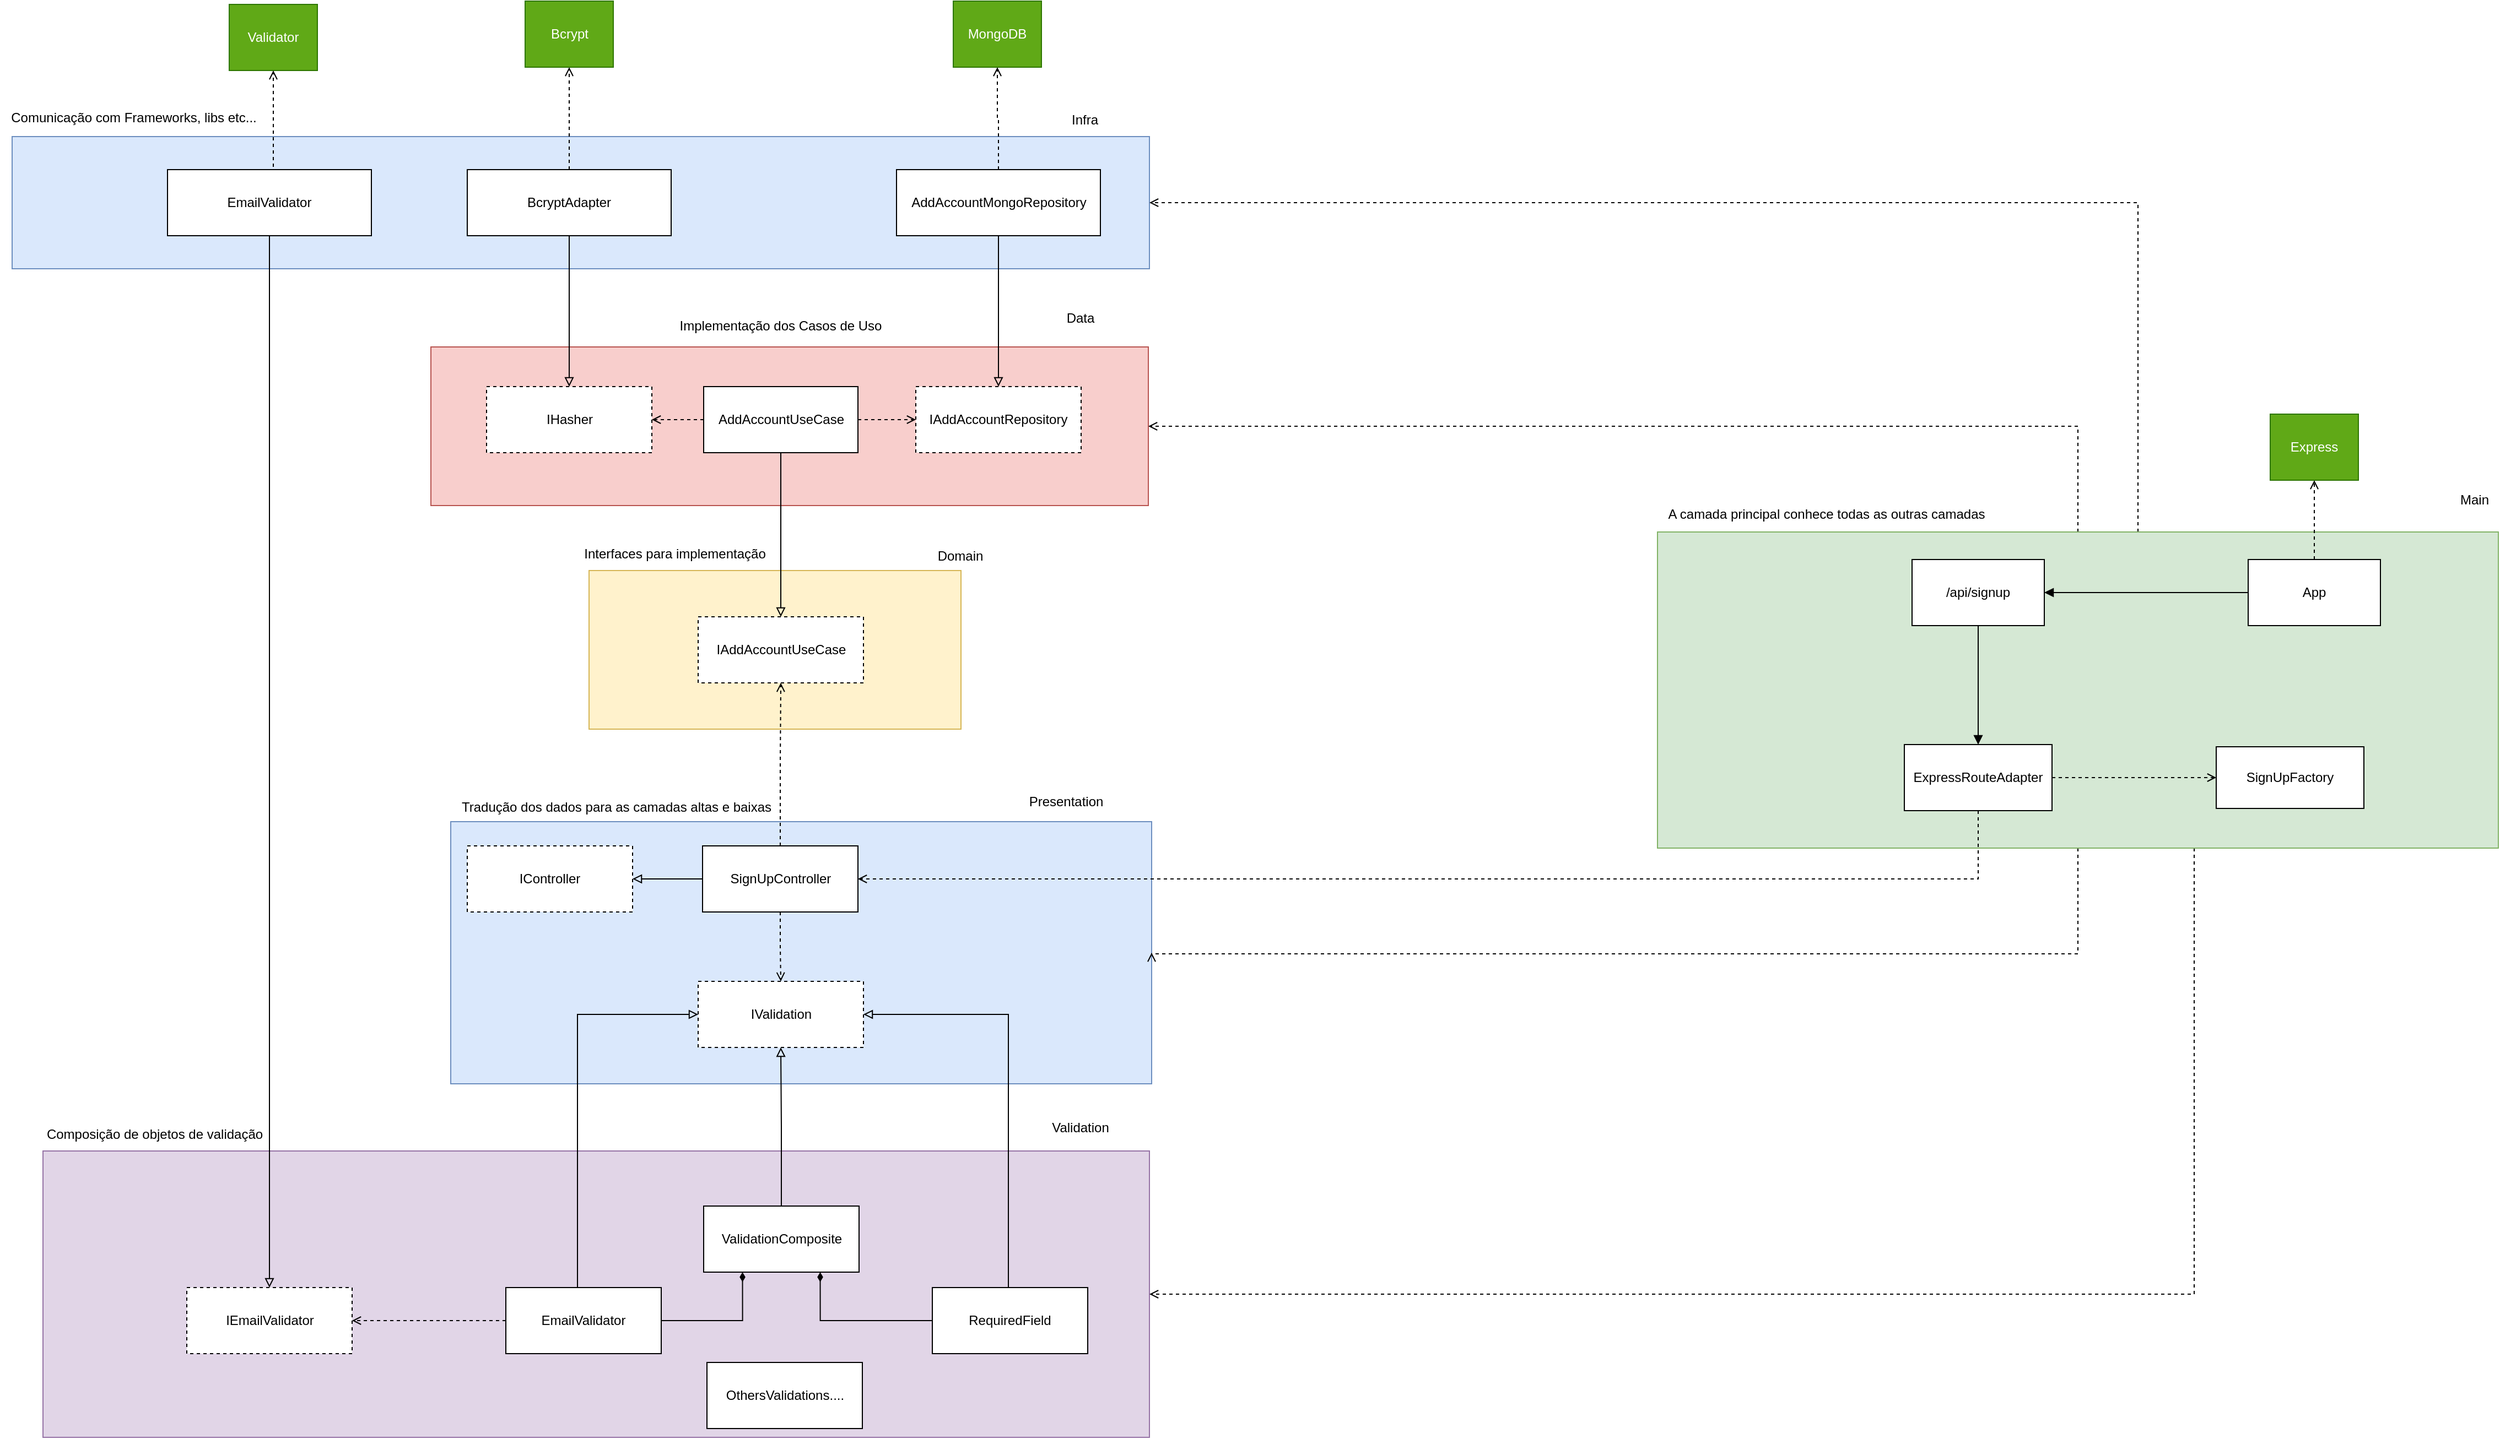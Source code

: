 <mxfile version="20.1.1" type="device" pages="19"><diagram id="Na4PCIT59YV9XwbjJwVq" name="SignUp"><mxGraphModel dx="1438" dy="956" grid="0" gridSize="10" guides="1" tooltips="1" connect="1" arrows="1" fold="1" page="0" pageScale="1" pageWidth="827" pageHeight="1169" math="0" shadow="0"><root><mxCell id="0"/><mxCell id="1" parent="0"/><mxCell id="RbOHAfhauxJgaJQc95Fb-26" value="" style="rounded=0;whiteSpace=wrap;html=1;fillColor=#fff2cc;strokeColor=#d6b656;" parent="1" vertex="1"><mxGeometry x="210.5" y="358" width="337.5" height="144" as="geometry"/></mxCell><mxCell id="RbOHAfhauxJgaJQc95Fb-2" value="" style="rounded=0;whiteSpace=wrap;html=1;fillColor=#f8cecc;strokeColor=#b85450;" parent="1" vertex="1"><mxGeometry x="67" y="155" width="651" height="144" as="geometry"/></mxCell><mxCell id="RbOHAfhauxJgaJQc95Fb-3" value="Data" style="text;html=1;align=center;verticalAlign=middle;resizable=0;points=[];autosize=1;strokeColor=none;fillColor=none;" parent="1" vertex="1"><mxGeometry x="634" y="116" width="43" height="26" as="geometry"/></mxCell><mxCell id="RbOHAfhauxJgaJQc95Fb-19" style="edgeStyle=orthogonalEdgeStyle;rounded=0;orthogonalLoop=1;jettySize=auto;html=1;entryX=0;entryY=0.5;entryDx=0;entryDy=0;dashed=1;endArrow=open;endFill=0;" parent="1" source="RbOHAfhauxJgaJQc95Fb-4" target="RbOHAfhauxJgaJQc95Fb-6" edge="1"><mxGeometry relative="1" as="geometry"/></mxCell><mxCell id="RbOHAfhauxJgaJQc95Fb-21" style="edgeStyle=orthogonalEdgeStyle;rounded=0;orthogonalLoop=1;jettySize=auto;html=1;entryX=1;entryY=0.5;entryDx=0;entryDy=0;dashed=1;endArrow=open;endFill=0;" parent="1" source="RbOHAfhauxJgaJQc95Fb-4" target="RbOHAfhauxJgaJQc95Fb-20" edge="1"><mxGeometry relative="1" as="geometry"/></mxCell><mxCell id="RbOHAfhauxJgaJQc95Fb-29" style="edgeStyle=orthogonalEdgeStyle;rounded=0;orthogonalLoop=1;jettySize=auto;html=1;entryX=0.5;entryY=0;entryDx=0;entryDy=0;endArrow=block;endFill=0;" parent="1" source="RbOHAfhauxJgaJQc95Fb-4" target="RbOHAfhauxJgaJQc95Fb-27" edge="1"><mxGeometry relative="1" as="geometry"><mxPoint x="420" y="328" as="targetPoint"/></mxGeometry></mxCell><mxCell id="RbOHAfhauxJgaJQc95Fb-4" value="AddAccountUseCase" style="rounded=0;whiteSpace=wrap;html=1;" parent="1" vertex="1"><mxGeometry x="314.5" y="191" width="140" height="60" as="geometry"/></mxCell><mxCell id="RbOHAfhauxJgaJQc95Fb-6" value="IAddAccountRepository" style="rounded=0;whiteSpace=wrap;html=1;dashed=1;" parent="1" vertex="1"><mxGeometry x="507" y="191" width="150" height="60" as="geometry"/></mxCell><mxCell id="RbOHAfhauxJgaJQc95Fb-8" value="" style="rounded=0;whiteSpace=wrap;html=1;fillColor=#dae8fc;strokeColor=#6c8ebf;" parent="1" vertex="1"><mxGeometry x="-313" y="-36" width="1032" height="120" as="geometry"/></mxCell><mxCell id="RbOHAfhauxJgaJQc95Fb-9" value="Infra" style="text;html=1;align=center;verticalAlign=middle;resizable=0;points=[];autosize=1;strokeColor=none;fillColor=none;" parent="1" vertex="1"><mxGeometry x="635" y="-66" width="50" height="30" as="geometry"/></mxCell><mxCell id="RbOHAfhauxJgaJQc95Fb-18" style="edgeStyle=orthogonalEdgeStyle;rounded=0;orthogonalLoop=1;jettySize=auto;html=1;entryX=0.5;entryY=1;entryDx=0;entryDy=0;dashed=1;endArrow=open;endFill=0;" parent="1" source="RbOHAfhauxJgaJQc95Fb-10" target="RbOHAfhauxJgaJQc95Fb-17" edge="1"><mxGeometry relative="1" as="geometry"/></mxCell><mxCell id="RbOHAfhauxJgaJQc95Fb-90" style="edgeStyle=orthogonalEdgeStyle;rounded=0;orthogonalLoop=1;jettySize=auto;html=1;entryX=0.5;entryY=0;entryDx=0;entryDy=0;startArrow=none;startFill=0;endArrow=block;endFill=0;" parent="1" source="RbOHAfhauxJgaJQc95Fb-10" target="RbOHAfhauxJgaJQc95Fb-6" edge="1"><mxGeometry relative="1" as="geometry"/></mxCell><mxCell id="RbOHAfhauxJgaJQc95Fb-10" value="AddAccountMongoRepository" style="rounded=0;whiteSpace=wrap;html=1;" parent="1" vertex="1"><mxGeometry x="489.5" y="-6" width="185" height="60" as="geometry"/></mxCell><mxCell id="RbOHAfhauxJgaJQc95Fb-17" value="MongoDB" style="rounded=0;whiteSpace=wrap;html=1;fillColor=#60a917;fontColor=#ffffff;strokeColor=#2D7600;" parent="1" vertex="1"><mxGeometry x="541" y="-159" width="80" height="60" as="geometry"/></mxCell><mxCell id="RbOHAfhauxJgaJQc95Fb-20" value="IHasher" style="rounded=0;whiteSpace=wrap;html=1;dashed=1;" parent="1" vertex="1"><mxGeometry x="117.5" y="191" width="150" height="60" as="geometry"/></mxCell><mxCell id="RbOHAfhauxJgaJQc95Fb-23" style="edgeStyle=orthogonalEdgeStyle;rounded=0;orthogonalLoop=1;jettySize=auto;html=1;entryX=0.5;entryY=0;entryDx=0;entryDy=0;endArrow=block;endFill=0;" parent="1" source="RbOHAfhauxJgaJQc95Fb-22" target="RbOHAfhauxJgaJQc95Fb-20" edge="1"><mxGeometry relative="1" as="geometry"/></mxCell><mxCell id="RbOHAfhauxJgaJQc95Fb-25" style="edgeStyle=orthogonalEdgeStyle;rounded=0;orthogonalLoop=1;jettySize=auto;html=1;entryX=0.5;entryY=1;entryDx=0;entryDy=0;dashed=1;endArrow=open;endFill=0;" parent="1" source="RbOHAfhauxJgaJQc95Fb-22" target="RbOHAfhauxJgaJQc95Fb-24" edge="1"><mxGeometry relative="1" as="geometry"/></mxCell><mxCell id="RbOHAfhauxJgaJQc95Fb-22" value="BcryptAdapter" style="rounded=0;whiteSpace=wrap;html=1;" parent="1" vertex="1"><mxGeometry x="100" y="-6" width="185" height="60" as="geometry"/></mxCell><mxCell id="RbOHAfhauxJgaJQc95Fb-24" value="Bcrypt" style="rounded=0;whiteSpace=wrap;html=1;fillColor=#60a917;fontColor=#ffffff;strokeColor=#2D7600;" parent="1" vertex="1"><mxGeometry x="152.5" y="-159" width="80" height="60" as="geometry"/></mxCell><mxCell id="RbOHAfhauxJgaJQc95Fb-27" value="IAddAccountUseCase" style="rounded=0;whiteSpace=wrap;html=1;dashed=1;" parent="1" vertex="1"><mxGeometry x="309.5" y="400" width="150" height="60" as="geometry"/></mxCell><mxCell id="RbOHAfhauxJgaJQc95Fb-28" value="Domain" style="text;html=1;align=center;verticalAlign=middle;resizable=0;points=[];autosize=1;strokeColor=none;fillColor=none;" parent="1" vertex="1"><mxGeometry x="517.5" y="332" width="59" height="26" as="geometry"/></mxCell><mxCell id="RbOHAfhauxJgaJQc95Fb-30" value="" style="rounded=0;whiteSpace=wrap;html=1;fillColor=#dae8fc;strokeColor=#6c8ebf;" parent="1" vertex="1"><mxGeometry x="85" y="586" width="636" height="238" as="geometry"/></mxCell><mxCell id="RbOHAfhauxJgaJQc95Fb-32" style="edgeStyle=orthogonalEdgeStyle;rounded=0;orthogonalLoop=1;jettySize=auto;html=1;entryX=0.5;entryY=1;entryDx=0;entryDy=0;dashed=1;endArrow=open;endFill=0;" parent="1" source="RbOHAfhauxJgaJQc95Fb-31" target="RbOHAfhauxJgaJQc95Fb-27" edge="1"><mxGeometry relative="1" as="geometry"/></mxCell><mxCell id="RbOHAfhauxJgaJQc95Fb-35" style="edgeStyle=orthogonalEdgeStyle;rounded=0;orthogonalLoop=1;jettySize=auto;html=1;entryX=0.5;entryY=0;entryDx=0;entryDy=0;dashed=1;endArrow=open;endFill=0;" parent="1" source="RbOHAfhauxJgaJQc95Fb-31" target="RbOHAfhauxJgaJQc95Fb-33" edge="1"><mxGeometry relative="1" as="geometry"/></mxCell><mxCell id="RbOHAfhauxJgaJQc95Fb-31" value="SignUpController" style="rounded=0;whiteSpace=wrap;html=1;" parent="1" vertex="1"><mxGeometry x="313.5" y="608" width="141" height="60" as="geometry"/></mxCell><mxCell id="RbOHAfhauxJgaJQc95Fb-33" value="IValidation" style="rounded=0;whiteSpace=wrap;html=1;dashed=1;" parent="1" vertex="1"><mxGeometry x="309.5" y="731" width="150" height="60" as="geometry"/></mxCell><mxCell id="RbOHAfhauxJgaJQc95Fb-36" value="" style="rounded=0;whiteSpace=wrap;html=1;fillColor=#e1d5e7;strokeColor=#9673a6;" parent="1" vertex="1"><mxGeometry x="-285" y="885" width="1004" height="260" as="geometry"/></mxCell><mxCell id="RbOHAfhauxJgaJQc95Fb-43" style="edgeStyle=orthogonalEdgeStyle;rounded=0;orthogonalLoop=1;jettySize=auto;html=1;entryX=0.5;entryY=1;entryDx=0;entryDy=0;startArrow=none;startFill=0;endArrow=block;endFill=0;" parent="1" source="RbOHAfhauxJgaJQc95Fb-37" target="RbOHAfhauxJgaJQc95Fb-33" edge="1"><mxGeometry relative="1" as="geometry"/></mxCell><mxCell id="RbOHAfhauxJgaJQc95Fb-37" value="ValidationComposite" style="rounded=0;whiteSpace=wrap;html=1;" parent="1" vertex="1"><mxGeometry x="314.5" y="935" width="141" height="60" as="geometry"/></mxCell><mxCell id="RbOHAfhauxJgaJQc95Fb-44" style="edgeStyle=orthogonalEdgeStyle;rounded=0;orthogonalLoop=1;jettySize=auto;html=1;entryX=1;entryY=0.5;entryDx=0;entryDy=0;startArrow=none;startFill=0;endArrow=block;endFill=0;" parent="1" source="RbOHAfhauxJgaJQc95Fb-38" target="RbOHAfhauxJgaJQc95Fb-33" edge="1"><mxGeometry relative="1" as="geometry"><Array as="points"><mxPoint x="591" y="761"/><mxPoint x="459" y="761"/></Array></mxGeometry></mxCell><mxCell id="RbOHAfhauxJgaJQc95Fb-48" style="edgeStyle=orthogonalEdgeStyle;rounded=0;orthogonalLoop=1;jettySize=auto;html=1;entryX=0.75;entryY=1;entryDx=0;entryDy=0;startArrow=none;startFill=0;endArrow=diamondThin;endFill=1;" parent="1" source="RbOHAfhauxJgaJQc95Fb-38" target="RbOHAfhauxJgaJQc95Fb-37" edge="1"><mxGeometry relative="1" as="geometry"/></mxCell><mxCell id="RbOHAfhauxJgaJQc95Fb-38" value="RequiredField" style="rounded=0;whiteSpace=wrap;html=1;" parent="1" vertex="1"><mxGeometry x="522" y="1009" width="141" height="60" as="geometry"/></mxCell><mxCell id="RbOHAfhauxJgaJQc95Fb-46" style="edgeStyle=orthogonalEdgeStyle;rounded=0;orthogonalLoop=1;jettySize=auto;html=1;entryX=0;entryY=0.5;entryDx=0;entryDy=0;startArrow=none;startFill=0;endArrow=block;endFill=0;" parent="1" source="RbOHAfhauxJgaJQc95Fb-45" target="RbOHAfhauxJgaJQc95Fb-33" edge="1"><mxGeometry relative="1" as="geometry"><Array as="points"><mxPoint x="200" y="761"/></Array></mxGeometry></mxCell><mxCell id="RbOHAfhauxJgaJQc95Fb-47" style="edgeStyle=orthogonalEdgeStyle;rounded=0;orthogonalLoop=1;jettySize=auto;html=1;entryX=0.25;entryY=1;entryDx=0;entryDy=0;startArrow=none;startFill=0;endArrow=diamondThin;endFill=1;" parent="1" source="RbOHAfhauxJgaJQc95Fb-45" target="RbOHAfhauxJgaJQc95Fb-37" edge="1"><mxGeometry relative="1" as="geometry"/></mxCell><mxCell id="RbOHAfhauxJgaJQc95Fb-56" style="edgeStyle=orthogonalEdgeStyle;rounded=0;orthogonalLoop=1;jettySize=auto;html=1;entryX=1;entryY=0.5;entryDx=0;entryDy=0;startArrow=none;startFill=0;endArrow=open;endFill=0;dashed=1;" parent="1" source="RbOHAfhauxJgaJQc95Fb-45" target="RbOHAfhauxJgaJQc95Fb-55" edge="1"><mxGeometry relative="1" as="geometry"/></mxCell><mxCell id="RbOHAfhauxJgaJQc95Fb-45" value="EmailValidator" style="rounded=0;whiteSpace=wrap;html=1;" parent="1" vertex="1"><mxGeometry x="135" y="1009" width="141" height="60" as="geometry"/></mxCell><mxCell id="RbOHAfhauxJgaJQc95Fb-57" style="edgeStyle=orthogonalEdgeStyle;rounded=0;orthogonalLoop=1;jettySize=auto;html=1;entryX=0.5;entryY=0;entryDx=0;entryDy=0;startArrow=none;startFill=0;endArrow=block;endFill=0;" parent="1" source="RbOHAfhauxJgaJQc95Fb-49" target="RbOHAfhauxJgaJQc95Fb-55" edge="1"><mxGeometry relative="1" as="geometry"><Array as="points"><mxPoint x="-79" y="1009"/></Array></mxGeometry></mxCell><mxCell id="RbOHAfhauxJgaJQc95Fb-49" value="EmailValidator" style="rounded=0;whiteSpace=wrap;html=1;" parent="1" vertex="1"><mxGeometry x="-172" y="-6" width="185" height="60" as="geometry"/></mxCell><mxCell id="RbOHAfhauxJgaJQc95Fb-51" value="Validator" style="rounded=0;whiteSpace=wrap;html=1;fillColor=#60a917;fontColor=#ffffff;strokeColor=#2D7600;" parent="1" vertex="1"><mxGeometry x="-116" y="-156" width="80" height="60" as="geometry"/></mxCell><mxCell id="RbOHAfhauxJgaJQc95Fb-52" style="edgeStyle=orthogonalEdgeStyle;rounded=0;orthogonalLoop=1;jettySize=auto;html=1;entryX=0.5;entryY=1;entryDx=0;entryDy=0;dashed=1;exitX=0.5;exitY=0;exitDx=0;exitDy=0;endArrow=open;endFill=0;" parent="1" source="RbOHAfhauxJgaJQc95Fb-49" target="RbOHAfhauxJgaJQc95Fb-51" edge="1"><mxGeometry relative="1" as="geometry"><mxPoint x="220" y="4" as="sourcePoint"/><mxPoint x="220" y="-86" as="targetPoint"/><Array as="points"><mxPoint x="-76" y="-6"/></Array></mxGeometry></mxCell><mxCell id="RbOHAfhauxJgaJQc95Fb-55" value="IEmailValidator" style="rounded=0;whiteSpace=wrap;html=1;dashed=1;" parent="1" vertex="1"><mxGeometry x="-154.5" y="1009" width="150" height="60" as="geometry"/></mxCell><mxCell id="RbOHAfhauxJgaJQc95Fb-58" value="Presentation" style="text;html=1;align=center;verticalAlign=middle;resizable=0;points=[];autosize=1;strokeColor=none;fillColor=none;" parent="1" vertex="1"><mxGeometry x="600" y="555" width="85" height="26" as="geometry"/></mxCell><mxCell id="RbOHAfhauxJgaJQc95Fb-59" value="Validation" style="text;html=1;align=center;verticalAlign=middle;resizable=0;points=[];autosize=1;strokeColor=none;fillColor=none;" parent="1" vertex="1"><mxGeometry x="621" y="851" width="70" height="26" as="geometry"/></mxCell><mxCell id="RbOHAfhauxJgaJQc95Fb-63" style="edgeStyle=orthogonalEdgeStyle;rounded=0;orthogonalLoop=1;jettySize=auto;html=1;entryX=1;entryY=0.5;entryDx=0;entryDy=0;dashed=1;startArrow=none;startFill=0;endArrow=open;endFill=0;" parent="1" source="RbOHAfhauxJgaJQc95Fb-61" target="RbOHAfhauxJgaJQc95Fb-36" edge="1"><mxGeometry relative="1" as="geometry"><Array as="points"><mxPoint x="1667" y="1015"/></Array></mxGeometry></mxCell><mxCell id="RbOHAfhauxJgaJQc95Fb-64" style="edgeStyle=orthogonalEdgeStyle;rounded=0;orthogonalLoop=1;jettySize=auto;html=1;entryX=1;entryY=0.5;entryDx=0;entryDy=0;dashed=1;startArrow=none;startFill=0;endArrow=open;endFill=0;" parent="1" source="RbOHAfhauxJgaJQc95Fb-61" target="RbOHAfhauxJgaJQc95Fb-30" edge="1"><mxGeometry relative="1" as="geometry"><Array as="points"><mxPoint x="1561" y="706"/></Array></mxGeometry></mxCell><mxCell id="RbOHAfhauxJgaJQc95Fb-65" style="edgeStyle=orthogonalEdgeStyle;rounded=0;orthogonalLoop=1;jettySize=auto;html=1;entryX=1;entryY=0.5;entryDx=0;entryDy=0;dashed=1;startArrow=none;startFill=0;endArrow=open;endFill=0;" parent="1" source="RbOHAfhauxJgaJQc95Fb-61" target="RbOHAfhauxJgaJQc95Fb-2" edge="1"><mxGeometry relative="1" as="geometry"><Array as="points"><mxPoint x="1561" y="227"/></Array></mxGeometry></mxCell><mxCell id="RbOHAfhauxJgaJQc95Fb-66" style="edgeStyle=orthogonalEdgeStyle;rounded=0;orthogonalLoop=1;jettySize=auto;html=1;entryX=1;entryY=0.5;entryDx=0;entryDy=0;dashed=1;startArrow=none;startFill=0;endArrow=open;endFill=0;" parent="1" source="RbOHAfhauxJgaJQc95Fb-61" target="RbOHAfhauxJgaJQc95Fb-8" edge="1"><mxGeometry relative="1" as="geometry"><Array as="points"><mxPoint x="1616" y="24"/></Array></mxGeometry></mxCell><mxCell id="RbOHAfhauxJgaJQc95Fb-61" value="" style="rounded=0;whiteSpace=wrap;html=1;fillColor=#d5e8d4;strokeColor=#82b366;" parent="1" vertex="1"><mxGeometry x="1180" y="323" width="763" height="287" as="geometry"/></mxCell><mxCell id="RbOHAfhauxJgaJQc95Fb-62" value="Main" style="text;html=1;align=center;verticalAlign=middle;resizable=0;points=[];autosize=1;strokeColor=none;fillColor=none;" parent="1" vertex="1"><mxGeometry x="1899" y="281" width="44" height="26" as="geometry"/></mxCell><mxCell id="RbOHAfhauxJgaJQc95Fb-71" style="edgeStyle=orthogonalEdgeStyle;rounded=0;orthogonalLoop=1;jettySize=auto;html=1;dashed=1;startArrow=none;startFill=0;endArrow=open;endFill=0;entryX=0.5;entryY=1;entryDx=0;entryDy=0;" parent="1" source="RbOHAfhauxJgaJQc95Fb-67" target="RbOHAfhauxJgaJQc95Fb-72" edge="1"><mxGeometry relative="1" as="geometry"><mxPoint x="1577" y="274.0" as="targetPoint"/></mxGeometry></mxCell><mxCell id="RbOHAfhauxJgaJQc95Fb-73" style="edgeStyle=orthogonalEdgeStyle;rounded=0;orthogonalLoop=1;jettySize=auto;html=1;entryX=1;entryY=0.5;entryDx=0;entryDy=0;startArrow=none;startFill=0;endArrow=block;endFill=1;" parent="1" source="RbOHAfhauxJgaJQc95Fb-67" target="RbOHAfhauxJgaJQc95Fb-68" edge="1"><mxGeometry relative="1" as="geometry"/></mxCell><mxCell id="RbOHAfhauxJgaJQc95Fb-67" value="App" style="rounded=0;whiteSpace=wrap;html=1;" parent="1" vertex="1"><mxGeometry x="1716" y="348" width="120" height="60" as="geometry"/></mxCell><mxCell id="RbOHAfhauxJgaJQc95Fb-74" style="edgeStyle=orthogonalEdgeStyle;rounded=0;orthogonalLoop=1;jettySize=auto;html=1;entryX=0.5;entryY=0;entryDx=0;entryDy=0;startArrow=none;startFill=0;endArrow=block;endFill=1;" parent="1" source="RbOHAfhauxJgaJQc95Fb-68" target="RbOHAfhauxJgaJQc95Fb-69" edge="1"><mxGeometry relative="1" as="geometry"/></mxCell><mxCell id="RbOHAfhauxJgaJQc95Fb-68" value="/api/signup" style="rounded=0;whiteSpace=wrap;html=1;" parent="1" vertex="1"><mxGeometry x="1411" y="348" width="120" height="60" as="geometry"/></mxCell><mxCell id="RbOHAfhauxJgaJQc95Fb-81" style="edgeStyle=orthogonalEdgeStyle;rounded=0;orthogonalLoop=1;jettySize=auto;html=1;entryX=1;entryY=0.5;entryDx=0;entryDy=0;startArrow=none;startFill=0;endArrow=open;endFill=0;dashed=1;" parent="1" source="RbOHAfhauxJgaJQc95Fb-69" target="RbOHAfhauxJgaJQc95Fb-31" edge="1"><mxGeometry relative="1" as="geometry"><Array as="points"><mxPoint x="1471" y="638"/></Array></mxGeometry></mxCell><mxCell id="RbOHAfhauxJgaJQc95Fb-94" style="edgeStyle=orthogonalEdgeStyle;rounded=0;orthogonalLoop=1;jettySize=auto;html=1;startArrow=none;startFill=0;endArrow=open;endFill=0;dashed=1;" parent="1" source="RbOHAfhauxJgaJQc95Fb-69" target="RbOHAfhauxJgaJQc95Fb-70" edge="1"><mxGeometry relative="1" as="geometry"/></mxCell><mxCell id="RbOHAfhauxJgaJQc95Fb-69" value="ExpressRouteAdapter" style="rounded=0;whiteSpace=wrap;html=1;" parent="1" vertex="1"><mxGeometry x="1404" y="516" width="134" height="60" as="geometry"/></mxCell><mxCell id="RbOHAfhauxJgaJQc95Fb-70" value="SignUpFactory" style="rounded=0;whiteSpace=wrap;html=1;" parent="1" vertex="1"><mxGeometry x="1687" y="518" width="134" height="56" as="geometry"/></mxCell><mxCell id="RbOHAfhauxJgaJQc95Fb-72" value="Express" style="rounded=0;whiteSpace=wrap;html=1;fillColor=#60a917;fontColor=#ffffff;strokeColor=#2D7600;" parent="1" vertex="1"><mxGeometry x="1736" y="216" width="80" height="60" as="geometry"/></mxCell><mxCell id="RbOHAfhauxJgaJQc95Fb-82" value="A camada principal conhece todas as outras camadas" style="text;html=1;align=center;verticalAlign=middle;resizable=0;points=[];autosize=1;strokeColor=none;fillColor=none;" parent="1" vertex="1"><mxGeometry x="1180" y="294" width="306" height="26" as="geometry"/></mxCell><mxCell id="RbOHAfhauxJgaJQc95Fb-83" value="Implementação dos Casos de Uso" style="text;html=1;align=center;verticalAlign=middle;resizable=0;points=[];autosize=1;strokeColor=none;fillColor=none;" parent="1" vertex="1"><mxGeometry x="283.5" y="123" width="201" height="26" as="geometry"/></mxCell><mxCell id="RbOHAfhauxJgaJQc95Fb-84" value="Comunicação com Frameworks, libs etc..." style="text;html=1;align=center;verticalAlign=middle;resizable=0;points=[];autosize=1;strokeColor=none;fillColor=none;" parent="1" vertex="1"><mxGeometry x="-324" y="-66" width="241" height="26" as="geometry"/></mxCell><mxCell id="RbOHAfhauxJgaJQc95Fb-85" value="Interfaces para implementação" style="text;html=1;align=center;verticalAlign=middle;resizable=0;points=[];autosize=1;strokeColor=none;fillColor=none;" parent="1" vertex="1"><mxGeometry x="196.5" y="330" width="183" height="26" as="geometry"/></mxCell><mxCell id="RbOHAfhauxJgaJQc95Fb-86" value="Tradução dos dados para as camadas altas e baixas" style="text;html=1;align=center;verticalAlign=middle;resizable=0;points=[];autosize=1;strokeColor=none;fillColor=none;" parent="1" vertex="1"><mxGeometry x="85" y="560" width="299" height="26" as="geometry"/></mxCell><mxCell id="RbOHAfhauxJgaJQc95Fb-87" value="Composição de objetos de validação" style="text;html=1;align=center;verticalAlign=middle;resizable=0;points=[];autosize=1;strokeColor=none;fillColor=none;" parent="1" vertex="1"><mxGeometry x="-291" y="857" width="214" height="26" as="geometry"/></mxCell><mxCell id="RbOHAfhauxJgaJQc95Fb-88" value="IController" style="rounded=0;whiteSpace=wrap;html=1;dashed=1;" parent="1" vertex="1"><mxGeometry x="100" y="608" width="150" height="60" as="geometry"/></mxCell><mxCell id="RbOHAfhauxJgaJQc95Fb-89" style="edgeStyle=orthogonalEdgeStyle;rounded=0;orthogonalLoop=1;jettySize=auto;html=1;entryX=1;entryY=0.5;entryDx=0;entryDy=0;exitX=0;exitY=0.5;exitDx=0;exitDy=0;endArrow=block;endFill=0;" parent="1" source="RbOHAfhauxJgaJQc95Fb-31" target="RbOHAfhauxJgaJQc95Fb-88" edge="1"><mxGeometry relative="1" as="geometry"><mxPoint x="394" y="678" as="sourcePoint"/><mxPoint x="394.5" y="741" as="targetPoint"/></mxGeometry></mxCell><mxCell id="hvn0xm9ukrqAndoJ50sF-1" value="OthersValidations...." style="rounded=0;whiteSpace=wrap;html=1;" parent="1" vertex="1"><mxGeometry x="317.5" y="1077" width="141" height="60" as="geometry"/></mxCell></root></mxGraphModel></diagram><diagram name="Login" id="IRjqoPclqudl7tODWAmX"><mxGraphModel dx="2287" dy="1411" grid="0" gridSize="10" guides="1" tooltips="1" connect="1" arrows="1" fold="1" page="0" pageScale="1" pageWidth="827" pageHeight="1169" math="0" shadow="0"><root><mxCell id="lfb9-FV86YLvJwPHmK8w-0"/><mxCell id="lfb9-FV86YLvJwPHmK8w-1" parent="lfb9-FV86YLvJwPHmK8w-0"/><mxCell id="lfb9-FV86YLvJwPHmK8w-2" value="" style="rounded=0;whiteSpace=wrap;html=1;fillColor=#fff2cc;strokeColor=#d6b656;" vertex="1" parent="lfb9-FV86YLvJwPHmK8w-1"><mxGeometry x="210.5" y="358" width="337.5" height="144" as="geometry"/></mxCell><mxCell id="lfb9-FV86YLvJwPHmK8w-3" value="" style="rounded=0;whiteSpace=wrap;html=1;fillColor=#f8cecc;strokeColor=#b85450;" vertex="1" parent="lfb9-FV86YLvJwPHmK8w-1"><mxGeometry x="-77" y="84" width="936" height="215" as="geometry"/></mxCell><mxCell id="lfb9-FV86YLvJwPHmK8w-4" value="Data" style="text;html=1;align=center;verticalAlign=middle;resizable=0;points=[];autosize=1;strokeColor=none;fillColor=none;" vertex="1" parent="lfb9-FV86YLvJwPHmK8w-1"><mxGeometry x="816" y="58" width="43" height="26" as="geometry"/></mxCell><mxCell id="lfb9-FV86YLvJwPHmK8w-5" style="edgeStyle=orthogonalEdgeStyle;rounded=0;orthogonalLoop=1;jettySize=auto;html=1;entryX=0;entryY=0.5;entryDx=0;entryDy=0;dashed=1;endArrow=open;endFill=0;" edge="1" parent="lfb9-FV86YLvJwPHmK8w-1" source="lfb9-FV86YLvJwPHmK8w-8" target="lfb9-FV86YLvJwPHmK8w-9"><mxGeometry relative="1" as="geometry"/></mxCell><mxCell id="lfb9-FV86YLvJwPHmK8w-6" style="edgeStyle=orthogonalEdgeStyle;rounded=0;orthogonalLoop=1;jettySize=auto;html=1;entryX=1;entryY=0.5;entryDx=0;entryDy=0;dashed=1;endArrow=open;endFill=0;" edge="1" parent="lfb9-FV86YLvJwPHmK8w-1" source="lfb9-FV86YLvJwPHmK8w-8" target="lfb9-FV86YLvJwPHmK8w-16"><mxGeometry relative="1" as="geometry"/></mxCell><mxCell id="lfb9-FV86YLvJwPHmK8w-7" style="edgeStyle=orthogonalEdgeStyle;rounded=0;orthogonalLoop=1;jettySize=auto;html=1;entryX=0.5;entryY=0;entryDx=0;entryDy=0;endArrow=block;endFill=0;" edge="1" parent="lfb9-FV86YLvJwPHmK8w-1" source="lfb9-FV86YLvJwPHmK8w-8" target="lfb9-FV86YLvJwPHmK8w-22"><mxGeometry relative="1" as="geometry"><mxPoint x="420" y="328" as="targetPoint"/></mxGeometry></mxCell><mxCell id="pLEqQVleKJ72KaD8NnEe-1" style="edgeStyle=orthogonalEdgeStyle;rounded=0;orthogonalLoop=1;jettySize=auto;html=1;entryX=0.5;entryY=1;entryDx=0;entryDy=0;dashed=1;startArrow=none;startFill=0;endArrow=open;endFill=0;" edge="1" parent="lfb9-FV86YLvJwPHmK8w-1" source="lfb9-FV86YLvJwPHmK8w-8" target="pLEqQVleKJ72KaD8NnEe-0"><mxGeometry relative="1" as="geometry"/></mxCell><mxCell id="pLEqQVleKJ72KaD8NnEe-13" style="edgeStyle=orthogonalEdgeStyle;rounded=0;orthogonalLoop=1;jettySize=auto;html=1;entryX=0.5;entryY=1;entryDx=0;entryDy=0;dashed=1;fontSize=8;startArrow=none;startFill=0;endArrow=open;endFill=0;" edge="1" parent="lfb9-FV86YLvJwPHmK8w-1" source="lfb9-FV86YLvJwPHmK8w-8" target="pLEqQVleKJ72KaD8NnEe-7"><mxGeometry relative="1" as="geometry"><Array as="points"><mxPoint x="590" y="220"/></Array></mxGeometry></mxCell><mxCell id="lfb9-FV86YLvJwPHmK8w-8" value="AuthenticationUseCase" style="rounded=0;whiteSpace=wrap;html=1;" vertex="1" parent="lfb9-FV86YLvJwPHmK8w-1"><mxGeometry x="313.5" y="202" width="140" height="60" as="geometry"/></mxCell><mxCell id="lfb9-FV86YLvJwPHmK8w-9" value="IGetAccountByEmail" style="rounded=0;whiteSpace=wrap;html=1;dashed=1;" vertex="1" parent="lfb9-FV86YLvJwPHmK8w-1"><mxGeometry x="694" y="202" width="150" height="60" as="geometry"/></mxCell><mxCell id="lfb9-FV86YLvJwPHmK8w-10" value="" style="rounded=0;whiteSpace=wrap;html=1;fillColor=#dae8fc;strokeColor=#6c8ebf;" vertex="1" parent="lfb9-FV86YLvJwPHmK8w-1"><mxGeometry x="-363" y="-95" width="1241" height="120" as="geometry"/></mxCell><mxCell id="lfb9-FV86YLvJwPHmK8w-11" value="Infra" style="text;html=1;align=center;verticalAlign=middle;resizable=0;points=[];autosize=1;strokeColor=none;fillColor=none;" vertex="1" parent="lfb9-FV86YLvJwPHmK8w-1"><mxGeometry x="828" y="-125" width="50" height="30" as="geometry"/></mxCell><mxCell id="lfb9-FV86YLvJwPHmK8w-13" style="edgeStyle=orthogonalEdgeStyle;rounded=0;orthogonalLoop=1;jettySize=auto;html=1;entryX=0.5;entryY=0;entryDx=0;entryDy=0;startArrow=none;startFill=0;endArrow=block;endFill=0;" edge="1" parent="lfb9-FV86YLvJwPHmK8w-1" source="lfb9-FV86YLvJwPHmK8w-14" target="lfb9-FV86YLvJwPHmK8w-9"><mxGeometry relative="1" as="geometry"/></mxCell><mxCell id="pLEqQVleKJ72KaD8NnEe-12" style="edgeStyle=orthogonalEdgeStyle;rounded=0;orthogonalLoop=1;jettySize=auto;html=1;entryX=0.75;entryY=1;entryDx=0;entryDy=0;dashed=1;fontSize=8;startArrow=none;startFill=0;endArrow=open;endFill=0;" edge="1" parent="lfb9-FV86YLvJwPHmK8w-1" source="lfb9-FV86YLvJwPHmK8w-14" target="lfb9-FV86YLvJwPHmK8w-15"><mxGeometry relative="1" as="geometry"/></mxCell><mxCell id="lfb9-FV86YLvJwPHmK8w-14" value="&lt;font style=&quot;font-size: 10px;&quot;&gt;AddAccountMongoRepository&lt;/font&gt;" style="rounded=0;whiteSpace=wrap;html=1;" vertex="1" parent="lfb9-FV86YLvJwPHmK8w-1"><mxGeometry x="697.75" y="-70" width="142.5" height="60" as="geometry"/></mxCell><mxCell id="lfb9-FV86YLvJwPHmK8w-15" value="MongoDB" style="rounded=0;whiteSpace=wrap;html=1;fillColor=#60a917;fontColor=#ffffff;strokeColor=#2D7600;" vertex="1" parent="lfb9-FV86YLvJwPHmK8w-1"><mxGeometry x="522" y="-221" width="330.5" height="60" as="geometry"/></mxCell><mxCell id="lfb9-FV86YLvJwPHmK8w-16" value="IHasherComparer" style="rounded=0;whiteSpace=wrap;html=1;dashed=1;" vertex="1" parent="lfb9-FV86YLvJwPHmK8w-1"><mxGeometry x="107" y="202" width="150" height="60" as="geometry"/></mxCell><mxCell id="lfb9-FV86YLvJwPHmK8w-17" style="edgeStyle=orthogonalEdgeStyle;rounded=0;orthogonalLoop=1;jettySize=auto;html=1;entryX=0.5;entryY=0;entryDx=0;entryDy=0;endArrow=block;endFill=0;" edge="1" parent="lfb9-FV86YLvJwPHmK8w-1" source="lfb9-FV86YLvJwPHmK8w-20" target="lfb9-FV86YLvJwPHmK8w-16"><mxGeometry relative="1" as="geometry"/></mxCell><mxCell id="zQG5-gLI8V1XWl0Kzsk--1" style="edgeStyle=orthogonalEdgeStyle;rounded=0;orthogonalLoop=1;jettySize=auto;html=1;entryX=0.5;entryY=1;entryDx=0;entryDy=0;dashed=1;fontSize=10;startArrow=none;startFill=0;endArrow=open;endFill=0;" edge="1" parent="lfb9-FV86YLvJwPHmK8w-1" source="lfb9-FV86YLvJwPHmK8w-20" target="lfb9-FV86YLvJwPHmK8w-21"><mxGeometry relative="1" as="geometry"/></mxCell><mxCell id="lfb9-FV86YLvJwPHmK8w-20" value="BcryptAdapter" style="rounded=0;whiteSpace=wrap;html=1;" vertex="1" parent="lfb9-FV86YLvJwPHmK8w-1"><mxGeometry x="89.5" y="-70" width="185" height="60" as="geometry"/></mxCell><mxCell id="lfb9-FV86YLvJwPHmK8w-21" value="Bcrypt" style="rounded=0;whiteSpace=wrap;html=1;fillColor=#60a917;fontColor=#ffffff;strokeColor=#2D7600;" vertex="1" parent="lfb9-FV86YLvJwPHmK8w-1"><mxGeometry x="142" y="-224" width="80" height="60" as="geometry"/></mxCell><mxCell id="lfb9-FV86YLvJwPHmK8w-22" value="IAuthenticationUseCase" style="rounded=0;whiteSpace=wrap;html=1;dashed=1;" vertex="1" parent="lfb9-FV86YLvJwPHmK8w-1"><mxGeometry x="309.5" y="400" width="150" height="60" as="geometry"/></mxCell><mxCell id="lfb9-FV86YLvJwPHmK8w-23" value="Domain" style="text;html=1;align=center;verticalAlign=middle;resizable=0;points=[];autosize=1;strokeColor=none;fillColor=none;" vertex="1" parent="lfb9-FV86YLvJwPHmK8w-1"><mxGeometry x="487" y="330" width="59" height="26" as="geometry"/></mxCell><mxCell id="lfb9-FV86YLvJwPHmK8w-24" value="" style="rounded=0;whiteSpace=wrap;html=1;fillColor=#dae8fc;strokeColor=#6c8ebf;" vertex="1" parent="lfb9-FV86YLvJwPHmK8w-1"><mxGeometry x="85" y="586" width="636" height="238" as="geometry"/></mxCell><mxCell id="lfb9-FV86YLvJwPHmK8w-25" style="edgeStyle=orthogonalEdgeStyle;rounded=0;orthogonalLoop=1;jettySize=auto;html=1;entryX=0.5;entryY=1;entryDx=0;entryDy=0;dashed=1;endArrow=open;endFill=0;" edge="1" parent="lfb9-FV86YLvJwPHmK8w-1" source="lfb9-FV86YLvJwPHmK8w-27" target="lfb9-FV86YLvJwPHmK8w-22"><mxGeometry relative="1" as="geometry"/></mxCell><mxCell id="lfb9-FV86YLvJwPHmK8w-26" style="edgeStyle=orthogonalEdgeStyle;rounded=0;orthogonalLoop=1;jettySize=auto;html=1;entryX=0.5;entryY=0;entryDx=0;entryDy=0;dashed=1;endArrow=open;endFill=0;" edge="1" parent="lfb9-FV86YLvJwPHmK8w-1" source="lfb9-FV86YLvJwPHmK8w-27" target="lfb9-FV86YLvJwPHmK8w-28"><mxGeometry relative="1" as="geometry"/></mxCell><mxCell id="lfb9-FV86YLvJwPHmK8w-27" value="LoginController" style="rounded=0;whiteSpace=wrap;html=1;" vertex="1" parent="lfb9-FV86YLvJwPHmK8w-1"><mxGeometry x="313.5" y="608" width="141" height="60" as="geometry"/></mxCell><mxCell id="lfb9-FV86YLvJwPHmK8w-28" value="IValidation" style="rounded=0;whiteSpace=wrap;html=1;dashed=1;" vertex="1" parent="lfb9-FV86YLvJwPHmK8w-1"><mxGeometry x="309.5" y="731" width="150" height="60" as="geometry"/></mxCell><mxCell id="lfb9-FV86YLvJwPHmK8w-29" value="" style="rounded=0;whiteSpace=wrap;html=1;fillColor=#e1d5e7;strokeColor=#9673a6;" vertex="1" parent="lfb9-FV86YLvJwPHmK8w-1"><mxGeometry x="-285" y="885" width="1004" height="260" as="geometry"/></mxCell><mxCell id="lfb9-FV86YLvJwPHmK8w-30" style="edgeStyle=orthogonalEdgeStyle;rounded=0;orthogonalLoop=1;jettySize=auto;html=1;entryX=0.5;entryY=1;entryDx=0;entryDy=0;startArrow=none;startFill=0;endArrow=block;endFill=0;" edge="1" parent="lfb9-FV86YLvJwPHmK8w-1" source="lfb9-FV86YLvJwPHmK8w-31" target="lfb9-FV86YLvJwPHmK8w-28"><mxGeometry relative="1" as="geometry"/></mxCell><mxCell id="lfb9-FV86YLvJwPHmK8w-31" value="ValidationComposite" style="rounded=0;whiteSpace=wrap;html=1;" vertex="1" parent="lfb9-FV86YLvJwPHmK8w-1"><mxGeometry x="314.5" y="935" width="141" height="60" as="geometry"/></mxCell><mxCell id="lfb9-FV86YLvJwPHmK8w-32" style="edgeStyle=orthogonalEdgeStyle;rounded=0;orthogonalLoop=1;jettySize=auto;html=1;entryX=1;entryY=0.5;entryDx=0;entryDy=0;startArrow=none;startFill=0;endArrow=block;endFill=0;" edge="1" parent="lfb9-FV86YLvJwPHmK8w-1" source="lfb9-FV86YLvJwPHmK8w-34" target="lfb9-FV86YLvJwPHmK8w-28"><mxGeometry relative="1" as="geometry"><Array as="points"><mxPoint x="591" y="761"/><mxPoint x="459" y="761"/></Array></mxGeometry></mxCell><mxCell id="lfb9-FV86YLvJwPHmK8w-33" style="edgeStyle=orthogonalEdgeStyle;rounded=0;orthogonalLoop=1;jettySize=auto;html=1;entryX=0.75;entryY=1;entryDx=0;entryDy=0;startArrow=none;startFill=0;endArrow=diamondThin;endFill=1;" edge="1" parent="lfb9-FV86YLvJwPHmK8w-1" source="lfb9-FV86YLvJwPHmK8w-34" target="lfb9-FV86YLvJwPHmK8w-31"><mxGeometry relative="1" as="geometry"/></mxCell><mxCell id="lfb9-FV86YLvJwPHmK8w-34" value="RequiredField" style="rounded=0;whiteSpace=wrap;html=1;" vertex="1" parent="lfb9-FV86YLvJwPHmK8w-1"><mxGeometry x="522" y="1009" width="141" height="60" as="geometry"/></mxCell><mxCell id="lfb9-FV86YLvJwPHmK8w-35" style="edgeStyle=orthogonalEdgeStyle;rounded=0;orthogonalLoop=1;jettySize=auto;html=1;entryX=0;entryY=0.5;entryDx=0;entryDy=0;startArrow=none;startFill=0;endArrow=block;endFill=0;" edge="1" parent="lfb9-FV86YLvJwPHmK8w-1" source="lfb9-FV86YLvJwPHmK8w-38" target="lfb9-FV86YLvJwPHmK8w-28"><mxGeometry relative="1" as="geometry"><Array as="points"><mxPoint x="200" y="761"/></Array></mxGeometry></mxCell><mxCell id="lfb9-FV86YLvJwPHmK8w-36" style="edgeStyle=orthogonalEdgeStyle;rounded=0;orthogonalLoop=1;jettySize=auto;html=1;entryX=0.25;entryY=1;entryDx=0;entryDy=0;startArrow=none;startFill=0;endArrow=diamondThin;endFill=1;" edge="1" parent="lfb9-FV86YLvJwPHmK8w-1" source="lfb9-FV86YLvJwPHmK8w-38" target="lfb9-FV86YLvJwPHmK8w-31"><mxGeometry relative="1" as="geometry"/></mxCell><mxCell id="lfb9-FV86YLvJwPHmK8w-37" style="edgeStyle=orthogonalEdgeStyle;rounded=0;orthogonalLoop=1;jettySize=auto;html=1;entryX=1;entryY=0.5;entryDx=0;entryDy=0;startArrow=none;startFill=0;endArrow=block;endFill=1;dashed=1;" edge="1" parent="lfb9-FV86YLvJwPHmK8w-1" source="lfb9-FV86YLvJwPHmK8w-38" target="lfb9-FV86YLvJwPHmK8w-43"><mxGeometry relative="1" as="geometry"/></mxCell><mxCell id="lfb9-FV86YLvJwPHmK8w-38" value="EmailValidator" style="rounded=0;whiteSpace=wrap;html=1;" vertex="1" parent="lfb9-FV86YLvJwPHmK8w-1"><mxGeometry x="135" y="1009" width="141" height="60" as="geometry"/></mxCell><mxCell id="lfb9-FV86YLvJwPHmK8w-39" style="edgeStyle=orthogonalEdgeStyle;rounded=0;orthogonalLoop=1;jettySize=auto;html=1;entryX=0.5;entryY=0;entryDx=0;entryDy=0;startArrow=none;startFill=0;endArrow=block;endFill=0;" edge="1" parent="lfb9-FV86YLvJwPHmK8w-1" source="lfb9-FV86YLvJwPHmK8w-40" target="lfb9-FV86YLvJwPHmK8w-43"><mxGeometry relative="1" as="geometry"><Array as="points"><mxPoint x="-115" y="1009"/></Array></mxGeometry></mxCell><mxCell id="zQG5-gLI8V1XWl0Kzsk--0" style="edgeStyle=orthogonalEdgeStyle;rounded=0;orthogonalLoop=1;jettySize=auto;html=1;entryX=0.5;entryY=1;entryDx=0;entryDy=0;fontSize=10;startArrow=none;startFill=0;endArrow=open;endFill=0;dashed=1;" edge="1" parent="lfb9-FV86YLvJwPHmK8w-1" source="lfb9-FV86YLvJwPHmK8w-40" target="lfb9-FV86YLvJwPHmK8w-41"><mxGeometry relative="1" as="geometry"/></mxCell><mxCell id="lfb9-FV86YLvJwPHmK8w-40" value="EmailValidator" style="rounded=0;whiteSpace=wrap;html=1;" vertex="1" parent="lfb9-FV86YLvJwPHmK8w-1"><mxGeometry x="-211" y="-70" width="185" height="60" as="geometry"/></mxCell><mxCell id="lfb9-FV86YLvJwPHmK8w-41" value="Validator" style="rounded=0;whiteSpace=wrap;html=1;fillColor=#60a917;fontColor=#ffffff;strokeColor=#2D7600;" vertex="1" parent="lfb9-FV86YLvJwPHmK8w-1"><mxGeometry x="-158.5" y="-224" width="80" height="60" as="geometry"/></mxCell><mxCell id="lfb9-FV86YLvJwPHmK8w-43" value="IEmailValidator" style="rounded=0;whiteSpace=wrap;html=1;dashed=1;" vertex="1" parent="lfb9-FV86YLvJwPHmK8w-1"><mxGeometry x="-154.5" y="1009" width="150" height="60" as="geometry"/></mxCell><mxCell id="lfb9-FV86YLvJwPHmK8w-44" value="Presentation" style="text;html=1;align=center;verticalAlign=middle;resizable=0;points=[];autosize=1;strokeColor=none;fillColor=none;" vertex="1" parent="lfb9-FV86YLvJwPHmK8w-1"><mxGeometry x="636" y="560" width="85" height="26" as="geometry"/></mxCell><mxCell id="lfb9-FV86YLvJwPHmK8w-45" value="Validation" style="text;html=1;align=center;verticalAlign=middle;resizable=0;points=[];autosize=1;strokeColor=none;fillColor=none;" vertex="1" parent="lfb9-FV86YLvJwPHmK8w-1"><mxGeometry x="648" y="857" width="70" height="26" as="geometry"/></mxCell><mxCell id="lfb9-FV86YLvJwPHmK8w-46" style="edgeStyle=orthogonalEdgeStyle;rounded=0;orthogonalLoop=1;jettySize=auto;html=1;entryX=1;entryY=0.5;entryDx=0;entryDy=0;dashed=1;startArrow=none;startFill=0;endArrow=open;endFill=0;" edge="1" parent="lfb9-FV86YLvJwPHmK8w-1" source="lfb9-FV86YLvJwPHmK8w-50" target="lfb9-FV86YLvJwPHmK8w-29"><mxGeometry relative="1" as="geometry"><Array as="points"><mxPoint x="1651" y="1015"/></Array></mxGeometry></mxCell><mxCell id="lfb9-FV86YLvJwPHmK8w-47" style="edgeStyle=orthogonalEdgeStyle;rounded=0;orthogonalLoop=1;jettySize=auto;html=1;entryX=1;entryY=0.5;entryDx=0;entryDy=0;dashed=1;startArrow=none;startFill=0;endArrow=open;endFill=0;" edge="1" parent="lfb9-FV86YLvJwPHmK8w-1" source="lfb9-FV86YLvJwPHmK8w-50" target="lfb9-FV86YLvJwPHmK8w-24"><mxGeometry relative="1" as="geometry"><Array as="points"><mxPoint x="1561" y="706"/></Array></mxGeometry></mxCell><mxCell id="lfb9-FV86YLvJwPHmK8w-48" style="edgeStyle=orthogonalEdgeStyle;rounded=0;orthogonalLoop=1;jettySize=auto;html=1;entryX=1;entryY=0.5;entryDx=0;entryDy=0;dashed=1;startArrow=none;startFill=0;endArrow=open;endFill=0;" edge="1" parent="lfb9-FV86YLvJwPHmK8w-1" source="lfb9-FV86YLvJwPHmK8w-50" target="lfb9-FV86YLvJwPHmK8w-3"><mxGeometry relative="1" as="geometry"><Array as="points"><mxPoint x="1561" y="227"/></Array></mxGeometry></mxCell><mxCell id="lfb9-FV86YLvJwPHmK8w-49" style="edgeStyle=orthogonalEdgeStyle;rounded=0;orthogonalLoop=1;jettySize=auto;html=1;entryX=1;entryY=0.5;entryDx=0;entryDy=0;dashed=1;startArrow=none;startFill=0;endArrow=open;endFill=0;" edge="1" parent="lfb9-FV86YLvJwPHmK8w-1" source="lfb9-FV86YLvJwPHmK8w-50" target="lfb9-FV86YLvJwPHmK8w-10"><mxGeometry relative="1" as="geometry"><Array as="points"><mxPoint x="1609" y="-35"/></Array></mxGeometry></mxCell><mxCell id="lfb9-FV86YLvJwPHmK8w-50" value="" style="rounded=0;whiteSpace=wrap;html=1;fillColor=#d5e8d4;strokeColor=#82b366;" vertex="1" parent="lfb9-FV86YLvJwPHmK8w-1"><mxGeometry x="1180" y="323" width="763" height="287" as="geometry"/></mxCell><mxCell id="lfb9-FV86YLvJwPHmK8w-51" value="Main" style="text;html=1;align=center;verticalAlign=middle;resizable=0;points=[];autosize=1;strokeColor=none;fillColor=none;" vertex="1" parent="lfb9-FV86YLvJwPHmK8w-1"><mxGeometry x="1896" y="294" width="44" height="26" as="geometry"/></mxCell><mxCell id="lfb9-FV86YLvJwPHmK8w-52" style="edgeStyle=orthogonalEdgeStyle;rounded=0;orthogonalLoop=1;jettySize=auto;html=1;dashed=1;startArrow=none;startFill=0;endArrow=block;endFill=1;entryX=0.5;entryY=1;entryDx=0;entryDy=0;" edge="1" parent="lfb9-FV86YLvJwPHmK8w-1" source="lfb9-FV86YLvJwPHmK8w-54" target="lfb9-FV86YLvJwPHmK8w-61"><mxGeometry relative="1" as="geometry"><mxPoint x="1577" y="274.0" as="targetPoint"/></mxGeometry></mxCell><mxCell id="lfb9-FV86YLvJwPHmK8w-53" style="edgeStyle=orthogonalEdgeStyle;rounded=0;orthogonalLoop=1;jettySize=auto;html=1;entryX=1;entryY=0.5;entryDx=0;entryDy=0;startArrow=none;startFill=0;endArrow=block;endFill=1;" edge="1" parent="lfb9-FV86YLvJwPHmK8w-1" source="lfb9-FV86YLvJwPHmK8w-54" target="lfb9-FV86YLvJwPHmK8w-56"><mxGeometry relative="1" as="geometry"/></mxCell><mxCell id="lfb9-FV86YLvJwPHmK8w-54" value="App" style="rounded=0;whiteSpace=wrap;html=1;" vertex="1" parent="lfb9-FV86YLvJwPHmK8w-1"><mxGeometry x="1716" y="348" width="120" height="60" as="geometry"/></mxCell><mxCell id="lfb9-FV86YLvJwPHmK8w-55" style="edgeStyle=orthogonalEdgeStyle;rounded=0;orthogonalLoop=1;jettySize=auto;html=1;entryX=0.5;entryY=0;entryDx=0;entryDy=0;startArrow=none;startFill=0;endArrow=block;endFill=1;" edge="1" parent="lfb9-FV86YLvJwPHmK8w-1" source="lfb9-FV86YLvJwPHmK8w-56" target="lfb9-FV86YLvJwPHmK8w-59"><mxGeometry relative="1" as="geometry"/></mxCell><mxCell id="lfb9-FV86YLvJwPHmK8w-56" value="/api/login" style="rounded=0;whiteSpace=wrap;html=1;" vertex="1" parent="lfb9-FV86YLvJwPHmK8w-1"><mxGeometry x="1411" y="348" width="120" height="60" as="geometry"/></mxCell><mxCell id="lfb9-FV86YLvJwPHmK8w-57" style="edgeStyle=orthogonalEdgeStyle;rounded=0;orthogonalLoop=1;jettySize=auto;html=1;entryX=1;entryY=0.5;entryDx=0;entryDy=0;startArrow=none;startFill=0;endArrow=open;endFill=0;dashed=1;" edge="1" parent="lfb9-FV86YLvJwPHmK8w-1" source="lfb9-FV86YLvJwPHmK8w-59" target="lfb9-FV86YLvJwPHmK8w-27"><mxGeometry relative="1" as="geometry"><Array as="points"><mxPoint x="1471" y="638"/></Array></mxGeometry></mxCell><mxCell id="lfb9-FV86YLvJwPHmK8w-58" style="edgeStyle=orthogonalEdgeStyle;rounded=0;orthogonalLoop=1;jettySize=auto;html=1;startArrow=none;startFill=0;endArrow=open;endFill=0;dashed=1;" edge="1" parent="lfb9-FV86YLvJwPHmK8w-1" source="lfb9-FV86YLvJwPHmK8w-59" target="lfb9-FV86YLvJwPHmK8w-60"><mxGeometry relative="1" as="geometry"/></mxCell><mxCell id="lfb9-FV86YLvJwPHmK8w-59" value="ExpressRouteAdapter" style="rounded=0;whiteSpace=wrap;html=1;" vertex="1" parent="lfb9-FV86YLvJwPHmK8w-1"><mxGeometry x="1404" y="516" width="134" height="60" as="geometry"/></mxCell><mxCell id="lfb9-FV86YLvJwPHmK8w-60" value="LoginFactory" style="rounded=0;whiteSpace=wrap;html=1;" vertex="1" parent="lfb9-FV86YLvJwPHmK8w-1"><mxGeometry x="1687" y="518" width="134" height="56" as="geometry"/></mxCell><mxCell id="lfb9-FV86YLvJwPHmK8w-61" value="Express" style="rounded=0;whiteSpace=wrap;html=1;fillColor=#60a917;fontColor=#ffffff;strokeColor=#2D7600;" vertex="1" parent="lfb9-FV86YLvJwPHmK8w-1"><mxGeometry x="1736" y="216" width="80" height="60" as="geometry"/></mxCell><mxCell id="lfb9-FV86YLvJwPHmK8w-62" value="A camada principal conhece todas as outras camadas" style="text;html=1;align=center;verticalAlign=middle;resizable=0;points=[];autosize=1;strokeColor=none;fillColor=none;" vertex="1" parent="lfb9-FV86YLvJwPHmK8w-1"><mxGeometry x="1180" y="294" width="306" height="26" as="geometry"/></mxCell><mxCell id="lfb9-FV86YLvJwPHmK8w-63" value="Implementação dos Casos de Uso" style="text;html=1;align=center;verticalAlign=middle;resizable=0;points=[];autosize=1;strokeColor=none;fillColor=none;" vertex="1" parent="lfb9-FV86YLvJwPHmK8w-1"><mxGeometry x="-36" y="46" width="201" height="26" as="geometry"/></mxCell><mxCell id="lfb9-FV86YLvJwPHmK8w-64" value="Comunicação com Frameworks, libs etc..." style="text;html=1;align=center;verticalAlign=middle;resizable=0;points=[];autosize=1;strokeColor=none;fillColor=none;" vertex="1" parent="lfb9-FV86YLvJwPHmK8w-1"><mxGeometry x="-372" y="-125" width="241" height="26" as="geometry"/></mxCell><mxCell id="lfb9-FV86YLvJwPHmK8w-65" value="Interfaces para implementação" style="text;html=1;align=center;verticalAlign=middle;resizable=0;points=[];autosize=1;strokeColor=none;fillColor=none;" vertex="1" parent="lfb9-FV86YLvJwPHmK8w-1"><mxGeometry x="196.5" y="330" width="183" height="26" as="geometry"/></mxCell><mxCell id="lfb9-FV86YLvJwPHmK8w-66" value="Tradução dos dados para as camadas altas e baixas" style="text;html=1;align=center;verticalAlign=middle;resizable=0;points=[];autosize=1;strokeColor=none;fillColor=none;" vertex="1" parent="lfb9-FV86YLvJwPHmK8w-1"><mxGeometry x="85" y="560" width="299" height="26" as="geometry"/></mxCell><mxCell id="lfb9-FV86YLvJwPHmK8w-67" value="Composição de objetos de validação" style="text;html=1;align=center;verticalAlign=middle;resizable=0;points=[];autosize=1;strokeColor=none;fillColor=none;" vertex="1" parent="lfb9-FV86YLvJwPHmK8w-1"><mxGeometry x="-291" y="857" width="214" height="26" as="geometry"/></mxCell><mxCell id="lfb9-FV86YLvJwPHmK8w-68" value="IController" style="rounded=0;whiteSpace=wrap;html=1;dashed=1;" vertex="1" parent="lfb9-FV86YLvJwPHmK8w-1"><mxGeometry x="100" y="608" width="150" height="60" as="geometry"/></mxCell><mxCell id="lfb9-FV86YLvJwPHmK8w-69" style="edgeStyle=orthogonalEdgeStyle;rounded=0;orthogonalLoop=1;jettySize=auto;html=1;entryX=1;entryY=0.5;entryDx=0;entryDy=0;exitX=0;exitY=0.5;exitDx=0;exitDy=0;endArrow=block;endFill=0;" edge="1" parent="lfb9-FV86YLvJwPHmK8w-1" source="lfb9-FV86YLvJwPHmK8w-27" target="lfb9-FV86YLvJwPHmK8w-68"><mxGeometry relative="1" as="geometry"><mxPoint x="394" y="678" as="sourcePoint"/><mxPoint x="394.5" y="741" as="targetPoint"/></mxGeometry></mxCell><mxCell id="pLEqQVleKJ72KaD8NnEe-0" value="IEncrypter" style="rounded=0;whiteSpace=wrap;html=1;dashed=1;" vertex="1" parent="lfb9-FV86YLvJwPHmK8w-1"><mxGeometry x="308.5" y="103" width="150" height="60" as="geometry"/></mxCell><mxCell id="pLEqQVleKJ72KaD8NnEe-5" style="edgeStyle=orthogonalEdgeStyle;rounded=0;orthogonalLoop=1;jettySize=auto;html=1;entryX=0.5;entryY=0;entryDx=0;entryDy=0;startArrow=none;startFill=0;endArrow=block;endFill=0;" edge="1" parent="lfb9-FV86YLvJwPHmK8w-1" source="pLEqQVleKJ72KaD8NnEe-2" target="pLEqQVleKJ72KaD8NnEe-0"><mxGeometry relative="1" as="geometry"/></mxCell><mxCell id="pLEqQVleKJ72KaD8NnEe-2" value="JwtAdapter" style="rounded=0;whiteSpace=wrap;html=1;" vertex="1" parent="lfb9-FV86YLvJwPHmK8w-1"><mxGeometry x="325" y="-70" width="120" height="60" as="geometry"/></mxCell><mxCell id="pLEqQVleKJ72KaD8NnEe-3" value="JsonWebToken" style="rounded=0;whiteSpace=wrap;html=1;fillColor=#60a917;fontColor=#ffffff;strokeColor=#2D7600;" vertex="1" parent="lfb9-FV86YLvJwPHmK8w-1"><mxGeometry x="334" y="-221" width="100" height="60" as="geometry"/></mxCell><mxCell id="pLEqQVleKJ72KaD8NnEe-4" value="" style="edgeStyle=orthogonalEdgeStyle;rounded=0;orthogonalLoop=1;jettySize=auto;html=1;startArrow=none;startFill=0;endArrow=open;endFill=0;dashed=1;entryX=0.5;entryY=1;entryDx=0;entryDy=0;exitX=0.5;exitY=0;exitDx=0;exitDy=0;" edge="1" parent="lfb9-FV86YLvJwPHmK8w-1" source="pLEqQVleKJ72KaD8NnEe-2" target="pLEqQVleKJ72KaD8NnEe-3"><mxGeometry relative="1" as="geometry"><mxPoint x="202.5" y="-55" as="sourcePoint"/><mxPoint x="202.5" y="-148" as="targetPoint"/></mxGeometry></mxCell><mxCell id="pLEqQVleKJ72KaD8NnEe-7" value="IUpdateAccessTokenRepository" style="rounded=0;whiteSpace=wrap;html=1;dashed=1;" vertex="1" parent="lfb9-FV86YLvJwPHmK8w-1"><mxGeometry x="495.12" y="90" width="190" height="60" as="geometry"/></mxCell><mxCell id="pLEqQVleKJ72KaD8NnEe-11" style="edgeStyle=orthogonalEdgeStyle;rounded=0;orthogonalLoop=1;jettySize=auto;html=1;entryX=0.25;entryY=1;entryDx=0;entryDy=0;fontSize=8;startArrow=none;startFill=0;endArrow=open;endFill=0;dashed=1;" edge="1" parent="lfb9-FV86YLvJwPHmK8w-1" source="pLEqQVleKJ72KaD8NnEe-8" target="lfb9-FV86YLvJwPHmK8w-15"><mxGeometry relative="1" as="geometry"/></mxCell><mxCell id="pLEqQVleKJ72KaD8NnEe-14" style="edgeStyle=orthogonalEdgeStyle;rounded=0;orthogonalLoop=1;jettySize=auto;html=1;entryX=0.5;entryY=0;entryDx=0;entryDy=0;fontSize=8;startArrow=none;startFill=0;endArrow=block;endFill=0;" edge="1" parent="lfb9-FV86YLvJwPHmK8w-1" source="pLEqQVleKJ72KaD8NnEe-8" target="pLEqQVleKJ72KaD8NnEe-7"><mxGeometry relative="1" as="geometry"/></mxCell><mxCell id="pLEqQVleKJ72KaD8NnEe-8" value="&lt;font style=&quot;font-size: 10px;&quot;&gt;UpdateAccessTokenMongoRepository&lt;/font&gt;" style="rounded=0;whiteSpace=wrap;html=1;" vertex="1" parent="lfb9-FV86YLvJwPHmK8w-1"><mxGeometry x="497" y="-70" width="186.25" height="60" as="geometry"/></mxCell><mxCell id="pLEqQVleKJ72KaD8NnEe-16" value="OthersValidations...." style="rounded=0;whiteSpace=wrap;html=1;" vertex="1" parent="lfb9-FV86YLvJwPHmK8w-1"><mxGeometry x="317.5" y="1077" width="141" height="60" as="geometry"/></mxCell></root></mxGraphModel></diagram><diagram id="5t6jLcl1Od2aXNBHRif6" name="UpdateAccount"><mxGraphModel dx="2707" dy="1636" grid="0" gridSize="10" guides="1" tooltips="1" connect="1" arrows="1" fold="1" page="0" pageScale="1" pageWidth="827" pageHeight="1169" math="0" shadow="0"><root><mxCell id="0"/><mxCell id="1" parent="0"/><mxCell id="goUq8GwZg9W4WyJxcd3j-1" value="" style="rounded=0;whiteSpace=wrap;html=1;fillColor=#fff2cc;strokeColor=#d6b656;" parent="1" vertex="1"><mxGeometry x="210.5" y="358" width="337.5" height="144" as="geometry"/></mxCell><mxCell id="goUq8GwZg9W4WyJxcd3j-2" value="" style="rounded=0;whiteSpace=wrap;html=1;fillColor=#f8cecc;strokeColor=#b85450;" parent="1" vertex="1"><mxGeometry x="174" y="84" width="413" height="215" as="geometry"/></mxCell><mxCell id="goUq8GwZg9W4WyJxcd3j-3" value="Data" style="text;html=1;align=center;verticalAlign=middle;resizable=0;points=[];autosize=1;strokeColor=none;fillColor=none;" parent="1" vertex="1"><mxGeometry x="548" y="54" width="43" height="26" as="geometry"/></mxCell><mxCell id="goUq8GwZg9W4WyJxcd3j-6" style="edgeStyle=orthogonalEdgeStyle;rounded=0;orthogonalLoop=1;jettySize=auto;html=1;entryX=0.5;entryY=0;entryDx=0;entryDy=0;endArrow=block;endFill=0;" parent="1" source="goUq8GwZg9W4WyJxcd3j-9" target="goUq8GwZg9W4WyJxcd3j-22" edge="1"><mxGeometry relative="1" as="geometry"><mxPoint x="420" y="328" as="targetPoint"/></mxGeometry></mxCell><mxCell id="goUq8GwZg9W4WyJxcd3j-8" style="edgeStyle=orthogonalEdgeStyle;rounded=0;orthogonalLoop=1;jettySize=auto;html=1;entryX=0.5;entryY=1;entryDx=0;entryDy=0;dashed=1;fontSize=8;startArrow=none;startFill=0;endArrow=open;endFill=0;" parent="1" source="goUq8GwZg9W4WyJxcd3j-9" target="goUq8GwZg9W4WyJxcd3j-75" edge="1"><mxGeometry relative="1" as="geometry"><Array as="points"><mxPoint x="379" y="180"/><mxPoint x="379" y="180"/></Array></mxGeometry></mxCell><mxCell id="goUq8GwZg9W4WyJxcd3j-9" value="IUpdateAccountUseCase" style="rounded=0;whiteSpace=wrap;html=1;" parent="1" vertex="1"><mxGeometry x="313.5" y="202" width="140" height="60" as="geometry"/></mxCell><mxCell id="goUq8GwZg9W4WyJxcd3j-11" value="" style="rounded=0;whiteSpace=wrap;html=1;fillColor=#dae8fc;strokeColor=#6c8ebf;" parent="1" vertex="1"><mxGeometry x="44" y="-95" width="678" height="120" as="geometry"/></mxCell><mxCell id="goUq8GwZg9W4WyJxcd3j-12" value="Infra" style="text;html=1;align=center;verticalAlign=middle;resizable=0;points=[];autosize=1;strokeColor=none;fillColor=none;" parent="1" vertex="1"><mxGeometry x="691" y="-127" width="50" height="30" as="geometry"/></mxCell><mxCell id="goUq8GwZg9W4WyJxcd3j-16" value="MongoDB" style="rounded=0;whiteSpace=wrap;html=1;fillColor=#60a917;fontColor=#ffffff;strokeColor=#2D7600;" parent="1" vertex="1"><mxGeometry x="214" y="-257" width="330.5" height="60" as="geometry"/></mxCell><mxCell id="goUq8GwZg9W4WyJxcd3j-22" value="IUpdateAccountUseCase" style="rounded=0;whiteSpace=wrap;html=1;dashed=1;" parent="1" vertex="1"><mxGeometry x="309.5" y="400" width="150" height="60" as="geometry"/></mxCell><mxCell id="goUq8GwZg9W4WyJxcd3j-23" value="Domain" style="text;html=1;align=center;verticalAlign=middle;resizable=0;points=[];autosize=1;strokeColor=none;fillColor=none;" parent="1" vertex="1"><mxGeometry x="487" y="330" width="59" height="26" as="geometry"/></mxCell><mxCell id="goUq8GwZg9W4WyJxcd3j-24" value="" style="rounded=0;whiteSpace=wrap;html=1;fillColor=#dae8fc;strokeColor=#6c8ebf;" parent="1" vertex="1"><mxGeometry x="85" y="586" width="636" height="238" as="geometry"/></mxCell><mxCell id="goUq8GwZg9W4WyJxcd3j-25" style="edgeStyle=orthogonalEdgeStyle;rounded=0;orthogonalLoop=1;jettySize=auto;html=1;entryX=0.5;entryY=1;entryDx=0;entryDy=0;dashed=1;endArrow=open;endFill=0;" parent="1" source="goUq8GwZg9W4WyJxcd3j-27" target="goUq8GwZg9W4WyJxcd3j-22" edge="1"><mxGeometry relative="1" as="geometry"/></mxCell><mxCell id="goUq8GwZg9W4WyJxcd3j-26" style="edgeStyle=orthogonalEdgeStyle;rounded=0;orthogonalLoop=1;jettySize=auto;html=1;entryX=0.5;entryY=0;entryDx=0;entryDy=0;dashed=1;" parent="1" source="goUq8GwZg9W4WyJxcd3j-27" target="goUq8GwZg9W4WyJxcd3j-28" edge="1"><mxGeometry relative="1" as="geometry"/></mxCell><mxCell id="goUq8GwZg9W4WyJxcd3j-27" value="UpdateAccountController" style="rounded=0;whiteSpace=wrap;html=1;" parent="1" vertex="1"><mxGeometry x="313.5" y="608" width="141" height="60" as="geometry"/></mxCell><mxCell id="goUq8GwZg9W4WyJxcd3j-28" value="IValidation" style="rounded=0;whiteSpace=wrap;html=1;dashed=1;" parent="1" vertex="1"><mxGeometry x="309.5" y="731" width="150" height="60" as="geometry"/></mxCell><mxCell id="goUq8GwZg9W4WyJxcd3j-29" value="" style="rounded=0;whiteSpace=wrap;html=1;fillColor=#e1d5e7;strokeColor=#9673a6;" parent="1" vertex="1"><mxGeometry x="-285" y="885" width="1004" height="260" as="geometry"/></mxCell><mxCell id="goUq8GwZg9W4WyJxcd3j-30" style="edgeStyle=orthogonalEdgeStyle;rounded=0;orthogonalLoop=1;jettySize=auto;html=1;entryX=0.5;entryY=1;entryDx=0;entryDy=0;startArrow=none;startFill=0;endArrow=block;endFill=0;" parent="1" source="goUq8GwZg9W4WyJxcd3j-31" target="goUq8GwZg9W4WyJxcd3j-28" edge="1"><mxGeometry relative="1" as="geometry"/></mxCell><mxCell id="goUq8GwZg9W4WyJxcd3j-31" value="ValidationComposite" style="rounded=0;whiteSpace=wrap;html=1;" parent="1" vertex="1"><mxGeometry x="314.5" y="935" width="141" height="60" as="geometry"/></mxCell><mxCell id="goUq8GwZg9W4WyJxcd3j-32" style="edgeStyle=orthogonalEdgeStyle;rounded=0;orthogonalLoop=1;jettySize=auto;html=1;entryX=1;entryY=0.5;entryDx=0;entryDy=0;startArrow=none;startFill=0;endArrow=block;endFill=0;" parent="1" source="goUq8GwZg9W4WyJxcd3j-34" target="goUq8GwZg9W4WyJxcd3j-28" edge="1"><mxGeometry relative="1" as="geometry"><Array as="points"><mxPoint x="591" y="761"/><mxPoint x="459" y="761"/></Array></mxGeometry></mxCell><mxCell id="goUq8GwZg9W4WyJxcd3j-33" style="edgeStyle=orthogonalEdgeStyle;rounded=0;orthogonalLoop=1;jettySize=auto;html=1;entryX=0.75;entryY=1;entryDx=0;entryDy=0;startArrow=none;startFill=0;endArrow=diamondThin;endFill=1;" parent="1" source="goUq8GwZg9W4WyJxcd3j-34" target="goUq8GwZg9W4WyJxcd3j-31" edge="1"><mxGeometry relative="1" as="geometry"/></mxCell><mxCell id="goUq8GwZg9W4WyJxcd3j-34" value="RequiredField" style="rounded=0;whiteSpace=wrap;html=1;" parent="1" vertex="1"><mxGeometry x="522" y="1009" width="141" height="60" as="geometry"/></mxCell><mxCell id="goUq8GwZg9W4WyJxcd3j-35" style="edgeStyle=orthogonalEdgeStyle;rounded=0;orthogonalLoop=1;jettySize=auto;html=1;entryX=0;entryY=0.5;entryDx=0;entryDy=0;startArrow=none;startFill=0;endArrow=block;endFill=0;" parent="1" source="goUq8GwZg9W4WyJxcd3j-38" target="goUq8GwZg9W4WyJxcd3j-28" edge="1"><mxGeometry relative="1" as="geometry"><Array as="points"><mxPoint x="200" y="761"/></Array></mxGeometry></mxCell><mxCell id="goUq8GwZg9W4WyJxcd3j-36" style="edgeStyle=orthogonalEdgeStyle;rounded=0;orthogonalLoop=1;jettySize=auto;html=1;entryX=0.25;entryY=1;entryDx=0;entryDy=0;startArrow=none;startFill=0;endArrow=diamondThin;endFill=1;" parent="1" source="goUq8GwZg9W4WyJxcd3j-38" target="goUq8GwZg9W4WyJxcd3j-31" edge="1"><mxGeometry relative="1" as="geometry"/></mxCell><mxCell id="goUq8GwZg9W4WyJxcd3j-37" style="edgeStyle=orthogonalEdgeStyle;rounded=0;orthogonalLoop=1;jettySize=auto;html=1;entryX=1;entryY=0.5;entryDx=0;entryDy=0;startArrow=none;startFill=0;endArrow=block;endFill=1;dashed=1;" parent="1" source="goUq8GwZg9W4WyJxcd3j-38" target="goUq8GwZg9W4WyJxcd3j-43" edge="1"><mxGeometry relative="1" as="geometry"/></mxCell><mxCell id="goUq8GwZg9W4WyJxcd3j-38" value="EmailValidator" style="rounded=0;whiteSpace=wrap;html=1;" parent="1" vertex="1"><mxGeometry x="135" y="1009" width="141" height="60" as="geometry"/></mxCell><mxCell id="goUq8GwZg9W4WyJxcd3j-39" style="edgeStyle=orthogonalEdgeStyle;rounded=0;orthogonalLoop=1;jettySize=auto;html=1;entryX=0.5;entryY=0;entryDx=0;entryDy=0;startArrow=none;startFill=0;endArrow=block;endFill=0;" parent="1" source="goUq8GwZg9W4WyJxcd3j-41" target="goUq8GwZg9W4WyJxcd3j-43" edge="1"><mxGeometry relative="1" as="geometry"><Array as="points"><mxPoint x="-68" y="-35"/></Array></mxGeometry></mxCell><mxCell id="goUq8GwZg9W4WyJxcd3j-40" style="edgeStyle=orthogonalEdgeStyle;rounded=0;orthogonalLoop=1;jettySize=auto;html=1;entryX=0.5;entryY=1;entryDx=0;entryDy=0;fontSize=10;startArrow=none;startFill=0;endArrow=open;endFill=0;dashed=1;" parent="1" source="goUq8GwZg9W4WyJxcd3j-41" target="goUq8GwZg9W4WyJxcd3j-42" edge="1"><mxGeometry relative="1" as="geometry"/></mxCell><mxCell id="goUq8GwZg9W4WyJxcd3j-41" value="EmailValidator" style="rounded=0;whiteSpace=wrap;html=1;" parent="1" vertex="1"><mxGeometry x="76" y="-65" width="185" height="60" as="geometry"/></mxCell><mxCell id="goUq8GwZg9W4WyJxcd3j-42" value="Validator" style="rounded=0;whiteSpace=wrap;html=1;fillColor=#60a917;fontColor=#ffffff;strokeColor=#2D7600;" parent="1" vertex="1"><mxGeometry x="128.5" y="-257" width="80" height="60" as="geometry"/></mxCell><mxCell id="goUq8GwZg9W4WyJxcd3j-43" value="IEmailValidator" style="rounded=0;whiteSpace=wrap;html=1;dashed=1;" parent="1" vertex="1"><mxGeometry x="-143" y="1009" width="150" height="60" as="geometry"/></mxCell><mxCell id="goUq8GwZg9W4WyJxcd3j-44" value="Presentation" style="text;html=1;align=center;verticalAlign=middle;resizable=0;points=[];autosize=1;strokeColor=none;fillColor=none;" parent="1" vertex="1"><mxGeometry x="636" y="560" width="85" height="26" as="geometry"/></mxCell><mxCell id="goUq8GwZg9W4WyJxcd3j-45" value="Validation" style="text;html=1;align=center;verticalAlign=middle;resizable=0;points=[];autosize=1;strokeColor=none;fillColor=none;" parent="1" vertex="1"><mxGeometry x="648" y="857" width="70" height="26" as="geometry"/></mxCell><mxCell id="goUq8GwZg9W4WyJxcd3j-46" style="edgeStyle=orthogonalEdgeStyle;rounded=0;orthogonalLoop=1;jettySize=auto;html=1;entryX=1;entryY=0.5;entryDx=0;entryDy=0;dashed=1;startArrow=none;startFill=0;endArrow=open;endFill=0;" parent="1" source="goUq8GwZg9W4WyJxcd3j-50" target="goUq8GwZg9W4WyJxcd3j-29" edge="1"><mxGeometry relative="1" as="geometry"><Array as="points"><mxPoint x="1604" y="1015"/></Array></mxGeometry></mxCell><mxCell id="goUq8GwZg9W4WyJxcd3j-47" style="edgeStyle=orthogonalEdgeStyle;rounded=0;orthogonalLoop=1;jettySize=auto;html=1;entryX=1;entryY=0.5;entryDx=0;entryDy=0;dashed=1;startArrow=none;startFill=0;endArrow=open;endFill=0;" parent="1" source="goUq8GwZg9W4WyJxcd3j-50" target="goUq8GwZg9W4WyJxcd3j-24" edge="1"><mxGeometry relative="1" as="geometry"><Array as="points"><mxPoint x="1561" y="706"/></Array></mxGeometry></mxCell><mxCell id="goUq8GwZg9W4WyJxcd3j-48" style="edgeStyle=orthogonalEdgeStyle;rounded=0;orthogonalLoop=1;jettySize=auto;html=1;entryX=1;entryY=0.5;entryDx=0;entryDy=0;dashed=1;startArrow=none;startFill=0;endArrow=open;endFill=0;" parent="1" source="goUq8GwZg9W4WyJxcd3j-50" target="goUq8GwZg9W4WyJxcd3j-2" edge="1"><mxGeometry relative="1" as="geometry"><Array as="points"><mxPoint x="1561" y="227"/></Array></mxGeometry></mxCell><mxCell id="goUq8GwZg9W4WyJxcd3j-49" style="edgeStyle=orthogonalEdgeStyle;rounded=0;orthogonalLoop=1;jettySize=auto;html=1;entryX=1;entryY=0.5;entryDx=0;entryDy=0;dashed=1;startArrow=none;startFill=0;endArrow=open;endFill=0;" parent="1" source="goUq8GwZg9W4WyJxcd3j-50" target="goUq8GwZg9W4WyJxcd3j-11" edge="1"><mxGeometry relative="1" as="geometry"><Array as="points"><mxPoint x="1620" y="-35"/></Array></mxGeometry></mxCell><mxCell id="goUq8GwZg9W4WyJxcd3j-50" value="" style="rounded=0;whiteSpace=wrap;html=1;fillColor=#d5e8d4;strokeColor=#82b366;" parent="1" vertex="1"><mxGeometry x="1180" y="323" width="763" height="287" as="geometry"/></mxCell><mxCell id="goUq8GwZg9W4WyJxcd3j-51" value="Main" style="text;html=1;align=center;verticalAlign=middle;resizable=0;points=[];autosize=1;strokeColor=none;fillColor=none;" parent="1" vertex="1"><mxGeometry x="1896" y="294" width="44" height="26" as="geometry"/></mxCell><mxCell id="goUq8GwZg9W4WyJxcd3j-52" style="edgeStyle=orthogonalEdgeStyle;rounded=0;orthogonalLoop=1;jettySize=auto;html=1;dashed=1;startArrow=none;startFill=0;endArrow=block;endFill=1;entryX=0.5;entryY=1;entryDx=0;entryDy=0;" parent="1" source="goUq8GwZg9W4WyJxcd3j-54" target="goUq8GwZg9W4WyJxcd3j-61" edge="1"><mxGeometry relative="1" as="geometry"><mxPoint x="1577" y="274.0" as="targetPoint"/></mxGeometry></mxCell><mxCell id="goUq8GwZg9W4WyJxcd3j-53" style="edgeStyle=orthogonalEdgeStyle;rounded=0;orthogonalLoop=1;jettySize=auto;html=1;entryX=1;entryY=0.5;entryDx=0;entryDy=0;startArrow=none;startFill=0;endArrow=block;endFill=1;" parent="1" source="goUq8GwZg9W4WyJxcd3j-54" target="goUq8GwZg9W4WyJxcd3j-56" edge="1"><mxGeometry relative="1" as="geometry"/></mxCell><mxCell id="goUq8GwZg9W4WyJxcd3j-54" value="App" style="rounded=0;whiteSpace=wrap;html=1;" parent="1" vertex="1"><mxGeometry x="1716" y="348" width="120" height="60" as="geometry"/></mxCell><mxCell id="goUq8GwZg9W4WyJxcd3j-55" style="edgeStyle=orthogonalEdgeStyle;rounded=0;orthogonalLoop=1;jettySize=auto;html=1;entryX=0.5;entryY=0;entryDx=0;entryDy=0;startArrow=none;startFill=0;endArrow=block;endFill=1;" parent="1" source="goUq8GwZg9W4WyJxcd3j-56" target="goUq8GwZg9W4WyJxcd3j-59" edge="1"><mxGeometry relative="1" as="geometry"/></mxCell><mxCell id="goUq8GwZg9W4WyJxcd3j-56" value="/api/account" style="rounded=0;whiteSpace=wrap;html=1;" parent="1" vertex="1"><mxGeometry x="1411" y="348" width="120" height="60" as="geometry"/></mxCell><mxCell id="goUq8GwZg9W4WyJxcd3j-57" style="edgeStyle=orthogonalEdgeStyle;rounded=0;orthogonalLoop=1;jettySize=auto;html=1;entryX=1;entryY=0.5;entryDx=0;entryDy=0;startArrow=none;startFill=0;endArrow=open;endFill=0;dashed=1;" parent="1" source="goUq8GwZg9W4WyJxcd3j-59" target="goUq8GwZg9W4WyJxcd3j-27" edge="1"><mxGeometry relative="1" as="geometry"><Array as="points"><mxPoint x="1471" y="638"/></Array></mxGeometry></mxCell><mxCell id="goUq8GwZg9W4WyJxcd3j-58" style="edgeStyle=orthogonalEdgeStyle;rounded=0;orthogonalLoop=1;jettySize=auto;html=1;startArrow=none;startFill=0;endArrow=open;endFill=0;dashed=1;" parent="1" source="goUq8GwZg9W4WyJxcd3j-59" target="goUq8GwZg9W4WyJxcd3j-60" edge="1"><mxGeometry relative="1" as="geometry"/></mxCell><mxCell id="goUq8GwZg9W4WyJxcd3j-59" value="ExpressRouteAdapter" style="rounded=0;whiteSpace=wrap;html=1;" parent="1" vertex="1"><mxGeometry x="1404" y="516" width="134" height="60" as="geometry"/></mxCell><mxCell id="goUq8GwZg9W4WyJxcd3j-60" value="UpdateAccountFactory" style="rounded=0;whiteSpace=wrap;html=1;" parent="1" vertex="1"><mxGeometry x="1687" y="518" width="134" height="56" as="geometry"/></mxCell><mxCell id="goUq8GwZg9W4WyJxcd3j-61" value="Express" style="rounded=0;whiteSpace=wrap;html=1;fillColor=#60a917;fontColor=#ffffff;strokeColor=#2D7600;" parent="1" vertex="1"><mxGeometry x="1736" y="216" width="80" height="60" as="geometry"/></mxCell><mxCell id="goUq8GwZg9W4WyJxcd3j-62" value="A camada principal conhece todas as outras camadas" style="text;html=1;align=center;verticalAlign=middle;resizable=0;points=[];autosize=1;strokeColor=none;fillColor=none;" parent="1" vertex="1"><mxGeometry x="1180" y="294" width="306" height="26" as="geometry"/></mxCell><mxCell id="goUq8GwZg9W4WyJxcd3j-63" value="Implementação dos Casos de Uso" style="text;html=1;align=center;verticalAlign=middle;resizable=0;points=[];autosize=1;strokeColor=none;fillColor=none;" parent="1" vertex="1"><mxGeometry x="172" y="54" width="201" height="26" as="geometry"/></mxCell><mxCell id="goUq8GwZg9W4WyJxcd3j-64" value="Comunicação com Frameworks, libs etc..." style="text;html=1;align=center;verticalAlign=middle;resizable=0;points=[];autosize=1;strokeColor=none;fillColor=none;" parent="1" vertex="1"><mxGeometry x="-106" y="-123" width="241" height="26" as="geometry"/></mxCell><mxCell id="goUq8GwZg9W4WyJxcd3j-65" value="Interfaces para implementação" style="text;html=1;align=center;verticalAlign=middle;resizable=0;points=[];autosize=1;strokeColor=none;fillColor=none;" parent="1" vertex="1"><mxGeometry x="196.5" y="330" width="183" height="26" as="geometry"/></mxCell><mxCell id="goUq8GwZg9W4WyJxcd3j-66" value="Tradução dos dados para as camadas altas e baixas" style="text;html=1;align=center;verticalAlign=middle;resizable=0;points=[];autosize=1;strokeColor=none;fillColor=none;" parent="1" vertex="1"><mxGeometry x="85" y="560" width="299" height="26" as="geometry"/></mxCell><mxCell id="goUq8GwZg9W4WyJxcd3j-67" value="Composição de objetos de validação" style="text;html=1;align=center;verticalAlign=middle;resizable=0;points=[];autosize=1;strokeColor=none;fillColor=none;" parent="1" vertex="1"><mxGeometry x="-291" y="857" width="214" height="26" as="geometry"/></mxCell><mxCell id="goUq8GwZg9W4WyJxcd3j-68" value="IController" style="rounded=0;whiteSpace=wrap;html=1;dashed=1;" parent="1" vertex="1"><mxGeometry x="100" y="608" width="150" height="60" as="geometry"/></mxCell><mxCell id="goUq8GwZg9W4WyJxcd3j-69" style="edgeStyle=orthogonalEdgeStyle;rounded=0;orthogonalLoop=1;jettySize=auto;html=1;entryX=1;entryY=0.5;entryDx=0;entryDy=0;exitX=0;exitY=0.5;exitDx=0;exitDy=0;endArrow=block;endFill=0;" parent="1" source="goUq8GwZg9W4WyJxcd3j-27" target="goUq8GwZg9W4WyJxcd3j-68" edge="1"><mxGeometry relative="1" as="geometry"><mxPoint x="394" y="678" as="sourcePoint"/><mxPoint x="394.5" y="741" as="targetPoint"/></mxGeometry></mxCell><mxCell id="goUq8GwZg9W4WyJxcd3j-75" value="IUpdateAccountRepository" style="rounded=0;whiteSpace=wrap;html=1;dashed=1;" parent="1" vertex="1"><mxGeometry x="284.25" y="98" width="190" height="60" as="geometry"/></mxCell><mxCell id="goUq8GwZg9W4WyJxcd3j-76" style="edgeStyle=orthogonalEdgeStyle;rounded=0;orthogonalLoop=1;jettySize=auto;html=1;entryX=0.5;entryY=1;entryDx=0;entryDy=0;fontSize=8;startArrow=none;startFill=0;endArrow=open;endFill=0;dashed=1;" parent="1" source="goUq8GwZg9W4WyJxcd3j-78" target="goUq8GwZg9W4WyJxcd3j-16" edge="1"><mxGeometry relative="1" as="geometry"/></mxCell><mxCell id="goUq8GwZg9W4WyJxcd3j-77" style="edgeStyle=orthogonalEdgeStyle;rounded=0;orthogonalLoop=1;jettySize=auto;html=1;entryX=0.5;entryY=0;entryDx=0;entryDy=0;fontSize=8;startArrow=none;startFill=0;endArrow=block;endFill=0;" parent="1" source="goUq8GwZg9W4WyJxcd3j-78" target="goUq8GwZg9W4WyJxcd3j-75" edge="1"><mxGeometry relative="1" as="geometry"/></mxCell><mxCell id="goUq8GwZg9W4WyJxcd3j-78" value="&lt;font style=&quot;font-size: 12px;&quot;&gt;UpdateAccountMongoRepository&lt;/font&gt;" style="rounded=0;whiteSpace=wrap;html=1;" parent="1" vertex="1"><mxGeometry x="288" y="-65" width="182.5" height="60" as="geometry"/></mxCell><mxCell id="goUq8GwZg9W4WyJxcd3j-79" value="OthersValidations...." style="rounded=0;whiteSpace=wrap;html=1;" parent="1" vertex="1"><mxGeometry x="317.5" y="1077" width="141" height="60" as="geometry"/></mxCell></root></mxGraphModel></diagram><diagram id="9qy6aV0OvQhl7rnLL_cg" name="GetAccount"><mxGraphModel dx="2076" dy="1512" grid="0" gridSize="10" guides="1" tooltips="1" connect="1" arrows="1" fold="1" page="0" pageScale="1" pageWidth="827" pageHeight="1169" math="0" shadow="0"><root><mxCell id="0"/><mxCell id="1" parent="0"/><mxCell id="qud3n97ZV8Zm9Pmv4sB5-1" value="" style="rounded=0;whiteSpace=wrap;html=1;fillColor=#fff2cc;strokeColor=#d6b656;" vertex="1" parent="1"><mxGeometry x="210.5" y="358" width="337.5" height="144" as="geometry"/></mxCell><mxCell id="qud3n97ZV8Zm9Pmv4sB5-2" value="" style="rounded=0;whiteSpace=wrap;html=1;fillColor=#f8cecc;strokeColor=#b85450;" vertex="1" parent="1"><mxGeometry x="150" y="84" width="455" height="215" as="geometry"/></mxCell><mxCell id="qud3n97ZV8Zm9Pmv4sB5-3" value="Data" style="text;html=1;align=center;verticalAlign=middle;resizable=0;points=[];autosize=1;strokeColor=none;fillColor=none;" vertex="1" parent="1"><mxGeometry x="562" y="52" width="43" height="26" as="geometry"/></mxCell><mxCell id="qud3n97ZV8Zm9Pmv4sB5-4" style="edgeStyle=orthogonalEdgeStyle;rounded=0;orthogonalLoop=1;jettySize=auto;html=1;entryX=0.5;entryY=0;entryDx=0;entryDy=0;endArrow=block;endFill=0;" edge="1" parent="1" source="qud3n97ZV8Zm9Pmv4sB5-6" target="qud3n97ZV8Zm9Pmv4sB5-10"><mxGeometry relative="1" as="geometry"><mxPoint x="420" y="328" as="targetPoint"/></mxGeometry></mxCell><mxCell id="qud3n97ZV8Zm9Pmv4sB5-5" style="edgeStyle=orthogonalEdgeStyle;rounded=0;orthogonalLoop=1;jettySize=auto;html=1;entryX=0.5;entryY=1;entryDx=0;entryDy=0;dashed=1;fontSize=8;startArrow=none;startFill=0;endArrow=open;endFill=0;" edge="1" parent="1" source="qud3n97ZV8Zm9Pmv4sB5-6" target="qud3n97ZV8Zm9Pmv4sB5-58"><mxGeometry relative="1" as="geometry"><Array as="points"><mxPoint x="379" y="180"/><mxPoint x="379" y="180"/></Array></mxGeometry></mxCell><mxCell id="qud3n97ZV8Zm9Pmv4sB5-6" value="GetAccountUseCase" style="rounded=0;whiteSpace=wrap;html=1;" vertex="1" parent="1"><mxGeometry x="313.5" y="202" width="140" height="60" as="geometry"/></mxCell><mxCell id="qud3n97ZV8Zm9Pmv4sB5-7" value="" style="rounded=0;whiteSpace=wrap;html=1;fillColor=#dae8fc;strokeColor=#6c8ebf;" vertex="1" parent="1"><mxGeometry x="264" y="-95" width="233" height="120" as="geometry"/></mxCell><mxCell id="qud3n97ZV8Zm9Pmv4sB5-8" value="Infra" style="text;html=1;align=center;verticalAlign=middle;resizable=0;points=[];autosize=1;strokeColor=none;fillColor=none;" vertex="1" parent="1"><mxGeometry x="447" y="-122" width="50" height="30" as="geometry"/></mxCell><mxCell id="qud3n97ZV8Zm9Pmv4sB5-9" value="MongoDB" style="rounded=0;whiteSpace=wrap;html=1;fillColor=#60a917;fontColor=#ffffff;strokeColor=#2D7600;" vertex="1" parent="1"><mxGeometry x="214" y="-257" width="330.5" height="60" as="geometry"/></mxCell><mxCell id="qud3n97ZV8Zm9Pmv4sB5-10" value="IGetAccountUseCase" style="rounded=0;whiteSpace=wrap;html=1;dashed=1;" vertex="1" parent="1"><mxGeometry x="308.5" y="397" width="150" height="60" as="geometry"/></mxCell><mxCell id="qud3n97ZV8Zm9Pmv4sB5-11" value="Domain" style="text;html=1;align=center;verticalAlign=middle;resizable=0;points=[];autosize=1;strokeColor=none;fillColor=none;" vertex="1" parent="1"><mxGeometry x="487" y="330" width="59" height="26" as="geometry"/></mxCell><mxCell id="qud3n97ZV8Zm9Pmv4sB5-12" value="" style="rounded=0;whiteSpace=wrap;html=1;fillColor=#dae8fc;strokeColor=#6c8ebf;" vertex="1" parent="1"><mxGeometry x="171" y="580" width="415" height="105" as="geometry"/></mxCell><mxCell id="qud3n97ZV8Zm9Pmv4sB5-13" style="edgeStyle=orthogonalEdgeStyle;rounded=0;orthogonalLoop=1;jettySize=auto;html=1;entryX=0.5;entryY=1;entryDx=0;entryDy=0;dashed=1;endArrow=openThin;endFill=0;" edge="1" parent="1" source="qud3n97ZV8Zm9Pmv4sB5-15" target="qud3n97ZV8Zm9Pmv4sB5-10"><mxGeometry relative="1" as="geometry"/></mxCell><mxCell id="qud3n97ZV8Zm9Pmv4sB5-15" value="GetAccountControlller" style="rounded=0;whiteSpace=wrap;html=1;" vertex="1" parent="1"><mxGeometry x="399.5" y="602" width="141" height="60" as="geometry"/></mxCell><mxCell id="qud3n97ZV8Zm9Pmv4sB5-32" value="Presentation" style="text;html=1;align=center;verticalAlign=middle;resizable=0;points=[];autosize=1;strokeColor=none;fillColor=none;" vertex="1" parent="1"><mxGeometry x="496" y="554" width="85" height="26" as="geometry"/></mxCell><mxCell id="qud3n97ZV8Zm9Pmv4sB5-36" style="edgeStyle=orthogonalEdgeStyle;rounded=0;orthogonalLoop=1;jettySize=auto;html=1;entryX=1;entryY=0.5;entryDx=0;entryDy=0;dashed=1;startArrow=none;startFill=0;endArrow=open;endFill=0;" edge="1" parent="1" source="qud3n97ZV8Zm9Pmv4sB5-38" target="qud3n97ZV8Zm9Pmv4sB5-2"><mxGeometry relative="1" as="geometry"><Array as="points"><mxPoint x="1561" y="227"/></Array></mxGeometry></mxCell><mxCell id="qud3n97ZV8Zm9Pmv4sB5-37" style="edgeStyle=orthogonalEdgeStyle;rounded=0;orthogonalLoop=1;jettySize=auto;html=1;entryX=1;entryY=0.5;entryDx=0;entryDy=0;dashed=1;startArrow=none;startFill=0;endArrow=open;endFill=0;" edge="1" parent="1" source="qud3n97ZV8Zm9Pmv4sB5-38" target="qud3n97ZV8Zm9Pmv4sB5-7"><mxGeometry relative="1" as="geometry"><Array as="points"><mxPoint x="1627" y="-35"/></Array></mxGeometry></mxCell><mxCell id="qud3n97ZV8Zm9Pmv4sB5-38" value="" style="rounded=0;whiteSpace=wrap;html=1;fillColor=#d5e8d4;strokeColor=#82b366;" vertex="1" parent="1"><mxGeometry x="1180" y="323" width="763" height="287" as="geometry"/></mxCell><mxCell id="qud3n97ZV8Zm9Pmv4sB5-39" value="Main" style="text;html=1;align=center;verticalAlign=middle;resizable=0;points=[];autosize=1;strokeColor=none;fillColor=none;" vertex="1" parent="1"><mxGeometry x="1896" y="294" width="44" height="26" as="geometry"/></mxCell><mxCell id="qud3n97ZV8Zm9Pmv4sB5-40" style="edgeStyle=orthogonalEdgeStyle;rounded=0;orthogonalLoop=1;jettySize=auto;html=1;dashed=1;startArrow=none;startFill=0;endArrow=block;endFill=1;entryX=0.5;entryY=1;entryDx=0;entryDy=0;" edge="1" parent="1" source="qud3n97ZV8Zm9Pmv4sB5-42" target="qud3n97ZV8Zm9Pmv4sB5-49"><mxGeometry relative="1" as="geometry"><mxPoint x="1577" y="274.0" as="targetPoint"/></mxGeometry></mxCell><mxCell id="qud3n97ZV8Zm9Pmv4sB5-41" style="edgeStyle=orthogonalEdgeStyle;rounded=0;orthogonalLoop=1;jettySize=auto;html=1;entryX=1;entryY=0.5;entryDx=0;entryDy=0;startArrow=none;startFill=0;endArrow=block;endFill=1;" edge="1" parent="1" source="qud3n97ZV8Zm9Pmv4sB5-42" target="qud3n97ZV8Zm9Pmv4sB5-44"><mxGeometry relative="1" as="geometry"/></mxCell><mxCell id="qud3n97ZV8Zm9Pmv4sB5-42" value="App" style="rounded=0;whiteSpace=wrap;html=1;" vertex="1" parent="1"><mxGeometry x="1716" y="348" width="120" height="60" as="geometry"/></mxCell><mxCell id="qud3n97ZV8Zm9Pmv4sB5-43" style="edgeStyle=orthogonalEdgeStyle;rounded=0;orthogonalLoop=1;jettySize=auto;html=1;entryX=0.5;entryY=0;entryDx=0;entryDy=0;startArrow=none;startFill=0;endArrow=block;endFill=1;" edge="1" parent="1" source="qud3n97ZV8Zm9Pmv4sB5-44" target="qud3n97ZV8Zm9Pmv4sB5-47"><mxGeometry relative="1" as="geometry"/></mxCell><mxCell id="qud3n97ZV8Zm9Pmv4sB5-44" value="/api/account" style="rounded=0;whiteSpace=wrap;html=1;" vertex="1" parent="1"><mxGeometry x="1411" y="348" width="120" height="60" as="geometry"/></mxCell><mxCell id="qud3n97ZV8Zm9Pmv4sB5-45" style="edgeStyle=orthogonalEdgeStyle;rounded=0;orthogonalLoop=1;jettySize=auto;html=1;entryX=1;entryY=0.5;entryDx=0;entryDy=0;startArrow=none;startFill=0;endArrow=open;endFill=0;dashed=1;exitX=0.5;exitY=1;exitDx=0;exitDy=0;" edge="1" parent="1" source="qud3n97ZV8Zm9Pmv4sB5-47" target="qud3n97ZV8Zm9Pmv4sB5-15"><mxGeometry relative="1" as="geometry"><Array as="points"><mxPoint x="1471" y="632"/></Array></mxGeometry></mxCell><mxCell id="qud3n97ZV8Zm9Pmv4sB5-46" style="edgeStyle=orthogonalEdgeStyle;rounded=0;orthogonalLoop=1;jettySize=auto;html=1;startArrow=none;startFill=0;endArrow=open;endFill=0;dashed=1;" edge="1" parent="1" source="qud3n97ZV8Zm9Pmv4sB5-47" target="qud3n97ZV8Zm9Pmv4sB5-48"><mxGeometry relative="1" as="geometry"/></mxCell><mxCell id="qud3n97ZV8Zm9Pmv4sB5-63" style="edgeStyle=orthogonalEdgeStyle;rounded=0;orthogonalLoop=1;jettySize=auto;html=1;entryX=0.5;entryY=1;entryDx=0;entryDy=0;dashed=1;fontSize=64;startArrow=none;startFill=0;endArrow=open;endFill=0;exitX=0.5;exitY=1;exitDx=0;exitDy=0;" edge="1" parent="1" source="qud3n97ZV8Zm9Pmv4sB5-38" target="qud3n97ZV8Zm9Pmv4sB5-12"><mxGeometry relative="1" as="geometry"><Array as="points"><mxPoint x="1562" y="789"/><mxPoint x="379" y="789"/></Array></mxGeometry></mxCell><mxCell id="qud3n97ZV8Zm9Pmv4sB5-47" value="ExpressRouteAdapter" style="rounded=0;whiteSpace=wrap;html=1;" vertex="1" parent="1"><mxGeometry x="1404" y="516" width="134" height="60" as="geometry"/></mxCell><mxCell id="qud3n97ZV8Zm9Pmv4sB5-48" value="GetAccountFactory" style="rounded=0;whiteSpace=wrap;html=1;" vertex="1" parent="1"><mxGeometry x="1687" y="518" width="134" height="56" as="geometry"/></mxCell><mxCell id="qud3n97ZV8Zm9Pmv4sB5-49" value="Express" style="rounded=0;whiteSpace=wrap;html=1;fillColor=#60a917;fontColor=#ffffff;strokeColor=#2D7600;" vertex="1" parent="1"><mxGeometry x="1736" y="216" width="80" height="60" as="geometry"/></mxCell><mxCell id="qud3n97ZV8Zm9Pmv4sB5-50" value="A camada principal conhece todas as outras camadas" style="text;html=1;align=center;verticalAlign=middle;resizable=0;points=[];autosize=1;strokeColor=none;fillColor=none;" vertex="1" parent="1"><mxGeometry x="1180" y="294" width="306" height="26" as="geometry"/></mxCell><mxCell id="qud3n97ZV8Zm9Pmv4sB5-51" value="Implementação dos Casos de Uso" style="text;html=1;align=center;verticalAlign=middle;resizable=0;points=[];autosize=1;strokeColor=none;fillColor=none;" vertex="1" parent="1"><mxGeometry x="147" y="52" width="201" height="26" as="geometry"/></mxCell><mxCell id="qud3n97ZV8Zm9Pmv4sB5-52" value="Comunicação com Frameworks, libs etc..." style="text;html=1;align=center;verticalAlign=middle;resizable=0;points=[];autosize=1;strokeColor=none;fillColor=none;" vertex="1" parent="1"><mxGeometry x="129" y="-127" width="241" height="26" as="geometry"/></mxCell><mxCell id="qud3n97ZV8Zm9Pmv4sB5-53" value="Interfaces para implementação" style="text;html=1;align=center;verticalAlign=middle;resizable=0;points=[];autosize=1;strokeColor=none;fillColor=none;" vertex="1" parent="1"><mxGeometry x="196.5" y="330" width="183" height="26" as="geometry"/></mxCell><mxCell id="qud3n97ZV8Zm9Pmv4sB5-54" value="Tradução dos dados para as camadas altas e baixas" style="text;html=1;align=center;verticalAlign=middle;resizable=0;points=[];autosize=1;strokeColor=none;fillColor=none;" vertex="1" parent="1"><mxGeometry x="171" y="554" width="299" height="26" as="geometry"/></mxCell><mxCell id="qud3n97ZV8Zm9Pmv4sB5-56" value="IController" style="rounded=0;whiteSpace=wrap;html=1;dashed=1;" vertex="1" parent="1"><mxGeometry x="186" y="602" width="150" height="60" as="geometry"/></mxCell><mxCell id="qud3n97ZV8Zm9Pmv4sB5-57" style="edgeStyle=orthogonalEdgeStyle;rounded=0;orthogonalLoop=1;jettySize=auto;html=1;entryX=1;entryY=0.5;entryDx=0;entryDy=0;exitX=0;exitY=0.5;exitDx=0;exitDy=0;endArrow=block;endFill=0;" edge="1" parent="1" source="qud3n97ZV8Zm9Pmv4sB5-15" target="qud3n97ZV8Zm9Pmv4sB5-56"><mxGeometry relative="1" as="geometry"><mxPoint x="480" y="672" as="sourcePoint"/><mxPoint x="480.5" y="735" as="targetPoint"/></mxGeometry></mxCell><mxCell id="qud3n97ZV8Zm9Pmv4sB5-58" value="IGetAccountRepository" style="rounded=0;whiteSpace=wrap;html=1;dashed=1;" vertex="1" parent="1"><mxGeometry x="284.25" y="98" width="190" height="60" as="geometry"/></mxCell><mxCell id="qud3n97ZV8Zm9Pmv4sB5-59" style="edgeStyle=orthogonalEdgeStyle;rounded=0;orthogonalLoop=1;jettySize=auto;html=1;entryX=0.5;entryY=1;entryDx=0;entryDy=0;fontSize=8;startArrow=none;startFill=0;endArrow=open;endFill=0;dashed=1;" edge="1" parent="1" source="qud3n97ZV8Zm9Pmv4sB5-61" target="qud3n97ZV8Zm9Pmv4sB5-9"><mxGeometry relative="1" as="geometry"/></mxCell><mxCell id="qud3n97ZV8Zm9Pmv4sB5-60" style="edgeStyle=orthogonalEdgeStyle;rounded=0;orthogonalLoop=1;jettySize=auto;html=1;entryX=0.5;entryY=0;entryDx=0;entryDy=0;fontSize=8;startArrow=none;startFill=0;endArrow=block;endFill=0;" edge="1" parent="1" source="qud3n97ZV8Zm9Pmv4sB5-61" target="qud3n97ZV8Zm9Pmv4sB5-58"><mxGeometry relative="1" as="geometry"/></mxCell><mxCell id="qud3n97ZV8Zm9Pmv4sB5-61" value="&lt;font style=&quot;font-size: 12px;&quot;&gt;GetAccountMongoRepository&lt;/font&gt;" style="rounded=0;whiteSpace=wrap;html=1;" vertex="1" parent="1"><mxGeometry x="292.75" y="-68" width="171.5" height="60" as="geometry"/></mxCell></root></mxGraphModel></diagram><diagram id="PBm535D9iFN-Y3HMCWEG" name="DeleteAccount"><mxGraphModel dx="1038" dy="956" grid="0" gridSize="10" guides="1" tooltips="1" connect="1" arrows="1" fold="1" page="0" pageScale="1" pageWidth="827" pageHeight="1169" math="0" shadow="0"><root><mxCell id="0"/><mxCell id="1" parent="0"/><mxCell id="4NwFOW9NIasRXpNwihGv-1" value="" style="rounded=0;whiteSpace=wrap;html=1;fillColor=#fff2cc;strokeColor=#d6b656;" parent="1" vertex="1"><mxGeometry x="210.5" y="358" width="337.5" height="144" as="geometry"/></mxCell><mxCell id="4NwFOW9NIasRXpNwihGv-2" value="" style="rounded=0;whiteSpace=wrap;html=1;fillColor=#f8cecc;strokeColor=#b85450;" parent="1" vertex="1"><mxGeometry x="150" y="84" width="455" height="215" as="geometry"/></mxCell><mxCell id="4NwFOW9NIasRXpNwihGv-3" value="Data" style="text;html=1;align=center;verticalAlign=middle;resizable=0;points=[];autosize=1;strokeColor=none;fillColor=none;" parent="1" vertex="1"><mxGeometry x="562" y="52" width="43" height="26" as="geometry"/></mxCell><mxCell id="4NwFOW9NIasRXpNwihGv-4" style="edgeStyle=orthogonalEdgeStyle;rounded=0;orthogonalLoop=1;jettySize=auto;html=1;entryX=0.5;entryY=0;entryDx=0;entryDy=0;endArrow=block;endFill=0;" parent="1" source="4NwFOW9NIasRXpNwihGv-6" target="4NwFOW9NIasRXpNwihGv-10" edge="1"><mxGeometry relative="1" as="geometry"><mxPoint x="420" y="328" as="targetPoint"/></mxGeometry></mxCell><mxCell id="4NwFOW9NIasRXpNwihGv-5" style="edgeStyle=orthogonalEdgeStyle;rounded=0;orthogonalLoop=1;jettySize=auto;html=1;entryX=0.5;entryY=1;entryDx=0;entryDy=0;dashed=1;fontSize=8;startArrow=none;startFill=0;endArrow=open;endFill=0;" parent="1" source="4NwFOW9NIasRXpNwihGv-6" target="4NwFOW9NIasRXpNwihGv-38" edge="1"><mxGeometry relative="1" as="geometry"><Array as="points"><mxPoint x="379" y="180"/><mxPoint x="379" y="180"/></Array></mxGeometry></mxCell><mxCell id="4NwFOW9NIasRXpNwihGv-6" value="DeleteAccountUseCase" style="rounded=0;whiteSpace=wrap;html=1;" parent="1" vertex="1"><mxGeometry x="307.25" y="200" width="152.5" height="60" as="geometry"/></mxCell><mxCell id="4NwFOW9NIasRXpNwihGv-7" value="" style="rounded=0;whiteSpace=wrap;html=1;fillColor=#dae8fc;strokeColor=#6c8ebf;" parent="1" vertex="1"><mxGeometry x="264" y="-95" width="233" height="120" as="geometry"/></mxCell><mxCell id="4NwFOW9NIasRXpNwihGv-8" value="Infra" style="text;html=1;align=center;verticalAlign=middle;resizable=0;points=[];autosize=1;strokeColor=none;fillColor=none;" parent="1" vertex="1"><mxGeometry x="447" y="-122" width="50" height="30" as="geometry"/></mxCell><mxCell id="4NwFOW9NIasRXpNwihGv-9" value="MongoDB" style="rounded=0;whiteSpace=wrap;html=1;fillColor=#60a917;fontColor=#ffffff;strokeColor=#2D7600;" parent="1" vertex="1"><mxGeometry x="214" y="-257" width="330.5" height="60" as="geometry"/></mxCell><mxCell id="4NwFOW9NIasRXpNwihGv-10" value="IDeleteAccountUseCase" style="rounded=0;whiteSpace=wrap;html=1;dashed=1;" parent="1" vertex="1"><mxGeometry x="308.5" y="397" width="150" height="60" as="geometry"/></mxCell><mxCell id="4NwFOW9NIasRXpNwihGv-11" value="Domain" style="text;html=1;align=center;verticalAlign=middle;resizable=0;points=[];autosize=1;strokeColor=none;fillColor=none;" parent="1" vertex="1"><mxGeometry x="487" y="330" width="59" height="26" as="geometry"/></mxCell><mxCell id="4NwFOW9NIasRXpNwihGv-12" value="" style="rounded=0;whiteSpace=wrap;html=1;fillColor=#dae8fc;strokeColor=#6c8ebf;" parent="1" vertex="1"><mxGeometry x="171" y="580" width="415" height="105" as="geometry"/></mxCell><mxCell id="4NwFOW9NIasRXpNwihGv-13" style="edgeStyle=orthogonalEdgeStyle;rounded=0;orthogonalLoop=1;jettySize=auto;html=1;entryX=0.5;entryY=1;entryDx=0;entryDy=0;dashed=1;endArrow=openThin;endFill=0;" parent="1" source="4NwFOW9NIasRXpNwihGv-14" target="4NwFOW9NIasRXpNwihGv-10" edge="1"><mxGeometry relative="1" as="geometry"/></mxCell><mxCell id="4NwFOW9NIasRXpNwihGv-14" value="DeleteAccountController" style="rounded=0;whiteSpace=wrap;html=1;" parent="1" vertex="1"><mxGeometry x="390.75" y="602" width="162.5" height="60" as="geometry"/></mxCell><mxCell id="4NwFOW9NIasRXpNwihGv-15" value="Presentation" style="text;html=1;align=center;verticalAlign=middle;resizable=0;points=[];autosize=1;strokeColor=none;fillColor=none;" parent="1" vertex="1"><mxGeometry x="496" y="554" width="85" height="26" as="geometry"/></mxCell><mxCell id="4NwFOW9NIasRXpNwihGv-16" style="edgeStyle=orthogonalEdgeStyle;rounded=0;orthogonalLoop=1;jettySize=auto;html=1;entryX=1;entryY=0.5;entryDx=0;entryDy=0;dashed=1;startArrow=none;startFill=0;endArrow=open;endFill=0;" parent="1" source="4NwFOW9NIasRXpNwihGv-18" target="4NwFOW9NIasRXpNwihGv-2" edge="1"><mxGeometry relative="1" as="geometry"><Array as="points"><mxPoint x="1562" y="192"/></Array></mxGeometry></mxCell><mxCell id="4NwFOW9NIasRXpNwihGv-17" style="edgeStyle=orthogonalEdgeStyle;rounded=0;orthogonalLoop=1;jettySize=auto;html=1;entryX=1;entryY=0.5;entryDx=0;entryDy=0;dashed=1;startArrow=none;startFill=0;endArrow=open;endFill=0;" parent="1" source="4NwFOW9NIasRXpNwihGv-18" target="4NwFOW9NIasRXpNwihGv-7" edge="1"><mxGeometry relative="1" as="geometry"><Array as="points"><mxPoint x="1610" y="-35"/></Array></mxGeometry></mxCell><mxCell id="4NwFOW9NIasRXpNwihGv-18" value="" style="rounded=0;whiteSpace=wrap;html=1;fillColor=#d5e8d4;strokeColor=#82b366;" parent="1" vertex="1"><mxGeometry x="1180" y="323" width="763" height="287" as="geometry"/></mxCell><mxCell id="4NwFOW9NIasRXpNwihGv-19" value="Main" style="text;html=1;align=center;verticalAlign=middle;resizable=0;points=[];autosize=1;strokeColor=none;fillColor=none;" parent="1" vertex="1"><mxGeometry x="1896" y="294" width="44" height="26" as="geometry"/></mxCell><mxCell id="4NwFOW9NIasRXpNwihGv-20" style="edgeStyle=orthogonalEdgeStyle;rounded=0;orthogonalLoop=1;jettySize=auto;html=1;dashed=1;startArrow=none;startFill=0;endArrow=block;endFill=1;entryX=0.5;entryY=1;entryDx=0;entryDy=0;" parent="1" source="4NwFOW9NIasRXpNwihGv-22" target="4NwFOW9NIasRXpNwihGv-30" edge="1"><mxGeometry relative="1" as="geometry"><mxPoint x="1577" y="274.0" as="targetPoint"/></mxGeometry></mxCell><mxCell id="4NwFOW9NIasRXpNwihGv-21" style="edgeStyle=orthogonalEdgeStyle;rounded=0;orthogonalLoop=1;jettySize=auto;html=1;entryX=1;entryY=0.5;entryDx=0;entryDy=0;startArrow=none;startFill=0;endArrow=block;endFill=1;" parent="1" source="4NwFOW9NIasRXpNwihGv-22" target="4NwFOW9NIasRXpNwihGv-24" edge="1"><mxGeometry relative="1" as="geometry"/></mxCell><mxCell id="4NwFOW9NIasRXpNwihGv-22" value="App" style="rounded=0;whiteSpace=wrap;html=1;" parent="1" vertex="1"><mxGeometry x="1716" y="348" width="120" height="60" as="geometry"/></mxCell><mxCell id="4NwFOW9NIasRXpNwihGv-23" style="edgeStyle=orthogonalEdgeStyle;rounded=0;orthogonalLoop=1;jettySize=auto;html=1;entryX=0.5;entryY=0;entryDx=0;entryDy=0;startArrow=none;startFill=0;endArrow=block;endFill=1;" parent="1" source="4NwFOW9NIasRXpNwihGv-24" target="4NwFOW9NIasRXpNwihGv-28" edge="1"><mxGeometry relative="1" as="geometry"/></mxCell><mxCell id="4NwFOW9NIasRXpNwihGv-24" value="/api/account" style="rounded=0;whiteSpace=wrap;html=1;" parent="1" vertex="1"><mxGeometry x="1411" y="348" width="120" height="60" as="geometry"/></mxCell><mxCell id="4NwFOW9NIasRXpNwihGv-25" style="edgeStyle=orthogonalEdgeStyle;rounded=0;orthogonalLoop=1;jettySize=auto;html=1;entryX=1;entryY=0.5;entryDx=0;entryDy=0;startArrow=none;startFill=0;endArrow=open;endFill=0;dashed=1;exitX=0.5;exitY=1;exitDx=0;exitDy=0;" parent="1" source="4NwFOW9NIasRXpNwihGv-28" target="4NwFOW9NIasRXpNwihGv-14" edge="1"><mxGeometry relative="1" as="geometry"><Array as="points"><mxPoint x="1471" y="632"/></Array></mxGeometry></mxCell><mxCell id="4NwFOW9NIasRXpNwihGv-26" style="edgeStyle=orthogonalEdgeStyle;rounded=0;orthogonalLoop=1;jettySize=auto;html=1;startArrow=none;startFill=0;endArrow=open;endFill=0;dashed=1;" parent="1" source="4NwFOW9NIasRXpNwihGv-28" target="4NwFOW9NIasRXpNwihGv-29" edge="1"><mxGeometry relative="1" as="geometry"/></mxCell><mxCell id="4NwFOW9NIasRXpNwihGv-27" style="edgeStyle=orthogonalEdgeStyle;rounded=0;orthogonalLoop=1;jettySize=auto;html=1;entryX=0.5;entryY=1;entryDx=0;entryDy=0;dashed=1;fontSize=64;startArrow=none;startFill=0;endArrow=open;endFill=0;exitX=0.5;exitY=1;exitDx=0;exitDy=0;" parent="1" source="4NwFOW9NIasRXpNwihGv-18" target="4NwFOW9NIasRXpNwihGv-12" edge="1"><mxGeometry relative="1" as="geometry"><Array as="points"><mxPoint x="1562" y="789"/><mxPoint x="379" y="789"/></Array></mxGeometry></mxCell><mxCell id="4NwFOW9NIasRXpNwihGv-28" value="ExpressRouteAdapter" style="rounded=0;whiteSpace=wrap;html=1;" parent="1" vertex="1"><mxGeometry x="1404" y="516" width="134" height="60" as="geometry"/></mxCell><mxCell id="4NwFOW9NIasRXpNwihGv-29" value="DeleteAccountFactory" style="rounded=0;whiteSpace=wrap;html=1;" parent="1" vertex="1"><mxGeometry x="1687" y="518" width="134" height="56" as="geometry"/></mxCell><mxCell id="4NwFOW9NIasRXpNwihGv-30" value="Express" style="rounded=0;whiteSpace=wrap;html=1;fillColor=#60a917;fontColor=#ffffff;strokeColor=#2D7600;" parent="1" vertex="1"><mxGeometry x="1736" y="216" width="80" height="60" as="geometry"/></mxCell><mxCell id="4NwFOW9NIasRXpNwihGv-31" value="A camada principal conhece todas as outras camadas" style="text;html=1;align=center;verticalAlign=middle;resizable=0;points=[];autosize=1;strokeColor=none;fillColor=none;" parent="1" vertex="1"><mxGeometry x="1180" y="294" width="306" height="26" as="geometry"/></mxCell><mxCell id="4NwFOW9NIasRXpNwihGv-32" value="Implementação dos Casos de Uso" style="text;html=1;align=center;verticalAlign=middle;resizable=0;points=[];autosize=1;strokeColor=none;fillColor=none;" parent="1" vertex="1"><mxGeometry x="147" y="52" width="201" height="26" as="geometry"/></mxCell><mxCell id="4NwFOW9NIasRXpNwihGv-33" value="Comunicação com Frameworks, libs etc..." style="text;html=1;align=center;verticalAlign=middle;resizable=0;points=[];autosize=1;strokeColor=none;fillColor=none;" parent="1" vertex="1"><mxGeometry x="129" y="-127" width="241" height="26" as="geometry"/></mxCell><mxCell id="4NwFOW9NIasRXpNwihGv-34" value="Interfaces para implementação" style="text;html=1;align=center;verticalAlign=middle;resizable=0;points=[];autosize=1;strokeColor=none;fillColor=none;" parent="1" vertex="1"><mxGeometry x="196.5" y="330" width="183" height="26" as="geometry"/></mxCell><mxCell id="4NwFOW9NIasRXpNwihGv-35" value="Tradução dos dados para as camadas altas e baixas" style="text;html=1;align=center;verticalAlign=middle;resizable=0;points=[];autosize=1;strokeColor=none;fillColor=none;" parent="1" vertex="1"><mxGeometry x="171" y="554" width="299" height="26" as="geometry"/></mxCell><mxCell id="4NwFOW9NIasRXpNwihGv-36" value="IController" style="rounded=0;whiteSpace=wrap;html=1;dashed=1;" parent="1" vertex="1"><mxGeometry x="186" y="602" width="150" height="60" as="geometry"/></mxCell><mxCell id="4NwFOW9NIasRXpNwihGv-37" style="edgeStyle=orthogonalEdgeStyle;rounded=0;orthogonalLoop=1;jettySize=auto;html=1;entryX=1;entryY=0.5;entryDx=0;entryDy=0;exitX=0;exitY=0.5;exitDx=0;exitDy=0;endArrow=block;endFill=0;" parent="1" source="4NwFOW9NIasRXpNwihGv-14" target="4NwFOW9NIasRXpNwihGv-36" edge="1"><mxGeometry relative="1" as="geometry"><mxPoint x="480" y="672" as="sourcePoint"/><mxPoint x="480.5" y="735" as="targetPoint"/></mxGeometry></mxCell><mxCell id="4NwFOW9NIasRXpNwihGv-38" value="IRemoveAccountRepository" style="rounded=0;whiteSpace=wrap;html=1;dashed=1;" parent="1" vertex="1"><mxGeometry x="284.25" y="98" width="190" height="60" as="geometry"/></mxCell><mxCell id="4NwFOW9NIasRXpNwihGv-39" style="edgeStyle=orthogonalEdgeStyle;rounded=0;orthogonalLoop=1;jettySize=auto;html=1;entryX=0.5;entryY=1;entryDx=0;entryDy=0;fontSize=8;startArrow=none;startFill=0;endArrow=open;endFill=0;dashed=1;" parent="1" source="4NwFOW9NIasRXpNwihGv-41" target="4NwFOW9NIasRXpNwihGv-9" edge="1"><mxGeometry relative="1" as="geometry"/></mxCell><mxCell id="4NwFOW9NIasRXpNwihGv-40" style="edgeStyle=orthogonalEdgeStyle;rounded=0;orthogonalLoop=1;jettySize=auto;html=1;entryX=0.5;entryY=0;entryDx=0;entryDy=0;fontSize=8;startArrow=none;startFill=0;endArrow=block;endFill=0;" parent="1" source="4NwFOW9NIasRXpNwihGv-41" target="4NwFOW9NIasRXpNwihGv-38" edge="1"><mxGeometry relative="1" as="geometry"/></mxCell><mxCell id="4NwFOW9NIasRXpNwihGv-41" value="DeleteAccountMongoRepository" style="rounded=0;whiteSpace=wrap;html=1;" parent="1" vertex="1"><mxGeometry x="283.88" y="-68" width="189.25" height="60" as="geometry"/></mxCell></root></mxGraphModel></diagram><diagram id="dchOhaSb6YTdKUsseKH9" name="AddProduct"><mxGraphModel dx="1221" dy="1054" grid="0" gridSize="10" guides="1" tooltips="1" connect="1" arrows="1" fold="1" page="0" pageScale="1" pageWidth="827" pageHeight="1169" math="0" shadow="0"><root><mxCell id="0"/><mxCell id="1" parent="0"/><mxCell id="AAwlvzRHONoPOdu3zlV9-1" value="" style="rounded=0;whiteSpace=wrap;html=1;fillColor=#fff2cc;strokeColor=#d6b656;" parent="1" vertex="1"><mxGeometry x="210.5" y="358" width="337.5" height="144" as="geometry"/></mxCell><mxCell id="AAwlvzRHONoPOdu3zlV9-2" value="" style="rounded=0;whiteSpace=wrap;html=1;fillColor=#f8cecc;strokeColor=#b85450;" parent="1" vertex="1"><mxGeometry x="150" y="84" width="455" height="206" as="geometry"/></mxCell><mxCell id="AAwlvzRHONoPOdu3zlV9-3" value="Data" style="text;html=1;align=center;verticalAlign=middle;resizable=0;points=[];autosize=1;strokeColor=none;fillColor=none;" parent="1" vertex="1"><mxGeometry x="562" y="52" width="43" height="26" as="geometry"/></mxCell><mxCell id="AAwlvzRHONoPOdu3zlV9-4" style="edgeStyle=orthogonalEdgeStyle;rounded=0;orthogonalLoop=1;jettySize=auto;html=1;entryX=0.5;entryY=0;entryDx=0;entryDy=0;endArrow=block;endFill=0;" parent="1" source="AAwlvzRHONoPOdu3zlV9-6" target="AAwlvzRHONoPOdu3zlV9-10" edge="1"><mxGeometry relative="1" as="geometry"><mxPoint x="420" y="328" as="targetPoint"/></mxGeometry></mxCell><mxCell id="AAwlvzRHONoPOdu3zlV9-5" style="edgeStyle=orthogonalEdgeStyle;rounded=0;orthogonalLoop=1;jettySize=auto;html=1;entryX=0.5;entryY=1;entryDx=0;entryDy=0;dashed=1;fontSize=8;startArrow=none;startFill=0;endArrow=open;endFill=0;" parent="1" source="AAwlvzRHONoPOdu3zlV9-6" target="AAwlvzRHONoPOdu3zlV9-38" edge="1"><mxGeometry relative="1" as="geometry"><Array as="points"><mxPoint x="379" y="180"/><mxPoint x="379" y="180"/></Array></mxGeometry></mxCell><mxCell id="AAwlvzRHONoPOdu3zlV9-6" value="AddControllerUseCase" style="rounded=0;whiteSpace=wrap;html=1;" parent="1" vertex="1"><mxGeometry x="307.25" y="200" width="152.5" height="60" as="geometry"/></mxCell><mxCell id="AAwlvzRHONoPOdu3zlV9-7" value="" style="rounded=0;whiteSpace=wrap;html=1;fillColor=#dae8fc;strokeColor=#6c8ebf;" parent="1" vertex="1"><mxGeometry x="264" y="-95" width="233" height="120" as="geometry"/></mxCell><mxCell id="AAwlvzRHONoPOdu3zlV9-8" value="Infra" style="text;html=1;align=center;verticalAlign=middle;resizable=0;points=[];autosize=1;strokeColor=none;fillColor=none;" parent="1" vertex="1"><mxGeometry x="447" y="-122" width="50" height="30" as="geometry"/></mxCell><mxCell id="AAwlvzRHONoPOdu3zlV9-9" value="MongoDB" style="rounded=0;whiteSpace=wrap;html=1;fillColor=#60a917;fontColor=#ffffff;strokeColor=#2D7600;" parent="1" vertex="1"><mxGeometry x="214" y="-257" width="330.5" height="60" as="geometry"/></mxCell><mxCell id="AAwlvzRHONoPOdu3zlV9-10" value="IAddProductUseCase" style="rounded=0;whiteSpace=wrap;html=1;dashed=1;" parent="1" vertex="1"><mxGeometry x="308.5" y="397" width="150" height="60" as="geometry"/></mxCell><mxCell id="AAwlvzRHONoPOdu3zlV9-11" value="Domain" style="text;html=1;align=center;verticalAlign=middle;resizable=0;points=[];autosize=1;strokeColor=none;fillColor=none;" parent="1" vertex="1"><mxGeometry x="487" y="330" width="59" height="26" as="geometry"/></mxCell><mxCell id="AAwlvzRHONoPOdu3zlV9-12" value="" style="rounded=0;whiteSpace=wrap;html=1;fillColor=#dae8fc;strokeColor=#6c8ebf;" parent="1" vertex="1"><mxGeometry x="171" y="580" width="415" height="200" as="geometry"/></mxCell><mxCell id="AAwlvzRHONoPOdu3zlV9-13" style="edgeStyle=orthogonalEdgeStyle;rounded=0;orthogonalLoop=1;jettySize=auto;html=1;entryX=0.5;entryY=1;entryDx=0;entryDy=0;dashed=1;endArrow=openThin;endFill=0;" parent="1" source="AAwlvzRHONoPOdu3zlV9-14" target="AAwlvzRHONoPOdu3zlV9-10" edge="1"><mxGeometry relative="1" as="geometry"/></mxCell><mxCell id="y206wqgTySa4uQlkmX2L-16" style="edgeStyle=orthogonalEdgeStyle;rounded=0;orthogonalLoop=1;jettySize=auto;html=1;fontSize=64;startArrow=none;startFill=0;endArrow=open;endFill=0;dashed=1;" parent="1" source="AAwlvzRHONoPOdu3zlV9-14" target="y206wqgTySa4uQlkmX2L-13" edge="1"><mxGeometry relative="1" as="geometry"/></mxCell><mxCell id="AAwlvzRHONoPOdu3zlV9-14" value="AddProductController" style="rounded=0;whiteSpace=wrap;html=1;" parent="1" vertex="1"><mxGeometry x="390.75" y="602" width="162.5" height="60" as="geometry"/></mxCell><mxCell id="AAwlvzRHONoPOdu3zlV9-15" value="Presentation" style="text;html=1;align=center;verticalAlign=middle;resizable=0;points=[];autosize=1;strokeColor=none;fillColor=none;" parent="1" vertex="1"><mxGeometry x="496" y="554" width="85" height="26" as="geometry"/></mxCell><mxCell id="AAwlvzRHONoPOdu3zlV9-16" style="edgeStyle=orthogonalEdgeStyle;rounded=0;orthogonalLoop=1;jettySize=auto;html=1;entryX=1;entryY=0.5;entryDx=0;entryDy=0;dashed=1;startArrow=none;startFill=0;endArrow=open;endFill=0;" parent="1" source="AAwlvzRHONoPOdu3zlV9-18" target="AAwlvzRHONoPOdu3zlV9-2" edge="1"><mxGeometry relative="1" as="geometry"><Array as="points"><mxPoint x="1561" y="227"/></Array></mxGeometry></mxCell><mxCell id="AAwlvzRHONoPOdu3zlV9-17" style="edgeStyle=orthogonalEdgeStyle;rounded=0;orthogonalLoop=1;jettySize=auto;html=1;entryX=1;entryY=0.5;entryDx=0;entryDy=0;dashed=1;startArrow=none;startFill=0;endArrow=open;endFill=0;" parent="1" source="AAwlvzRHONoPOdu3zlV9-18" target="AAwlvzRHONoPOdu3zlV9-7" edge="1"><mxGeometry relative="1" as="geometry"><Array as="points"><mxPoint x="1599" y="-35"/></Array></mxGeometry></mxCell><mxCell id="y206wqgTySa4uQlkmX2L-12" style="edgeStyle=orthogonalEdgeStyle;rounded=0;orthogonalLoop=1;jettySize=auto;html=1;entryX=1;entryY=0.5;entryDx=0;entryDy=0;dashed=1;fontSize=64;startArrow=none;startFill=0;endArrow=open;endFill=0;" parent="1" source="AAwlvzRHONoPOdu3zlV9-18" target="y206wqgTySa4uQlkmX2L-1" edge="1"><mxGeometry relative="1" as="geometry"><Array as="points"><mxPoint x="1603" y="958"/><mxPoint x="707" y="958"/></Array></mxGeometry></mxCell><mxCell id="AAwlvzRHONoPOdu3zlV9-18" value="" style="rounded=0;whiteSpace=wrap;html=1;fillColor=#d5e8d4;strokeColor=#82b366;" parent="1" vertex="1"><mxGeometry x="1180" y="323" width="763" height="287" as="geometry"/></mxCell><mxCell id="AAwlvzRHONoPOdu3zlV9-19" value="Main" style="text;html=1;align=center;verticalAlign=middle;resizable=0;points=[];autosize=1;strokeColor=none;fillColor=none;" parent="1" vertex="1"><mxGeometry x="1896" y="294" width="44" height="26" as="geometry"/></mxCell><mxCell id="AAwlvzRHONoPOdu3zlV9-20" style="edgeStyle=orthogonalEdgeStyle;rounded=0;orthogonalLoop=1;jettySize=auto;html=1;dashed=1;startArrow=none;startFill=0;endArrow=block;endFill=1;entryX=0.5;entryY=1;entryDx=0;entryDy=0;" parent="1" source="AAwlvzRHONoPOdu3zlV9-22" target="AAwlvzRHONoPOdu3zlV9-30" edge="1"><mxGeometry relative="1" as="geometry"><mxPoint x="1577" y="274.0" as="targetPoint"/></mxGeometry></mxCell><mxCell id="AAwlvzRHONoPOdu3zlV9-21" style="edgeStyle=orthogonalEdgeStyle;rounded=0;orthogonalLoop=1;jettySize=auto;html=1;entryX=1;entryY=0.5;entryDx=0;entryDy=0;startArrow=none;startFill=0;endArrow=block;endFill=1;" parent="1" source="AAwlvzRHONoPOdu3zlV9-22" target="AAwlvzRHONoPOdu3zlV9-24" edge="1"><mxGeometry relative="1" as="geometry"/></mxCell><mxCell id="AAwlvzRHONoPOdu3zlV9-22" value="App" style="rounded=0;whiteSpace=wrap;html=1;" parent="1" vertex="1"><mxGeometry x="1716" y="348" width="120" height="60" as="geometry"/></mxCell><mxCell id="AAwlvzRHONoPOdu3zlV9-23" style="edgeStyle=orthogonalEdgeStyle;rounded=0;orthogonalLoop=1;jettySize=auto;html=1;entryX=0.5;entryY=0;entryDx=0;entryDy=0;startArrow=none;startFill=0;endArrow=block;endFill=1;" parent="1" source="AAwlvzRHONoPOdu3zlV9-24" target="AAwlvzRHONoPOdu3zlV9-28" edge="1"><mxGeometry relative="1" as="geometry"/></mxCell><mxCell id="AAwlvzRHONoPOdu3zlV9-24" value="/api/product" style="rounded=0;whiteSpace=wrap;html=1;" parent="1" vertex="1"><mxGeometry x="1411" y="348" width="120" height="60" as="geometry"/></mxCell><mxCell id="AAwlvzRHONoPOdu3zlV9-25" style="edgeStyle=orthogonalEdgeStyle;rounded=0;orthogonalLoop=1;jettySize=auto;html=1;entryX=1;entryY=0.5;entryDx=0;entryDy=0;startArrow=none;startFill=0;endArrow=open;endFill=0;dashed=1;exitX=0.5;exitY=1;exitDx=0;exitDy=0;" parent="1" source="AAwlvzRHONoPOdu3zlV9-28" target="AAwlvzRHONoPOdu3zlV9-14" edge="1"><mxGeometry relative="1" as="geometry"><Array as="points"><mxPoint x="1471" y="632"/></Array></mxGeometry></mxCell><mxCell id="AAwlvzRHONoPOdu3zlV9-26" style="edgeStyle=orthogonalEdgeStyle;rounded=0;orthogonalLoop=1;jettySize=auto;html=1;startArrow=none;startFill=0;endArrow=open;endFill=0;dashed=1;" parent="1" source="AAwlvzRHONoPOdu3zlV9-28" target="AAwlvzRHONoPOdu3zlV9-29" edge="1"><mxGeometry relative="1" as="geometry"/></mxCell><mxCell id="AAwlvzRHONoPOdu3zlV9-27" style="edgeStyle=orthogonalEdgeStyle;rounded=0;orthogonalLoop=1;jettySize=auto;html=1;dashed=1;fontSize=64;startArrow=none;startFill=0;endArrow=open;endFill=0;exitX=0.5;exitY=1;exitDx=0;exitDy=0;" parent="1" source="AAwlvzRHONoPOdu3zlV9-18" edge="1"><mxGeometry relative="1" as="geometry"><Array as="points"><mxPoint x="1562" y="714"/><mxPoint x="586" y="714"/></Array><mxPoint x="584" y="716" as="targetPoint"/></mxGeometry></mxCell><mxCell id="AAwlvzRHONoPOdu3zlV9-28" value="ExpressRouteAdapter" style="rounded=0;whiteSpace=wrap;html=1;" parent="1" vertex="1"><mxGeometry x="1404" y="516" width="134" height="60" as="geometry"/></mxCell><mxCell id="AAwlvzRHONoPOdu3zlV9-29" value="AddProductFactory" style="rounded=0;whiteSpace=wrap;html=1;" parent="1" vertex="1"><mxGeometry x="1687" y="518" width="134" height="56" as="geometry"/></mxCell><mxCell id="AAwlvzRHONoPOdu3zlV9-30" value="Express" style="rounded=0;whiteSpace=wrap;html=1;fillColor=#60a917;fontColor=#ffffff;strokeColor=#2D7600;" parent="1" vertex="1"><mxGeometry x="1736" y="216" width="80" height="60" as="geometry"/></mxCell><mxCell id="AAwlvzRHONoPOdu3zlV9-31" value="A camada principal conhece todas as outras camadas" style="text;html=1;align=center;verticalAlign=middle;resizable=0;points=[];autosize=1;strokeColor=none;fillColor=none;" parent="1" vertex="1"><mxGeometry x="1180" y="294" width="306" height="26" as="geometry"/></mxCell><mxCell id="AAwlvzRHONoPOdu3zlV9-32" value="Implementação dos Casos de Uso" style="text;html=1;align=center;verticalAlign=middle;resizable=0;points=[];autosize=1;strokeColor=none;fillColor=none;" parent="1" vertex="1"><mxGeometry x="147" y="52" width="201" height="26" as="geometry"/></mxCell><mxCell id="AAwlvzRHONoPOdu3zlV9-33" value="Comunicação com Frameworks, libs etc..." style="text;html=1;align=center;verticalAlign=middle;resizable=0;points=[];autosize=1;strokeColor=none;fillColor=none;" parent="1" vertex="1"><mxGeometry x="129" y="-127" width="241" height="26" as="geometry"/></mxCell><mxCell id="AAwlvzRHONoPOdu3zlV9-34" value="Interfaces para implementação" style="text;html=1;align=center;verticalAlign=middle;resizable=0;points=[];autosize=1;strokeColor=none;fillColor=none;" parent="1" vertex="1"><mxGeometry x="196.5" y="330" width="183" height="26" as="geometry"/></mxCell><mxCell id="AAwlvzRHONoPOdu3zlV9-35" value="Tradução dos dados para as camadas altas e baixas" style="text;html=1;align=center;verticalAlign=middle;resizable=0;points=[];autosize=1;strokeColor=none;fillColor=none;" parent="1" vertex="1"><mxGeometry x="171" y="554" width="299" height="26" as="geometry"/></mxCell><mxCell id="AAwlvzRHONoPOdu3zlV9-36" value="IController" style="rounded=0;whiteSpace=wrap;html=1;dashed=1;" parent="1" vertex="1"><mxGeometry x="186" y="602" width="150" height="60" as="geometry"/></mxCell><mxCell id="AAwlvzRHONoPOdu3zlV9-37" style="edgeStyle=orthogonalEdgeStyle;rounded=0;orthogonalLoop=1;jettySize=auto;html=1;entryX=1;entryY=0.5;entryDx=0;entryDy=0;exitX=0;exitY=0.5;exitDx=0;exitDy=0;endArrow=block;endFill=0;" parent="1" source="AAwlvzRHONoPOdu3zlV9-14" target="AAwlvzRHONoPOdu3zlV9-36" edge="1"><mxGeometry relative="1" as="geometry"><mxPoint x="480" y="672" as="sourcePoint"/><mxPoint x="480.5" y="735" as="targetPoint"/></mxGeometry></mxCell><mxCell id="AAwlvzRHONoPOdu3zlV9-38" value="IAddProductRepository" style="rounded=0;whiteSpace=wrap;html=1;dashed=1;" parent="1" vertex="1"><mxGeometry x="284.25" y="98" width="190" height="60" as="geometry"/></mxCell><mxCell id="AAwlvzRHONoPOdu3zlV9-39" style="edgeStyle=orthogonalEdgeStyle;rounded=0;orthogonalLoop=1;jettySize=auto;html=1;entryX=0.5;entryY=1;entryDx=0;entryDy=0;fontSize=8;startArrow=none;startFill=0;endArrow=open;endFill=0;dashed=1;" parent="1" source="AAwlvzRHONoPOdu3zlV9-41" target="AAwlvzRHONoPOdu3zlV9-9" edge="1"><mxGeometry relative="1" as="geometry"/></mxCell><mxCell id="AAwlvzRHONoPOdu3zlV9-40" style="edgeStyle=orthogonalEdgeStyle;rounded=0;orthogonalLoop=1;jettySize=auto;html=1;entryX=0.5;entryY=0;entryDx=0;entryDy=0;fontSize=8;startArrow=none;startFill=0;endArrow=block;endFill=0;" parent="1" source="AAwlvzRHONoPOdu3zlV9-41" target="AAwlvzRHONoPOdu3zlV9-38" edge="1"><mxGeometry relative="1" as="geometry"/></mxCell><mxCell id="AAwlvzRHONoPOdu3zlV9-41" value="AddProductMongoRepository" style="rounded=0;whiteSpace=wrap;html=1;" parent="1" vertex="1"><mxGeometry x="283.88" y="-68" width="189.25" height="60" as="geometry"/></mxCell><mxCell id="y206wqgTySa4uQlkmX2L-1" value="" style="rounded=0;whiteSpace=wrap;html=1;fillColor=#e1d5e7;strokeColor=#9673a6;" parent="1" vertex="1"><mxGeometry x="37" y="830" width="670" height="212" as="geometry"/></mxCell><mxCell id="y206wqgTySa4uQlkmX2L-15" style="edgeStyle=orthogonalEdgeStyle;rounded=0;orthogonalLoop=1;jettySize=auto;html=1;entryX=0.5;entryY=1;entryDx=0;entryDy=0;fontSize=64;startArrow=none;startFill=0;endArrow=block;endFill=0;" parent="1" source="y206wqgTySa4uQlkmX2L-2" target="y206wqgTySa4uQlkmX2L-13" edge="1"><mxGeometry relative="1" as="geometry"/></mxCell><mxCell id="y206wqgTySa4uQlkmX2L-2" value="ValidationComposite" style="rounded=0;whiteSpace=wrap;html=1;" parent="1" vertex="1"><mxGeometry x="302.5" y="880" width="141" height="60" as="geometry"/></mxCell><mxCell id="y206wqgTySa4uQlkmX2L-3" style="edgeStyle=orthogonalEdgeStyle;rounded=0;orthogonalLoop=1;jettySize=auto;html=1;entryX=0.75;entryY=1;entryDx=0;entryDy=0;startArrow=none;startFill=0;endArrow=diamondThin;endFill=1;" parent="1" source="y206wqgTySa4uQlkmX2L-4" target="y206wqgTySa4uQlkmX2L-2" edge="1"><mxGeometry relative="1" as="geometry"/></mxCell><mxCell id="y206wqgTySa4uQlkmX2L-4" value="RequiredField" style="rounded=0;whiteSpace=wrap;html=1;" parent="1" vertex="1"><mxGeometry x="510" y="954" width="141" height="60" as="geometry"/></mxCell><mxCell id="y206wqgTySa4uQlkmX2L-5" style="edgeStyle=orthogonalEdgeStyle;rounded=0;orthogonalLoop=1;jettySize=auto;html=1;entryX=0.25;entryY=1;entryDx=0;entryDy=0;startArrow=none;startFill=0;endArrow=diamondThin;endFill=1;exitX=1;exitY=0.5;exitDx=0;exitDy=0;" parent="1" source="y206wqgTySa4uQlkmX2L-11" target="y206wqgTySa4uQlkmX2L-2" edge="1"><mxGeometry relative="1" as="geometry"><mxPoint x="264.0" y="984.091" as="sourcePoint"/></mxGeometry></mxCell><mxCell id="y206wqgTySa4uQlkmX2L-9" value="Validation" style="text;html=1;align=center;verticalAlign=middle;resizable=0;points=[];autosize=1;strokeColor=none;fillColor=none;" parent="1" vertex="1"><mxGeometry x="637" y="797" width="70" height="26" as="geometry"/></mxCell><mxCell id="y206wqgTySa4uQlkmX2L-10" value="Composição de objetos de validação" style="text;html=1;align=center;verticalAlign=middle;resizable=0;points=[];autosize=1;strokeColor=none;fillColor=none;" parent="1" vertex="1"><mxGeometry x="46" y="800" width="214" height="26" as="geometry"/></mxCell><mxCell id="y206wqgTySa4uQlkmX2L-11" value="OthersValidations...." style="rounded=0;whiteSpace=wrap;html=1;" parent="1" vertex="1"><mxGeometry x="101" y="954" width="141" height="60" as="geometry"/></mxCell><mxCell id="y206wqgTySa4uQlkmX2L-13" value="IValidator" style="rounded=0;whiteSpace=wrap;html=1;dashed=1;" parent="1" vertex="1"><mxGeometry x="298" y="703" width="150" height="60" as="geometry"/></mxCell></root></mxGraphModel></diagram><diagram id="RDO62aRlnngBACWbkTCI" name="UpdateProduct"><mxGraphModel dx="1483" dy="1194" grid="0" gridSize="10" guides="1" tooltips="1" connect="1" arrows="1" fold="1" page="0" pageScale="1" pageWidth="827" pageHeight="1169" math="0" shadow="0"><root><mxCell id="0"/><mxCell id="1" parent="0"/><mxCell id="EaF0Xz7U95mPEy3atPjA-1" value="" style="rounded=0;whiteSpace=wrap;html=1;fillColor=#fff2cc;strokeColor=#d6b656;" vertex="1" parent="1"><mxGeometry x="210.5" y="358" width="337.5" height="144" as="geometry"/></mxCell><mxCell id="EaF0Xz7U95mPEy3atPjA-2" value="" style="rounded=0;whiteSpace=wrap;html=1;fillColor=#f8cecc;strokeColor=#b85450;" vertex="1" parent="1"><mxGeometry x="150" y="84" width="455" height="206" as="geometry"/></mxCell><mxCell id="EaF0Xz7U95mPEy3atPjA-3" value="Data" style="text;html=1;align=center;verticalAlign=middle;resizable=0;points=[];autosize=1;strokeColor=none;fillColor=none;" vertex="1" parent="1"><mxGeometry x="562" y="52" width="43" height="26" as="geometry"/></mxCell><mxCell id="EaF0Xz7U95mPEy3atPjA-4" style="edgeStyle=orthogonalEdgeStyle;rounded=0;orthogonalLoop=1;jettySize=auto;html=1;entryX=0.5;entryY=0;entryDx=0;entryDy=0;endArrow=block;endFill=0;" edge="1" parent="1" source="EaF0Xz7U95mPEy3atPjA-6" target="EaF0Xz7U95mPEy3atPjA-10"><mxGeometry relative="1" as="geometry"><mxPoint x="420" y="328" as="targetPoint"/></mxGeometry></mxCell><mxCell id="EaF0Xz7U95mPEy3atPjA-5" style="edgeStyle=orthogonalEdgeStyle;rounded=0;orthogonalLoop=1;jettySize=auto;html=1;entryX=0.5;entryY=1;entryDx=0;entryDy=0;dashed=1;fontSize=8;startArrow=none;startFill=0;endArrow=open;endFill=0;" edge="1" parent="1" source="EaF0Xz7U95mPEy3atPjA-6" target="EaF0Xz7U95mPEy3atPjA-40"><mxGeometry relative="1" as="geometry"><Array as="points"><mxPoint x="379" y="180"/><mxPoint x="379" y="180"/></Array></mxGeometry></mxCell><mxCell id="EaF0Xz7U95mPEy3atPjA-6" value="UpdateProductUseCase" style="rounded=0;whiteSpace=wrap;html=1;" vertex="1" parent="1"><mxGeometry x="307.25" y="200" width="152.5" height="60" as="geometry"/></mxCell><mxCell id="EaF0Xz7U95mPEy3atPjA-7" value="" style="rounded=0;whiteSpace=wrap;html=1;fillColor=#dae8fc;strokeColor=#6c8ebf;" vertex="1" parent="1"><mxGeometry x="264" y="-95" width="233" height="120" as="geometry"/></mxCell><mxCell id="EaF0Xz7U95mPEy3atPjA-8" value="Infra" style="text;html=1;align=center;verticalAlign=middle;resizable=0;points=[];autosize=1;strokeColor=none;fillColor=none;" vertex="1" parent="1"><mxGeometry x="447" y="-122" width="50" height="30" as="geometry"/></mxCell><mxCell id="EaF0Xz7U95mPEy3atPjA-9" value="MongoDB" style="rounded=0;whiteSpace=wrap;html=1;fillColor=#60a917;fontColor=#ffffff;strokeColor=#2D7600;" vertex="1" parent="1"><mxGeometry x="214" y="-257" width="330.5" height="60" as="geometry"/></mxCell><mxCell id="EaF0Xz7U95mPEy3atPjA-10" value="IUpdateProductUseCase" style="rounded=0;whiteSpace=wrap;html=1;dashed=1;" vertex="1" parent="1"><mxGeometry x="308.5" y="397" width="150" height="60" as="geometry"/></mxCell><mxCell id="EaF0Xz7U95mPEy3atPjA-11" value="Domain" style="text;html=1;align=center;verticalAlign=middle;resizable=0;points=[];autosize=1;strokeColor=none;fillColor=none;" vertex="1" parent="1"><mxGeometry x="487" y="330" width="59" height="26" as="geometry"/></mxCell><mxCell id="EaF0Xz7U95mPEy3atPjA-12" value="" style="rounded=0;whiteSpace=wrap;html=1;fillColor=#dae8fc;strokeColor=#6c8ebf;" vertex="1" parent="1"><mxGeometry x="171" y="580" width="415" height="200" as="geometry"/></mxCell><mxCell id="EaF0Xz7U95mPEy3atPjA-13" style="edgeStyle=orthogonalEdgeStyle;rounded=0;orthogonalLoop=1;jettySize=auto;html=1;entryX=0.5;entryY=1;entryDx=0;entryDy=0;dashed=1;endArrow=openThin;endFill=0;" edge="1" parent="1" source="EaF0Xz7U95mPEy3atPjA-15" target="EaF0Xz7U95mPEy3atPjA-10"><mxGeometry relative="1" as="geometry"/></mxCell><mxCell id="EaF0Xz7U95mPEy3atPjA-14" style="edgeStyle=orthogonalEdgeStyle;rounded=0;orthogonalLoop=1;jettySize=auto;html=1;fontSize=64;startArrow=none;startFill=0;endArrow=open;endFill=0;dashed=1;" edge="1" parent="1" source="EaF0Xz7U95mPEy3atPjA-15" target="EaF0Xz7U95mPEy3atPjA-53"><mxGeometry relative="1" as="geometry"/></mxCell><mxCell id="EaF0Xz7U95mPEy3atPjA-15" value="UpdateProductController" style="rounded=0;whiteSpace=wrap;html=1;" vertex="1" parent="1"><mxGeometry x="390.75" y="602" width="162.5" height="60" as="geometry"/></mxCell><mxCell id="EaF0Xz7U95mPEy3atPjA-16" value="Presentation" style="text;html=1;align=center;verticalAlign=middle;resizable=0;points=[];autosize=1;strokeColor=none;fillColor=none;" vertex="1" parent="1"><mxGeometry x="496" y="554" width="85" height="26" as="geometry"/></mxCell><mxCell id="EaF0Xz7U95mPEy3atPjA-17" style="edgeStyle=orthogonalEdgeStyle;rounded=0;orthogonalLoop=1;jettySize=auto;html=1;entryX=1;entryY=0.5;entryDx=0;entryDy=0;dashed=1;startArrow=none;startFill=0;endArrow=open;endFill=0;" edge="1" parent="1" source="EaF0Xz7U95mPEy3atPjA-20" target="EaF0Xz7U95mPEy3atPjA-2"><mxGeometry relative="1" as="geometry"><Array as="points"><mxPoint x="1561" y="227"/></Array></mxGeometry></mxCell><mxCell id="EaF0Xz7U95mPEy3atPjA-18" style="edgeStyle=orthogonalEdgeStyle;rounded=0;orthogonalLoop=1;jettySize=auto;html=1;entryX=1;entryY=0.5;entryDx=0;entryDy=0;dashed=1;startArrow=none;startFill=0;endArrow=open;endFill=0;" edge="1" parent="1" source="EaF0Xz7U95mPEy3atPjA-20" target="EaF0Xz7U95mPEy3atPjA-7"><mxGeometry relative="1" as="geometry"><Array as="points"><mxPoint x="1599" y="-35"/></Array></mxGeometry></mxCell><mxCell id="EaF0Xz7U95mPEy3atPjA-19" style="edgeStyle=orthogonalEdgeStyle;rounded=0;orthogonalLoop=1;jettySize=auto;html=1;entryX=1;entryY=0.5;entryDx=0;entryDy=0;dashed=1;fontSize=64;startArrow=none;startFill=0;endArrow=open;endFill=0;" edge="1" parent="1" source="EaF0Xz7U95mPEy3atPjA-20" target="EaF0Xz7U95mPEy3atPjA-44"><mxGeometry relative="1" as="geometry"><Array as="points"><mxPoint x="1603" y="958"/><mxPoint x="707" y="958"/></Array></mxGeometry></mxCell><mxCell id="EaF0Xz7U95mPEy3atPjA-20" value="" style="rounded=0;whiteSpace=wrap;html=1;fillColor=#d5e8d4;strokeColor=#82b366;" vertex="1" parent="1"><mxGeometry x="1180" y="323" width="763" height="287" as="geometry"/></mxCell><mxCell id="EaF0Xz7U95mPEy3atPjA-21" value="Main" style="text;html=1;align=center;verticalAlign=middle;resizable=0;points=[];autosize=1;strokeColor=none;fillColor=none;" vertex="1" parent="1"><mxGeometry x="1896" y="294" width="44" height="26" as="geometry"/></mxCell><mxCell id="EaF0Xz7U95mPEy3atPjA-22" style="edgeStyle=orthogonalEdgeStyle;rounded=0;orthogonalLoop=1;jettySize=auto;html=1;dashed=1;startArrow=none;startFill=0;endArrow=block;endFill=1;entryX=0.5;entryY=1;entryDx=0;entryDy=0;" edge="1" parent="1" source="EaF0Xz7U95mPEy3atPjA-24" target="EaF0Xz7U95mPEy3atPjA-32"><mxGeometry relative="1" as="geometry"><mxPoint x="1577" y="274.0" as="targetPoint"/></mxGeometry></mxCell><mxCell id="EaF0Xz7U95mPEy3atPjA-23" style="edgeStyle=orthogonalEdgeStyle;rounded=0;orthogonalLoop=1;jettySize=auto;html=1;entryX=1;entryY=0.5;entryDx=0;entryDy=0;startArrow=none;startFill=0;endArrow=block;endFill=1;" edge="1" parent="1" source="EaF0Xz7U95mPEy3atPjA-24" target="EaF0Xz7U95mPEy3atPjA-26"><mxGeometry relative="1" as="geometry"/></mxCell><mxCell id="EaF0Xz7U95mPEy3atPjA-24" value="App" style="rounded=0;whiteSpace=wrap;html=1;" vertex="1" parent="1"><mxGeometry x="1716" y="348" width="120" height="60" as="geometry"/></mxCell><mxCell id="EaF0Xz7U95mPEy3atPjA-25" style="edgeStyle=orthogonalEdgeStyle;rounded=0;orthogonalLoop=1;jettySize=auto;html=1;entryX=0.5;entryY=0;entryDx=0;entryDy=0;startArrow=none;startFill=0;endArrow=block;endFill=1;" edge="1" parent="1" source="EaF0Xz7U95mPEy3atPjA-26" target="EaF0Xz7U95mPEy3atPjA-30"><mxGeometry relative="1" as="geometry"/></mxCell><mxCell id="EaF0Xz7U95mPEy3atPjA-26" value="/api/product" style="rounded=0;whiteSpace=wrap;html=1;" vertex="1" parent="1"><mxGeometry x="1411" y="348" width="120" height="60" as="geometry"/></mxCell><mxCell id="EaF0Xz7U95mPEy3atPjA-27" style="edgeStyle=orthogonalEdgeStyle;rounded=0;orthogonalLoop=1;jettySize=auto;html=1;entryX=1;entryY=0.5;entryDx=0;entryDy=0;startArrow=none;startFill=0;endArrow=open;endFill=0;dashed=1;exitX=0.5;exitY=1;exitDx=0;exitDy=0;" edge="1" parent="1" source="EaF0Xz7U95mPEy3atPjA-30" target="EaF0Xz7U95mPEy3atPjA-15"><mxGeometry relative="1" as="geometry"><Array as="points"><mxPoint x="1471" y="632"/></Array></mxGeometry></mxCell><mxCell id="EaF0Xz7U95mPEy3atPjA-28" style="edgeStyle=orthogonalEdgeStyle;rounded=0;orthogonalLoop=1;jettySize=auto;html=1;startArrow=none;startFill=0;endArrow=open;endFill=0;dashed=1;" edge="1" parent="1" source="EaF0Xz7U95mPEy3atPjA-30" target="EaF0Xz7U95mPEy3atPjA-31"><mxGeometry relative="1" as="geometry"/></mxCell><mxCell id="EaF0Xz7U95mPEy3atPjA-29" style="edgeStyle=orthogonalEdgeStyle;rounded=0;orthogonalLoop=1;jettySize=auto;html=1;dashed=1;fontSize=64;startArrow=none;startFill=0;endArrow=open;endFill=0;exitX=0.5;exitY=1;exitDx=0;exitDy=0;" edge="1" parent="1" source="EaF0Xz7U95mPEy3atPjA-20"><mxGeometry relative="1" as="geometry"><Array as="points"><mxPoint x="1562" y="714"/><mxPoint x="586" y="714"/></Array><mxPoint x="584" y="716" as="targetPoint"/></mxGeometry></mxCell><mxCell id="EaF0Xz7U95mPEy3atPjA-30" value="ExpressRouteAdapter" style="rounded=0;whiteSpace=wrap;html=1;" vertex="1" parent="1"><mxGeometry x="1404" y="516" width="134" height="60" as="geometry"/></mxCell><mxCell id="EaF0Xz7U95mPEy3atPjA-31" value="UpdateProductFactory" style="rounded=0;whiteSpace=wrap;html=1;" vertex="1" parent="1"><mxGeometry x="1687" y="518" width="134" height="56" as="geometry"/></mxCell><mxCell id="EaF0Xz7U95mPEy3atPjA-32" value="Express" style="rounded=0;whiteSpace=wrap;html=1;fillColor=#60a917;fontColor=#ffffff;strokeColor=#2D7600;" vertex="1" parent="1"><mxGeometry x="1736" y="216" width="80" height="60" as="geometry"/></mxCell><mxCell id="EaF0Xz7U95mPEy3atPjA-33" value="A camada principal conhece todas as outras camadas" style="text;html=1;align=center;verticalAlign=middle;resizable=0;points=[];autosize=1;strokeColor=none;fillColor=none;" vertex="1" parent="1"><mxGeometry x="1180" y="294" width="306" height="26" as="geometry"/></mxCell><mxCell id="EaF0Xz7U95mPEy3atPjA-34" value="Implementação dos Casos de Uso" style="text;html=1;align=center;verticalAlign=middle;resizable=0;points=[];autosize=1;strokeColor=none;fillColor=none;" vertex="1" parent="1"><mxGeometry x="147" y="52" width="201" height="26" as="geometry"/></mxCell><mxCell id="EaF0Xz7U95mPEy3atPjA-35" value="Comunicação com Frameworks, libs etc..." style="text;html=1;align=center;verticalAlign=middle;resizable=0;points=[];autosize=1;strokeColor=none;fillColor=none;" vertex="1" parent="1"><mxGeometry x="129" y="-127" width="241" height="26" as="geometry"/></mxCell><mxCell id="EaF0Xz7U95mPEy3atPjA-36" value="Interfaces para implementação" style="text;html=1;align=center;verticalAlign=middle;resizable=0;points=[];autosize=1;strokeColor=none;fillColor=none;" vertex="1" parent="1"><mxGeometry x="196.5" y="330" width="183" height="26" as="geometry"/></mxCell><mxCell id="EaF0Xz7U95mPEy3atPjA-37" value="Tradução dos dados para as camadas altas e baixas" style="text;html=1;align=center;verticalAlign=middle;resizable=0;points=[];autosize=1;strokeColor=none;fillColor=none;" vertex="1" parent="1"><mxGeometry x="171" y="554" width="299" height="26" as="geometry"/></mxCell><mxCell id="EaF0Xz7U95mPEy3atPjA-38" value="IController" style="rounded=0;whiteSpace=wrap;html=1;dashed=1;" vertex="1" parent="1"><mxGeometry x="186" y="602" width="150" height="60" as="geometry"/></mxCell><mxCell id="EaF0Xz7U95mPEy3atPjA-39" style="edgeStyle=orthogonalEdgeStyle;rounded=0;orthogonalLoop=1;jettySize=auto;html=1;entryX=1;entryY=0.5;entryDx=0;entryDy=0;exitX=0;exitY=0.5;exitDx=0;exitDy=0;endArrow=block;endFill=0;" edge="1" parent="1" source="EaF0Xz7U95mPEy3atPjA-15" target="EaF0Xz7U95mPEy3atPjA-38"><mxGeometry relative="1" as="geometry"><mxPoint x="480" y="672" as="sourcePoint"/><mxPoint x="480.5" y="735" as="targetPoint"/></mxGeometry></mxCell><mxCell id="EaF0Xz7U95mPEy3atPjA-40" value="IUpdateProductRepository" style="rounded=0;whiteSpace=wrap;html=1;dashed=1;" vertex="1" parent="1"><mxGeometry x="284.25" y="98" width="190" height="60" as="geometry"/></mxCell><mxCell id="EaF0Xz7U95mPEy3atPjA-41" style="edgeStyle=orthogonalEdgeStyle;rounded=0;orthogonalLoop=1;jettySize=auto;html=1;entryX=0.5;entryY=1;entryDx=0;entryDy=0;fontSize=8;startArrow=none;startFill=0;endArrow=open;endFill=0;dashed=1;" edge="1" parent="1" source="EaF0Xz7U95mPEy3atPjA-43" target="EaF0Xz7U95mPEy3atPjA-9"><mxGeometry relative="1" as="geometry"/></mxCell><mxCell id="EaF0Xz7U95mPEy3atPjA-42" style="edgeStyle=orthogonalEdgeStyle;rounded=0;orthogonalLoop=1;jettySize=auto;html=1;entryX=0.5;entryY=0;entryDx=0;entryDy=0;fontSize=8;startArrow=none;startFill=0;endArrow=block;endFill=0;" edge="1" parent="1" source="EaF0Xz7U95mPEy3atPjA-43" target="EaF0Xz7U95mPEy3atPjA-40"><mxGeometry relative="1" as="geometry"/></mxCell><mxCell id="EaF0Xz7U95mPEy3atPjA-43" value="UpdateProductMongoRepository" style="rounded=0;whiteSpace=wrap;html=1;" vertex="1" parent="1"><mxGeometry x="283.88" y="-68" width="189.25" height="60" as="geometry"/></mxCell><mxCell id="EaF0Xz7U95mPEy3atPjA-44" value="" style="rounded=0;whiteSpace=wrap;html=1;fillColor=#e1d5e7;strokeColor=#9673a6;" vertex="1" parent="1"><mxGeometry x="37" y="830" width="670" height="212" as="geometry"/></mxCell><mxCell id="EaF0Xz7U95mPEy3atPjA-45" style="edgeStyle=orthogonalEdgeStyle;rounded=0;orthogonalLoop=1;jettySize=auto;html=1;entryX=0.5;entryY=1;entryDx=0;entryDy=0;fontSize=64;startArrow=none;startFill=0;endArrow=block;endFill=0;" edge="1" parent="1" source="EaF0Xz7U95mPEy3atPjA-46" target="EaF0Xz7U95mPEy3atPjA-53"><mxGeometry relative="1" as="geometry"/></mxCell><mxCell id="EaF0Xz7U95mPEy3atPjA-46" value="ValidationComposite" style="rounded=0;whiteSpace=wrap;html=1;" vertex="1" parent="1"><mxGeometry x="302.5" y="880" width="141" height="60" as="geometry"/></mxCell><mxCell id="EaF0Xz7U95mPEy3atPjA-47" style="edgeStyle=orthogonalEdgeStyle;rounded=0;orthogonalLoop=1;jettySize=auto;html=1;entryX=0.75;entryY=1;entryDx=0;entryDy=0;startArrow=none;startFill=0;endArrow=diamondThin;endFill=1;" edge="1" parent="1" source="EaF0Xz7U95mPEy3atPjA-48" target="EaF0Xz7U95mPEy3atPjA-46"><mxGeometry relative="1" as="geometry"/></mxCell><mxCell id="EaF0Xz7U95mPEy3atPjA-48" value="RequiredField" style="rounded=0;whiteSpace=wrap;html=1;" vertex="1" parent="1"><mxGeometry x="510" y="954" width="141" height="60" as="geometry"/></mxCell><mxCell id="EaF0Xz7U95mPEy3atPjA-49" style="edgeStyle=orthogonalEdgeStyle;rounded=0;orthogonalLoop=1;jettySize=auto;html=1;entryX=0.25;entryY=1;entryDx=0;entryDy=0;startArrow=none;startFill=0;endArrow=diamondThin;endFill=1;exitX=1;exitY=0.5;exitDx=0;exitDy=0;" edge="1" parent="1" source="EaF0Xz7U95mPEy3atPjA-52" target="EaF0Xz7U95mPEy3atPjA-46"><mxGeometry relative="1" as="geometry"><mxPoint x="264.0" y="984.091" as="sourcePoint"/></mxGeometry></mxCell><mxCell id="EaF0Xz7U95mPEy3atPjA-50" value="Validation" style="text;html=1;align=center;verticalAlign=middle;resizable=0;points=[];autosize=1;strokeColor=none;fillColor=none;" vertex="1" parent="1"><mxGeometry x="637" y="797" width="70" height="26" as="geometry"/></mxCell><mxCell id="EaF0Xz7U95mPEy3atPjA-51" value="Composição de objetos de validação" style="text;html=1;align=center;verticalAlign=middle;resizable=0;points=[];autosize=1;strokeColor=none;fillColor=none;" vertex="1" parent="1"><mxGeometry x="46" y="800" width="214" height="26" as="geometry"/></mxCell><mxCell id="EaF0Xz7U95mPEy3atPjA-52" value="OthersValidations...." style="rounded=0;whiteSpace=wrap;html=1;" vertex="1" parent="1"><mxGeometry x="101" y="954" width="141" height="60" as="geometry"/></mxCell><mxCell id="EaF0Xz7U95mPEy3atPjA-53" value="IValidator" style="rounded=0;whiteSpace=wrap;html=1;dashed=1;" vertex="1" parent="1"><mxGeometry x="298" y="703" width="150" height="60" as="geometry"/></mxCell></root></mxGraphModel></diagram><diagram id="CODJ9sthf_iZTrKU_BOa" name="GetProduct"><mxGraphModel dx="989" dy="930" grid="0" gridSize="10" guides="1" tooltips="1" connect="1" arrows="1" fold="1" page="0" pageScale="1" pageWidth="827" pageHeight="1169" math="0" shadow="0"><root><mxCell id="0"/><mxCell id="1" parent="0"/><mxCell id="zpiU0QUjZxIO1JpRdGtF-1" value="" style="rounded=0;whiteSpace=wrap;html=1;fillColor=#fff2cc;strokeColor=#d6b656;" parent="1" vertex="1"><mxGeometry x="210.5" y="358" width="337.5" height="144" as="geometry"/></mxCell><mxCell id="zpiU0QUjZxIO1JpRdGtF-2" value="" style="rounded=0;whiteSpace=wrap;html=1;fillColor=#f8cecc;strokeColor=#b85450;" parent="1" vertex="1"><mxGeometry x="150" y="84" width="455" height="206" as="geometry"/></mxCell><mxCell id="zpiU0QUjZxIO1JpRdGtF-3" value="Data" style="text;html=1;align=center;verticalAlign=middle;resizable=0;points=[];autosize=1;strokeColor=none;fillColor=none;" parent="1" vertex="1"><mxGeometry x="562" y="52" width="43" height="26" as="geometry"/></mxCell><mxCell id="zpiU0QUjZxIO1JpRdGtF-4" style="edgeStyle=orthogonalEdgeStyle;rounded=0;orthogonalLoop=1;jettySize=auto;html=1;entryX=0.5;entryY=0;entryDx=0;entryDy=0;endArrow=block;endFill=0;" parent="1" source="zpiU0QUjZxIO1JpRdGtF-6" target="zpiU0QUjZxIO1JpRdGtF-10" edge="1"><mxGeometry relative="1" as="geometry"><mxPoint x="420" y="328" as="targetPoint"/></mxGeometry></mxCell><mxCell id="zpiU0QUjZxIO1JpRdGtF-5" style="edgeStyle=orthogonalEdgeStyle;rounded=0;orthogonalLoop=1;jettySize=auto;html=1;entryX=0.5;entryY=1;entryDx=0;entryDy=0;dashed=1;fontSize=8;startArrow=none;startFill=0;endArrow=open;endFill=0;" parent="1" source="zpiU0QUjZxIO1JpRdGtF-6" target="zpiU0QUjZxIO1JpRdGtF-38" edge="1"><mxGeometry relative="1" as="geometry"><Array as="points"><mxPoint x="379" y="180"/><mxPoint x="379" y="180"/></Array></mxGeometry></mxCell><mxCell id="zpiU0QUjZxIO1JpRdGtF-6" value="GetProductUseCase" style="rounded=0;whiteSpace=wrap;html=1;" parent="1" vertex="1"><mxGeometry x="307.25" y="200" width="152.5" height="60" as="geometry"/></mxCell><mxCell id="zpiU0QUjZxIO1JpRdGtF-7" value="" style="rounded=0;whiteSpace=wrap;html=1;fillColor=#dae8fc;strokeColor=#6c8ebf;" parent="1" vertex="1"><mxGeometry x="264" y="-95" width="233" height="120" as="geometry"/></mxCell><mxCell id="zpiU0QUjZxIO1JpRdGtF-8" value="Infra" style="text;html=1;align=center;verticalAlign=middle;resizable=0;points=[];autosize=1;strokeColor=none;fillColor=none;" parent="1" vertex="1"><mxGeometry x="447" y="-122" width="50" height="30" as="geometry"/></mxCell><mxCell id="zpiU0QUjZxIO1JpRdGtF-9" value="MongoDB" style="rounded=0;whiteSpace=wrap;html=1;fillColor=#60a917;fontColor=#ffffff;strokeColor=#2D7600;" parent="1" vertex="1"><mxGeometry x="214" y="-257" width="330.5" height="60" as="geometry"/></mxCell><mxCell id="zpiU0QUjZxIO1JpRdGtF-10" value="IGetProductUseCase" style="rounded=0;whiteSpace=wrap;html=1;dashed=1;" parent="1" vertex="1"><mxGeometry x="308.5" y="397" width="150" height="60" as="geometry"/></mxCell><mxCell id="zpiU0QUjZxIO1JpRdGtF-11" value="Domain" style="text;html=1;align=center;verticalAlign=middle;resizable=0;points=[];autosize=1;strokeColor=none;fillColor=none;" parent="1" vertex="1"><mxGeometry x="487" y="330" width="59" height="26" as="geometry"/></mxCell><mxCell id="zpiU0QUjZxIO1JpRdGtF-12" value="" style="rounded=0;whiteSpace=wrap;html=1;fillColor=#dae8fc;strokeColor=#6c8ebf;" parent="1" vertex="1"><mxGeometry x="171" y="580" width="415" height="105" as="geometry"/></mxCell><mxCell id="zpiU0QUjZxIO1JpRdGtF-13" style="edgeStyle=orthogonalEdgeStyle;rounded=0;orthogonalLoop=1;jettySize=auto;html=1;entryX=0.5;entryY=1;entryDx=0;entryDy=0;dashed=1;endArrow=openThin;endFill=0;" parent="1" source="zpiU0QUjZxIO1JpRdGtF-14" target="zpiU0QUjZxIO1JpRdGtF-10" edge="1"><mxGeometry relative="1" as="geometry"/></mxCell><mxCell id="zpiU0QUjZxIO1JpRdGtF-14" value="GetProductController" style="rounded=0;whiteSpace=wrap;html=1;" parent="1" vertex="1"><mxGeometry x="390.75" y="602" width="162.5" height="60" as="geometry"/></mxCell><mxCell id="zpiU0QUjZxIO1JpRdGtF-15" value="Presentation" style="text;html=1;align=center;verticalAlign=middle;resizable=0;points=[];autosize=1;strokeColor=none;fillColor=none;" parent="1" vertex="1"><mxGeometry x="496" y="554" width="85" height="26" as="geometry"/></mxCell><mxCell id="zpiU0QUjZxIO1JpRdGtF-16" style="edgeStyle=orthogonalEdgeStyle;rounded=0;orthogonalLoop=1;jettySize=auto;html=1;entryX=1;entryY=0.5;entryDx=0;entryDy=0;dashed=1;startArrow=none;startFill=0;endArrow=open;endFill=0;" parent="1" source="zpiU0QUjZxIO1JpRdGtF-18" target="zpiU0QUjZxIO1JpRdGtF-2" edge="1"><mxGeometry relative="1" as="geometry"><Array as="points"><mxPoint x="1561" y="227"/></Array></mxGeometry></mxCell><mxCell id="zpiU0QUjZxIO1JpRdGtF-17" style="edgeStyle=orthogonalEdgeStyle;rounded=0;orthogonalLoop=1;jettySize=auto;html=1;entryX=1;entryY=0.5;entryDx=0;entryDy=0;dashed=1;startArrow=none;startFill=0;endArrow=open;endFill=0;" parent="1" source="zpiU0QUjZxIO1JpRdGtF-18" target="zpiU0QUjZxIO1JpRdGtF-7" edge="1"><mxGeometry relative="1" as="geometry"><Array as="points"><mxPoint x="1618" y="-35"/></Array></mxGeometry></mxCell><mxCell id="zpiU0QUjZxIO1JpRdGtF-18" value="" style="rounded=0;whiteSpace=wrap;html=1;fillColor=#d5e8d4;strokeColor=#82b366;" parent="1" vertex="1"><mxGeometry x="1180" y="323" width="763" height="287" as="geometry"/></mxCell><mxCell id="zpiU0QUjZxIO1JpRdGtF-19" value="Main" style="text;html=1;align=center;verticalAlign=middle;resizable=0;points=[];autosize=1;strokeColor=none;fillColor=none;" parent="1" vertex="1"><mxGeometry x="1896" y="294" width="44" height="26" as="geometry"/></mxCell><mxCell id="zpiU0QUjZxIO1JpRdGtF-20" style="edgeStyle=orthogonalEdgeStyle;rounded=0;orthogonalLoop=1;jettySize=auto;html=1;dashed=1;startArrow=none;startFill=0;endArrow=block;endFill=1;entryX=0.5;entryY=1;entryDx=0;entryDy=0;" parent="1" source="zpiU0QUjZxIO1JpRdGtF-22" target="zpiU0QUjZxIO1JpRdGtF-30" edge="1"><mxGeometry relative="1" as="geometry"><mxPoint x="1577" y="274.0" as="targetPoint"/></mxGeometry></mxCell><mxCell id="zpiU0QUjZxIO1JpRdGtF-21" style="edgeStyle=orthogonalEdgeStyle;rounded=0;orthogonalLoop=1;jettySize=auto;html=1;entryX=1;entryY=0.5;entryDx=0;entryDy=0;startArrow=none;startFill=0;endArrow=block;endFill=1;" parent="1" source="zpiU0QUjZxIO1JpRdGtF-22" target="zpiU0QUjZxIO1JpRdGtF-24" edge="1"><mxGeometry relative="1" as="geometry"/></mxCell><mxCell id="zpiU0QUjZxIO1JpRdGtF-22" value="App" style="rounded=0;whiteSpace=wrap;html=1;" parent="1" vertex="1"><mxGeometry x="1716" y="348" width="120" height="60" as="geometry"/></mxCell><mxCell id="zpiU0QUjZxIO1JpRdGtF-23" style="edgeStyle=orthogonalEdgeStyle;rounded=0;orthogonalLoop=1;jettySize=auto;html=1;entryX=0.5;entryY=0;entryDx=0;entryDy=0;startArrow=none;startFill=0;endArrow=block;endFill=1;" parent="1" source="zpiU0QUjZxIO1JpRdGtF-24" target="zpiU0QUjZxIO1JpRdGtF-28" edge="1"><mxGeometry relative="1" as="geometry"/></mxCell><mxCell id="zpiU0QUjZxIO1JpRdGtF-24" value="/api/product" style="rounded=0;whiteSpace=wrap;html=1;" parent="1" vertex="1"><mxGeometry x="1411" y="348" width="120" height="60" as="geometry"/></mxCell><mxCell id="zpiU0QUjZxIO1JpRdGtF-25" style="edgeStyle=orthogonalEdgeStyle;rounded=0;orthogonalLoop=1;jettySize=auto;html=1;entryX=1;entryY=0.5;entryDx=0;entryDy=0;startArrow=none;startFill=0;endArrow=open;endFill=0;dashed=1;" parent="1" source="zpiU0QUjZxIO1JpRdGtF-28" target="zpiU0QUjZxIO1JpRdGtF-14" edge="1"><mxGeometry relative="1" as="geometry"><Array as="points"><mxPoint x="1471" y="632"/></Array></mxGeometry></mxCell><mxCell id="zpiU0QUjZxIO1JpRdGtF-26" style="edgeStyle=orthogonalEdgeStyle;rounded=0;orthogonalLoop=1;jettySize=auto;html=1;startArrow=none;startFill=0;endArrow=open;endFill=0;dashed=1;" parent="1" source="zpiU0QUjZxIO1JpRdGtF-28" target="zpiU0QUjZxIO1JpRdGtF-29" edge="1"><mxGeometry relative="1" as="geometry"/></mxCell><mxCell id="zpiU0QUjZxIO1JpRdGtF-27" style="edgeStyle=orthogonalEdgeStyle;rounded=0;orthogonalLoop=1;jettySize=auto;html=1;entryX=0.5;entryY=1;entryDx=0;entryDy=0;dashed=1;fontSize=64;startArrow=none;startFill=0;endArrow=open;endFill=0;exitX=0.5;exitY=1;exitDx=0;exitDy=0;" parent="1" source="zpiU0QUjZxIO1JpRdGtF-18" target="zpiU0QUjZxIO1JpRdGtF-12" edge="1"><mxGeometry relative="1" as="geometry"><Array as="points"><mxPoint x="1562" y="789"/><mxPoint x="379" y="789"/></Array></mxGeometry></mxCell><mxCell id="zpiU0QUjZxIO1JpRdGtF-28" value="ExpressRouteAdapter" style="rounded=0;whiteSpace=wrap;html=1;" parent="1" vertex="1"><mxGeometry x="1404" y="516" width="134" height="60" as="geometry"/></mxCell><mxCell id="zpiU0QUjZxIO1JpRdGtF-29" value="GetProductFactory" style="rounded=0;whiteSpace=wrap;html=1;" parent="1" vertex="1"><mxGeometry x="1687" y="518" width="134" height="56" as="geometry"/></mxCell><mxCell id="zpiU0QUjZxIO1JpRdGtF-30" value="Express" style="rounded=0;whiteSpace=wrap;html=1;fillColor=#60a917;fontColor=#ffffff;strokeColor=#2D7600;" parent="1" vertex="1"><mxGeometry x="1736" y="216" width="80" height="60" as="geometry"/></mxCell><mxCell id="zpiU0QUjZxIO1JpRdGtF-31" value="A camada principal conhece todas as outras camadas" style="text;html=1;align=center;verticalAlign=middle;resizable=0;points=[];autosize=1;strokeColor=none;fillColor=none;" parent="1" vertex="1"><mxGeometry x="1180" y="294" width="306" height="26" as="geometry"/></mxCell><mxCell id="zpiU0QUjZxIO1JpRdGtF-32" value="Implementação dos Casos de Uso" style="text;html=1;align=center;verticalAlign=middle;resizable=0;points=[];autosize=1;strokeColor=none;fillColor=none;" parent="1" vertex="1"><mxGeometry x="147" y="52" width="201" height="26" as="geometry"/></mxCell><mxCell id="zpiU0QUjZxIO1JpRdGtF-33" value="Comunicação com Frameworks, libs etc..." style="text;html=1;align=center;verticalAlign=middle;resizable=0;points=[];autosize=1;strokeColor=none;fillColor=none;" parent="1" vertex="1"><mxGeometry x="129" y="-127" width="241" height="26" as="geometry"/></mxCell><mxCell id="zpiU0QUjZxIO1JpRdGtF-34" value="Interfaces para implementação" style="text;html=1;align=center;verticalAlign=middle;resizable=0;points=[];autosize=1;strokeColor=none;fillColor=none;" parent="1" vertex="1"><mxGeometry x="196.5" y="330" width="183" height="26" as="geometry"/></mxCell><mxCell id="zpiU0QUjZxIO1JpRdGtF-35" value="Tradução dos dados para as camadas altas e baixas" style="text;html=1;align=center;verticalAlign=middle;resizable=0;points=[];autosize=1;strokeColor=none;fillColor=none;" parent="1" vertex="1"><mxGeometry x="171" y="554" width="299" height="26" as="geometry"/></mxCell><mxCell id="zpiU0QUjZxIO1JpRdGtF-36" value="IController" style="rounded=0;whiteSpace=wrap;html=1;dashed=1;" parent="1" vertex="1"><mxGeometry x="186" y="602" width="150" height="60" as="geometry"/></mxCell><mxCell id="zpiU0QUjZxIO1JpRdGtF-37" style="edgeStyle=orthogonalEdgeStyle;rounded=0;orthogonalLoop=1;jettySize=auto;html=1;entryX=1;entryY=0.5;entryDx=0;entryDy=0;exitX=0;exitY=0.5;exitDx=0;exitDy=0;endArrow=block;endFill=0;" parent="1" source="zpiU0QUjZxIO1JpRdGtF-14" target="zpiU0QUjZxIO1JpRdGtF-36" edge="1"><mxGeometry relative="1" as="geometry"><mxPoint x="480" y="672" as="sourcePoint"/><mxPoint x="480.5" y="735" as="targetPoint"/></mxGeometry></mxCell><mxCell id="zpiU0QUjZxIO1JpRdGtF-38" value="IGetProductRepository" style="rounded=0;whiteSpace=wrap;html=1;dashed=1;" parent="1" vertex="1"><mxGeometry x="284.25" y="98" width="190" height="60" as="geometry"/></mxCell><mxCell id="zpiU0QUjZxIO1JpRdGtF-39" style="edgeStyle=orthogonalEdgeStyle;rounded=0;orthogonalLoop=1;jettySize=auto;html=1;entryX=0.5;entryY=1;entryDx=0;entryDy=0;fontSize=8;startArrow=none;startFill=0;endArrow=open;endFill=0;dashed=1;" parent="1" source="zpiU0QUjZxIO1JpRdGtF-41" target="zpiU0QUjZxIO1JpRdGtF-9" edge="1"><mxGeometry relative="1" as="geometry"/></mxCell><mxCell id="zpiU0QUjZxIO1JpRdGtF-40" style="edgeStyle=orthogonalEdgeStyle;rounded=0;orthogonalLoop=1;jettySize=auto;html=1;entryX=0.5;entryY=0;entryDx=0;entryDy=0;fontSize=8;startArrow=none;startFill=0;endArrow=block;endFill=0;" parent="1" source="zpiU0QUjZxIO1JpRdGtF-41" target="zpiU0QUjZxIO1JpRdGtF-38" edge="1"><mxGeometry relative="1" as="geometry"/></mxCell><mxCell id="zpiU0QUjZxIO1JpRdGtF-41" value="IGetProductMongoRepository" style="rounded=0;whiteSpace=wrap;html=1;" parent="1" vertex="1"><mxGeometry x="283.88" y="-68" width="189.25" height="60" as="geometry"/></mxCell></root></mxGraphModel></diagram><diagram id="9_kg4qE_OKisc-xnb_5t" name="ProductFilter"><mxGraphModel dx="2307" dy="1636" grid="0" gridSize="10" guides="1" tooltips="1" connect="1" arrows="1" fold="1" page="0" pageScale="1" pageWidth="827" pageHeight="1169" math="0" shadow="0"><root><mxCell id="0"/><mxCell id="1" parent="0"/><mxCell id="RaJyAa9cT78C5fjw-XvW-1" value="" style="rounded=0;whiteSpace=wrap;html=1;fillColor=#fff2cc;strokeColor=#d6b656;" vertex="1" parent="1"><mxGeometry x="210.5" y="358" width="337.5" height="144" as="geometry"/></mxCell><mxCell id="RaJyAa9cT78C5fjw-XvW-2" value="" style="rounded=0;whiteSpace=wrap;html=1;fillColor=#f8cecc;strokeColor=#b85450;" vertex="1" parent="1"><mxGeometry x="150" y="84" width="455" height="206" as="geometry"/></mxCell><mxCell id="RaJyAa9cT78C5fjw-XvW-3" value="Data" style="text;html=1;align=center;verticalAlign=middle;resizable=0;points=[];autosize=1;strokeColor=none;fillColor=none;" vertex="1" parent="1"><mxGeometry x="562" y="52" width="43" height="26" as="geometry"/></mxCell><mxCell id="RaJyAa9cT78C5fjw-XvW-4" style="edgeStyle=orthogonalEdgeStyle;rounded=0;orthogonalLoop=1;jettySize=auto;html=1;entryX=0.5;entryY=0;entryDx=0;entryDy=0;endArrow=block;endFill=0;" edge="1" parent="1" source="RaJyAa9cT78C5fjw-XvW-6" target="RaJyAa9cT78C5fjw-XvW-10"><mxGeometry relative="1" as="geometry"><mxPoint x="420" y="328" as="targetPoint"/></mxGeometry></mxCell><mxCell id="RaJyAa9cT78C5fjw-XvW-5" style="edgeStyle=orthogonalEdgeStyle;rounded=0;orthogonalLoop=1;jettySize=auto;html=1;entryX=0.5;entryY=1;entryDx=0;entryDy=0;dashed=1;fontSize=8;startArrow=none;startFill=0;endArrow=open;endFill=0;" edge="1" parent="1" source="RaJyAa9cT78C5fjw-XvW-6" target="RaJyAa9cT78C5fjw-XvW-38"><mxGeometry relative="1" as="geometry"><Array as="points"><mxPoint x="379" y="180"/><mxPoint x="379" y="180"/></Array></mxGeometry></mxCell><mxCell id="RaJyAa9cT78C5fjw-XvW-6" value="ProductFilterUseCase" style="rounded=0;whiteSpace=wrap;html=1;" vertex="1" parent="1"><mxGeometry x="307.25" y="200" width="152.5" height="60" as="geometry"/></mxCell><mxCell id="RaJyAa9cT78C5fjw-XvW-7" value="" style="rounded=0;whiteSpace=wrap;html=1;fillColor=#dae8fc;strokeColor=#6c8ebf;" vertex="1" parent="1"><mxGeometry x="264" y="-95" width="233" height="120" as="geometry"/></mxCell><mxCell id="RaJyAa9cT78C5fjw-XvW-8" value="Infra" style="text;html=1;align=center;verticalAlign=middle;resizable=0;points=[];autosize=1;strokeColor=none;fillColor=none;" vertex="1" parent="1"><mxGeometry x="447" y="-122" width="50" height="30" as="geometry"/></mxCell><mxCell id="RaJyAa9cT78C5fjw-XvW-9" value="MongoDB" style="rounded=0;whiteSpace=wrap;html=1;fillColor=#60a917;fontColor=#ffffff;strokeColor=#2D7600;" vertex="1" parent="1"><mxGeometry x="214" y="-257" width="330.5" height="60" as="geometry"/></mxCell><mxCell id="RaJyAa9cT78C5fjw-XvW-10" value="IProductFilterUseCase" style="rounded=0;whiteSpace=wrap;html=1;dashed=1;" vertex="1" parent="1"><mxGeometry x="308.5" y="397" width="150" height="60" as="geometry"/></mxCell><mxCell id="RaJyAa9cT78C5fjw-XvW-11" value="Domain" style="text;html=1;align=center;verticalAlign=middle;resizable=0;points=[];autosize=1;strokeColor=none;fillColor=none;" vertex="1" parent="1"><mxGeometry x="487" y="330" width="59" height="26" as="geometry"/></mxCell><mxCell id="RaJyAa9cT78C5fjw-XvW-12" value="" style="rounded=0;whiteSpace=wrap;html=1;fillColor=#dae8fc;strokeColor=#6c8ebf;" vertex="1" parent="1"><mxGeometry x="171" y="580" width="415" height="105" as="geometry"/></mxCell><mxCell id="RaJyAa9cT78C5fjw-XvW-13" style="edgeStyle=orthogonalEdgeStyle;rounded=0;orthogonalLoop=1;jettySize=auto;html=1;entryX=0.5;entryY=1;entryDx=0;entryDy=0;dashed=1;endArrow=openThin;endFill=0;" edge="1" parent="1" source="RaJyAa9cT78C5fjw-XvW-14" target="RaJyAa9cT78C5fjw-XvW-10"><mxGeometry relative="1" as="geometry"/></mxCell><mxCell id="RaJyAa9cT78C5fjw-XvW-14" value="ProductFilterController" style="rounded=0;whiteSpace=wrap;html=1;" vertex="1" parent="1"><mxGeometry x="390.75" y="602" width="162.5" height="60" as="geometry"/></mxCell><mxCell id="RaJyAa9cT78C5fjw-XvW-15" value="Presentation" style="text;html=1;align=center;verticalAlign=middle;resizable=0;points=[];autosize=1;strokeColor=none;fillColor=none;" vertex="1" parent="1"><mxGeometry x="496" y="554" width="85" height="26" as="geometry"/></mxCell><mxCell id="RaJyAa9cT78C5fjw-XvW-16" style="edgeStyle=orthogonalEdgeStyle;rounded=0;orthogonalLoop=1;jettySize=auto;html=1;entryX=1;entryY=0.5;entryDx=0;entryDy=0;dashed=1;startArrow=none;startFill=0;endArrow=open;endFill=0;" edge="1" parent="1" source="RaJyAa9cT78C5fjw-XvW-18" target="RaJyAa9cT78C5fjw-XvW-2"><mxGeometry relative="1" as="geometry"><Array as="points"><mxPoint x="1561" y="227"/></Array></mxGeometry></mxCell><mxCell id="RaJyAa9cT78C5fjw-XvW-17" style="edgeStyle=orthogonalEdgeStyle;rounded=0;orthogonalLoop=1;jettySize=auto;html=1;entryX=1;entryY=0.5;entryDx=0;entryDy=0;dashed=1;startArrow=none;startFill=0;endArrow=open;endFill=0;" edge="1" parent="1" source="RaJyAa9cT78C5fjw-XvW-18" target="RaJyAa9cT78C5fjw-XvW-7"><mxGeometry relative="1" as="geometry"><Array as="points"><mxPoint x="1618" y="-35"/></Array></mxGeometry></mxCell><mxCell id="RaJyAa9cT78C5fjw-XvW-18" value="" style="rounded=0;whiteSpace=wrap;html=1;fillColor=#d5e8d4;strokeColor=#82b366;" vertex="1" parent="1"><mxGeometry x="1180" y="323" width="763" height="287" as="geometry"/></mxCell><mxCell id="RaJyAa9cT78C5fjw-XvW-19" value="Main" style="text;html=1;align=center;verticalAlign=middle;resizable=0;points=[];autosize=1;strokeColor=none;fillColor=none;" vertex="1" parent="1"><mxGeometry x="1896" y="294" width="44" height="26" as="geometry"/></mxCell><mxCell id="RaJyAa9cT78C5fjw-XvW-20" style="edgeStyle=orthogonalEdgeStyle;rounded=0;orthogonalLoop=1;jettySize=auto;html=1;dashed=1;startArrow=none;startFill=0;endArrow=block;endFill=1;entryX=0.5;entryY=1;entryDx=0;entryDy=0;" edge="1" parent="1" source="RaJyAa9cT78C5fjw-XvW-22" target="RaJyAa9cT78C5fjw-XvW-30"><mxGeometry relative="1" as="geometry"><mxPoint x="1577" y="274.0" as="targetPoint"/></mxGeometry></mxCell><mxCell id="RaJyAa9cT78C5fjw-XvW-21" style="edgeStyle=orthogonalEdgeStyle;rounded=0;orthogonalLoop=1;jettySize=auto;html=1;entryX=1;entryY=0.5;entryDx=0;entryDy=0;startArrow=none;startFill=0;endArrow=block;endFill=1;" edge="1" parent="1" source="RaJyAa9cT78C5fjw-XvW-22" target="RaJyAa9cT78C5fjw-XvW-24"><mxGeometry relative="1" as="geometry"/></mxCell><mxCell id="RaJyAa9cT78C5fjw-XvW-22" value="App" style="rounded=0;whiteSpace=wrap;html=1;" vertex="1" parent="1"><mxGeometry x="1716" y="348" width="120" height="60" as="geometry"/></mxCell><mxCell id="RaJyAa9cT78C5fjw-XvW-23" style="edgeStyle=orthogonalEdgeStyle;rounded=0;orthogonalLoop=1;jettySize=auto;html=1;entryX=0.5;entryY=0;entryDx=0;entryDy=0;startArrow=none;startFill=0;endArrow=block;endFill=1;" edge="1" parent="1" source="RaJyAa9cT78C5fjw-XvW-24" target="RaJyAa9cT78C5fjw-XvW-28"><mxGeometry relative="1" as="geometry"/></mxCell><mxCell id="RaJyAa9cT78C5fjw-XvW-24" value="/api/product" style="rounded=0;whiteSpace=wrap;html=1;" vertex="1" parent="1"><mxGeometry x="1411" y="348" width="120" height="60" as="geometry"/></mxCell><mxCell id="RaJyAa9cT78C5fjw-XvW-25" style="edgeStyle=orthogonalEdgeStyle;rounded=0;orthogonalLoop=1;jettySize=auto;html=1;entryX=1;entryY=0.5;entryDx=0;entryDy=0;startArrow=none;startFill=0;endArrow=open;endFill=0;dashed=1;" edge="1" parent="1" source="RaJyAa9cT78C5fjw-XvW-28" target="RaJyAa9cT78C5fjw-XvW-14"><mxGeometry relative="1" as="geometry"><Array as="points"><mxPoint x="1471" y="632"/></Array></mxGeometry></mxCell><mxCell id="RaJyAa9cT78C5fjw-XvW-26" style="edgeStyle=orthogonalEdgeStyle;rounded=0;orthogonalLoop=1;jettySize=auto;html=1;startArrow=none;startFill=0;endArrow=open;endFill=0;dashed=1;" edge="1" parent="1" source="RaJyAa9cT78C5fjw-XvW-28" target="RaJyAa9cT78C5fjw-XvW-29"><mxGeometry relative="1" as="geometry"/></mxCell><mxCell id="RaJyAa9cT78C5fjw-XvW-27" style="edgeStyle=orthogonalEdgeStyle;rounded=0;orthogonalLoop=1;jettySize=auto;html=1;entryX=0.5;entryY=1;entryDx=0;entryDy=0;dashed=1;fontSize=64;startArrow=none;startFill=0;endArrow=open;endFill=0;exitX=0.5;exitY=1;exitDx=0;exitDy=0;" edge="1" parent="1" source="RaJyAa9cT78C5fjw-XvW-18" target="RaJyAa9cT78C5fjw-XvW-12"><mxGeometry relative="1" as="geometry"><Array as="points"><mxPoint x="1562" y="789"/><mxPoint x="379" y="789"/></Array></mxGeometry></mxCell><mxCell id="RaJyAa9cT78C5fjw-XvW-28" value="ExpressRouteAdapter" style="rounded=0;whiteSpace=wrap;html=1;" vertex="1" parent="1"><mxGeometry x="1404" y="516" width="134" height="60" as="geometry"/></mxCell><mxCell id="RaJyAa9cT78C5fjw-XvW-29" value="ProductFilterFactory" style="rounded=0;whiteSpace=wrap;html=1;" vertex="1" parent="1"><mxGeometry x="1687" y="518" width="134" height="56" as="geometry"/></mxCell><mxCell id="RaJyAa9cT78C5fjw-XvW-30" value="Express" style="rounded=0;whiteSpace=wrap;html=1;fillColor=#60a917;fontColor=#ffffff;strokeColor=#2D7600;" vertex="1" parent="1"><mxGeometry x="1736" y="216" width="80" height="60" as="geometry"/></mxCell><mxCell id="RaJyAa9cT78C5fjw-XvW-31" value="A camada principal conhece todas as outras camadas" style="text;html=1;align=center;verticalAlign=middle;resizable=0;points=[];autosize=1;strokeColor=none;fillColor=none;" vertex="1" parent="1"><mxGeometry x="1180" y="294" width="306" height="26" as="geometry"/></mxCell><mxCell id="RaJyAa9cT78C5fjw-XvW-32" value="Implementação dos Casos de Uso" style="text;html=1;align=center;verticalAlign=middle;resizable=0;points=[];autosize=1;strokeColor=none;fillColor=none;" vertex="1" parent="1"><mxGeometry x="147" y="52" width="201" height="26" as="geometry"/></mxCell><mxCell id="RaJyAa9cT78C5fjw-XvW-33" value="Comunicação com Frameworks, libs etc..." style="text;html=1;align=center;verticalAlign=middle;resizable=0;points=[];autosize=1;strokeColor=none;fillColor=none;" vertex="1" parent="1"><mxGeometry x="129" y="-127" width="241" height="26" as="geometry"/></mxCell><mxCell id="RaJyAa9cT78C5fjw-XvW-34" value="Interfaces para implementação" style="text;html=1;align=center;verticalAlign=middle;resizable=0;points=[];autosize=1;strokeColor=none;fillColor=none;" vertex="1" parent="1"><mxGeometry x="196.5" y="330" width="183" height="26" as="geometry"/></mxCell><mxCell id="RaJyAa9cT78C5fjw-XvW-35" value="Tradução dos dados para as camadas altas e baixas" style="text;html=1;align=center;verticalAlign=middle;resizable=0;points=[];autosize=1;strokeColor=none;fillColor=none;" vertex="1" parent="1"><mxGeometry x="171" y="554" width="299" height="26" as="geometry"/></mxCell><mxCell id="RaJyAa9cT78C5fjw-XvW-36" value="IController" style="rounded=0;whiteSpace=wrap;html=1;dashed=1;" vertex="1" parent="1"><mxGeometry x="186" y="602" width="150" height="60" as="geometry"/></mxCell><mxCell id="RaJyAa9cT78C5fjw-XvW-37" style="edgeStyle=orthogonalEdgeStyle;rounded=0;orthogonalLoop=1;jettySize=auto;html=1;entryX=1;entryY=0.5;entryDx=0;entryDy=0;exitX=0;exitY=0.5;exitDx=0;exitDy=0;endArrow=block;endFill=0;" edge="1" parent="1" source="RaJyAa9cT78C5fjw-XvW-14" target="RaJyAa9cT78C5fjw-XvW-36"><mxGeometry relative="1" as="geometry"><mxPoint x="480" y="672" as="sourcePoint"/><mxPoint x="480.5" y="735" as="targetPoint"/></mxGeometry></mxCell><mxCell id="RaJyAa9cT78C5fjw-XvW-38" value="IProductFilterRepository" style="rounded=0;whiteSpace=wrap;html=1;dashed=1;" vertex="1" parent="1"><mxGeometry x="284.25" y="98" width="190" height="60" as="geometry"/></mxCell><mxCell id="RaJyAa9cT78C5fjw-XvW-39" style="edgeStyle=orthogonalEdgeStyle;rounded=0;orthogonalLoop=1;jettySize=auto;html=1;entryX=0.5;entryY=1;entryDx=0;entryDy=0;fontSize=8;startArrow=none;startFill=0;endArrow=open;endFill=0;dashed=1;" edge="1" parent="1" source="RaJyAa9cT78C5fjw-XvW-41" target="RaJyAa9cT78C5fjw-XvW-9"><mxGeometry relative="1" as="geometry"/></mxCell><mxCell id="RaJyAa9cT78C5fjw-XvW-40" style="edgeStyle=orthogonalEdgeStyle;rounded=0;orthogonalLoop=1;jettySize=auto;html=1;entryX=0.5;entryY=0;entryDx=0;entryDy=0;fontSize=8;startArrow=none;startFill=0;endArrow=block;endFill=0;" edge="1" parent="1" source="RaJyAa9cT78C5fjw-XvW-41" target="RaJyAa9cT78C5fjw-XvW-38"><mxGeometry relative="1" as="geometry"/></mxCell><mxCell id="RaJyAa9cT78C5fjw-XvW-41" value="IProductFilterMongoRepository" style="rounded=0;whiteSpace=wrap;html=1;" vertex="1" parent="1"><mxGeometry x="283.88" y="-68" width="189.25" height="60" as="geometry"/></mxCell></root></mxGraphModel></diagram><diagram id="poB5FfJ_OcdYSx-z13wM" name="DeleteProduct"><mxGraphModel dx="1153" dy="1787" grid="1" gridSize="10" guides="1" tooltips="1" connect="1" arrows="1" fold="1" page="1" pageScale="1" pageWidth="827" pageHeight="1169" math="0" shadow="0"><root><mxCell id="0"/><mxCell id="1" parent="0"/><mxCell id="7LuS9MGd1TctEcHZ0Cdc-1" value="" style="rounded=0;whiteSpace=wrap;html=1;fillColor=#fff2cc;strokeColor=#d6b656;" vertex="1" parent="1"><mxGeometry x="210.5" y="358" width="337.5" height="144" as="geometry"/></mxCell><mxCell id="7LuS9MGd1TctEcHZ0Cdc-2" value="" style="rounded=0;whiteSpace=wrap;html=1;fillColor=#f8cecc;strokeColor=#b85450;" vertex="1" parent="1"><mxGeometry x="150" y="84" width="455" height="215" as="geometry"/></mxCell><mxCell id="7LuS9MGd1TctEcHZ0Cdc-3" value="Data" style="text;html=1;align=center;verticalAlign=middle;resizable=0;points=[];autosize=1;strokeColor=none;fillColor=none;" vertex="1" parent="1"><mxGeometry x="562" y="52" width="43" height="26" as="geometry"/></mxCell><mxCell id="7LuS9MGd1TctEcHZ0Cdc-4" style="edgeStyle=orthogonalEdgeStyle;rounded=0;orthogonalLoop=1;jettySize=auto;html=1;entryX=0.5;entryY=0;entryDx=0;entryDy=0;endArrow=block;endFill=0;" edge="1" parent="1" source="7LuS9MGd1TctEcHZ0Cdc-6" target="7LuS9MGd1TctEcHZ0Cdc-10"><mxGeometry relative="1" as="geometry"><mxPoint x="420" y="328" as="targetPoint"/></mxGeometry></mxCell><mxCell id="7LuS9MGd1TctEcHZ0Cdc-5" style="edgeStyle=orthogonalEdgeStyle;rounded=0;orthogonalLoop=1;jettySize=auto;html=1;entryX=0.5;entryY=1;entryDx=0;entryDy=0;dashed=1;fontSize=8;startArrow=none;startFill=0;endArrow=open;endFill=0;" edge="1" parent="1" source="7LuS9MGd1TctEcHZ0Cdc-6" target="7LuS9MGd1TctEcHZ0Cdc-38"><mxGeometry relative="1" as="geometry"><Array as="points"><mxPoint x="379" y="180"/><mxPoint x="379" y="180"/></Array></mxGeometry></mxCell><mxCell id="7LuS9MGd1TctEcHZ0Cdc-6" value="DeleteProductUseCase" style="rounded=0;whiteSpace=wrap;html=1;" vertex="1" parent="1"><mxGeometry x="307.25" y="200" width="152.5" height="60" as="geometry"/></mxCell><mxCell id="7LuS9MGd1TctEcHZ0Cdc-7" value="" style="rounded=0;whiteSpace=wrap;html=1;fillColor=#dae8fc;strokeColor=#6c8ebf;" vertex="1" parent="1"><mxGeometry x="264" y="-95" width="233" height="120" as="geometry"/></mxCell><mxCell id="7LuS9MGd1TctEcHZ0Cdc-8" value="Infra" style="text;html=1;align=center;verticalAlign=middle;resizable=0;points=[];autosize=1;strokeColor=none;fillColor=none;" vertex="1" parent="1"><mxGeometry x="447" y="-122" width="50" height="30" as="geometry"/></mxCell><mxCell id="7LuS9MGd1TctEcHZ0Cdc-9" value="MongoDB" style="rounded=0;whiteSpace=wrap;html=1;fillColor=#60a917;fontColor=#ffffff;strokeColor=#2D7600;" vertex="1" parent="1"><mxGeometry x="214" y="-257" width="330.5" height="60" as="geometry"/></mxCell><mxCell id="7LuS9MGd1TctEcHZ0Cdc-10" value="IDeleteProductUseCase" style="rounded=0;whiteSpace=wrap;html=1;dashed=1;" vertex="1" parent="1"><mxGeometry x="308.5" y="397" width="150" height="60" as="geometry"/></mxCell><mxCell id="7LuS9MGd1TctEcHZ0Cdc-11" value="Domain" style="text;html=1;align=center;verticalAlign=middle;resizable=0;points=[];autosize=1;strokeColor=none;fillColor=none;" vertex="1" parent="1"><mxGeometry x="487" y="330" width="59" height="26" as="geometry"/></mxCell><mxCell id="7LuS9MGd1TctEcHZ0Cdc-12" value="" style="rounded=0;whiteSpace=wrap;html=1;fillColor=#dae8fc;strokeColor=#6c8ebf;" vertex="1" parent="1"><mxGeometry x="171" y="580" width="415" height="105" as="geometry"/></mxCell><mxCell id="7LuS9MGd1TctEcHZ0Cdc-13" style="edgeStyle=orthogonalEdgeStyle;rounded=0;orthogonalLoop=1;jettySize=auto;html=1;entryX=0.5;entryY=1;entryDx=0;entryDy=0;dashed=1;endArrow=openThin;endFill=0;" edge="1" parent="1" source="7LuS9MGd1TctEcHZ0Cdc-14" target="7LuS9MGd1TctEcHZ0Cdc-10"><mxGeometry relative="1" as="geometry"/></mxCell><mxCell id="7LuS9MGd1TctEcHZ0Cdc-14" value="DeleteProductController" style="rounded=0;whiteSpace=wrap;html=1;" vertex="1" parent="1"><mxGeometry x="390.75" y="602" width="162.5" height="60" as="geometry"/></mxCell><mxCell id="7LuS9MGd1TctEcHZ0Cdc-15" value="Presentation" style="text;html=1;align=center;verticalAlign=middle;resizable=0;points=[];autosize=1;strokeColor=none;fillColor=none;" vertex="1" parent="1"><mxGeometry x="496" y="554" width="85" height="26" as="geometry"/></mxCell><mxCell id="7LuS9MGd1TctEcHZ0Cdc-16" style="edgeStyle=orthogonalEdgeStyle;rounded=0;orthogonalLoop=1;jettySize=auto;html=1;entryX=1;entryY=0.5;entryDx=0;entryDy=0;dashed=1;startArrow=none;startFill=0;endArrow=open;endFill=0;" edge="1" parent="1" source="7LuS9MGd1TctEcHZ0Cdc-18" target="7LuS9MGd1TctEcHZ0Cdc-2"><mxGeometry relative="1" as="geometry"><Array as="points"><mxPoint x="1562" y="192"/></Array></mxGeometry></mxCell><mxCell id="7LuS9MGd1TctEcHZ0Cdc-17" style="edgeStyle=orthogonalEdgeStyle;rounded=0;orthogonalLoop=1;jettySize=auto;html=1;entryX=1;entryY=0.5;entryDx=0;entryDy=0;dashed=1;startArrow=none;startFill=0;endArrow=open;endFill=0;" edge="1" parent="1" source="7LuS9MGd1TctEcHZ0Cdc-18" target="7LuS9MGd1TctEcHZ0Cdc-7"><mxGeometry relative="1" as="geometry"><Array as="points"><mxPoint x="1610" y="-35"/></Array></mxGeometry></mxCell><mxCell id="7LuS9MGd1TctEcHZ0Cdc-18" value="" style="rounded=0;whiteSpace=wrap;html=1;fillColor=#d5e8d4;strokeColor=#82b366;" vertex="1" parent="1"><mxGeometry x="1180" y="323" width="763" height="287" as="geometry"/></mxCell><mxCell id="7LuS9MGd1TctEcHZ0Cdc-19" value="Main" style="text;html=1;align=center;verticalAlign=middle;resizable=0;points=[];autosize=1;strokeColor=none;fillColor=none;" vertex="1" parent="1"><mxGeometry x="1896" y="294" width="44" height="26" as="geometry"/></mxCell><mxCell id="7LuS9MGd1TctEcHZ0Cdc-20" style="edgeStyle=orthogonalEdgeStyle;rounded=0;orthogonalLoop=1;jettySize=auto;html=1;dashed=1;startArrow=none;startFill=0;endArrow=block;endFill=1;entryX=0.5;entryY=1;entryDx=0;entryDy=0;" edge="1" parent="1" source="7LuS9MGd1TctEcHZ0Cdc-22" target="7LuS9MGd1TctEcHZ0Cdc-30"><mxGeometry relative="1" as="geometry"><mxPoint x="1577" y="274.0" as="targetPoint"/></mxGeometry></mxCell><mxCell id="7LuS9MGd1TctEcHZ0Cdc-21" style="edgeStyle=orthogonalEdgeStyle;rounded=0;orthogonalLoop=1;jettySize=auto;html=1;entryX=1;entryY=0.5;entryDx=0;entryDy=0;startArrow=none;startFill=0;endArrow=block;endFill=1;" edge="1" parent="1" source="7LuS9MGd1TctEcHZ0Cdc-22" target="7LuS9MGd1TctEcHZ0Cdc-24"><mxGeometry relative="1" as="geometry"/></mxCell><mxCell id="7LuS9MGd1TctEcHZ0Cdc-22" value="App" style="rounded=0;whiteSpace=wrap;html=1;" vertex="1" parent="1"><mxGeometry x="1716" y="348" width="120" height="60" as="geometry"/></mxCell><mxCell id="7LuS9MGd1TctEcHZ0Cdc-23" style="edgeStyle=orthogonalEdgeStyle;rounded=0;orthogonalLoop=1;jettySize=auto;html=1;entryX=0.5;entryY=0;entryDx=0;entryDy=0;startArrow=none;startFill=0;endArrow=block;endFill=1;" edge="1" parent="1" source="7LuS9MGd1TctEcHZ0Cdc-24" target="7LuS9MGd1TctEcHZ0Cdc-28"><mxGeometry relative="1" as="geometry"/></mxCell><mxCell id="7LuS9MGd1TctEcHZ0Cdc-24" value="/api/product" style="rounded=0;whiteSpace=wrap;html=1;" vertex="1" parent="1"><mxGeometry x="1411" y="348" width="120" height="60" as="geometry"/></mxCell><mxCell id="7LuS9MGd1TctEcHZ0Cdc-25" style="edgeStyle=orthogonalEdgeStyle;rounded=0;orthogonalLoop=1;jettySize=auto;html=1;entryX=1;entryY=0.5;entryDx=0;entryDy=0;startArrow=none;startFill=0;endArrow=open;endFill=0;dashed=1;exitX=0.5;exitY=1;exitDx=0;exitDy=0;" edge="1" parent="1" source="7LuS9MGd1TctEcHZ0Cdc-28" target="7LuS9MGd1TctEcHZ0Cdc-14"><mxGeometry relative="1" as="geometry"><Array as="points"><mxPoint x="1471" y="632"/></Array></mxGeometry></mxCell><mxCell id="7LuS9MGd1TctEcHZ0Cdc-26" style="edgeStyle=orthogonalEdgeStyle;rounded=0;orthogonalLoop=1;jettySize=auto;html=1;startArrow=none;startFill=0;endArrow=open;endFill=0;dashed=1;" edge="1" parent="1" source="7LuS9MGd1TctEcHZ0Cdc-28" target="7LuS9MGd1TctEcHZ0Cdc-29"><mxGeometry relative="1" as="geometry"/></mxCell><mxCell id="7LuS9MGd1TctEcHZ0Cdc-27" style="edgeStyle=orthogonalEdgeStyle;rounded=0;orthogonalLoop=1;jettySize=auto;html=1;entryX=0.5;entryY=1;entryDx=0;entryDy=0;dashed=1;fontSize=64;startArrow=none;startFill=0;endArrow=open;endFill=0;exitX=0.5;exitY=1;exitDx=0;exitDy=0;" edge="1" parent="1" source="7LuS9MGd1TctEcHZ0Cdc-18" target="7LuS9MGd1TctEcHZ0Cdc-12"><mxGeometry relative="1" as="geometry"><Array as="points"><mxPoint x="1562" y="789"/><mxPoint x="379" y="789"/></Array></mxGeometry></mxCell><mxCell id="7LuS9MGd1TctEcHZ0Cdc-28" value="ExpressRouteAdapter" style="rounded=0;whiteSpace=wrap;html=1;" vertex="1" parent="1"><mxGeometry x="1404" y="516" width="134" height="60" as="geometry"/></mxCell><mxCell id="7LuS9MGd1TctEcHZ0Cdc-29" value="DeleteProductFactory" style="rounded=0;whiteSpace=wrap;html=1;" vertex="1" parent="1"><mxGeometry x="1687" y="518" width="134" height="56" as="geometry"/></mxCell><mxCell id="7LuS9MGd1TctEcHZ0Cdc-30" value="Express" style="rounded=0;whiteSpace=wrap;html=1;fillColor=#60a917;fontColor=#ffffff;strokeColor=#2D7600;" vertex="1" parent="1"><mxGeometry x="1736" y="216" width="80" height="60" as="geometry"/></mxCell><mxCell id="7LuS9MGd1TctEcHZ0Cdc-31" value="A camada principal conhece todas as outras camadas" style="text;html=1;align=center;verticalAlign=middle;resizable=0;points=[];autosize=1;strokeColor=none;fillColor=none;" vertex="1" parent="1"><mxGeometry x="1180" y="294" width="306" height="26" as="geometry"/></mxCell><mxCell id="7LuS9MGd1TctEcHZ0Cdc-32" value="Implementação dos Casos de Uso" style="text;html=1;align=center;verticalAlign=middle;resizable=0;points=[];autosize=1;strokeColor=none;fillColor=none;" vertex="1" parent="1"><mxGeometry x="147" y="52" width="201" height="26" as="geometry"/></mxCell><mxCell id="7LuS9MGd1TctEcHZ0Cdc-33" value="Comunicação com Frameworks, libs etc..." style="text;html=1;align=center;verticalAlign=middle;resizable=0;points=[];autosize=1;strokeColor=none;fillColor=none;" vertex="1" parent="1"><mxGeometry x="129" y="-127" width="241" height="26" as="geometry"/></mxCell><mxCell id="7LuS9MGd1TctEcHZ0Cdc-34" value="Interfaces para implementação" style="text;html=1;align=center;verticalAlign=middle;resizable=0;points=[];autosize=1;strokeColor=none;fillColor=none;" vertex="1" parent="1"><mxGeometry x="196.5" y="330" width="183" height="26" as="geometry"/></mxCell><mxCell id="7LuS9MGd1TctEcHZ0Cdc-35" value="Tradução dos dados para as camadas altas e baixas" style="text;html=1;align=center;verticalAlign=middle;resizable=0;points=[];autosize=1;strokeColor=none;fillColor=none;" vertex="1" parent="1"><mxGeometry x="171" y="554" width="299" height="26" as="geometry"/></mxCell><mxCell id="7LuS9MGd1TctEcHZ0Cdc-36" value="IController" style="rounded=0;whiteSpace=wrap;html=1;dashed=1;" vertex="1" parent="1"><mxGeometry x="186" y="602" width="150" height="60" as="geometry"/></mxCell><mxCell id="7LuS9MGd1TctEcHZ0Cdc-37" style="edgeStyle=orthogonalEdgeStyle;rounded=0;orthogonalLoop=1;jettySize=auto;html=1;entryX=1;entryY=0.5;entryDx=0;entryDy=0;exitX=0;exitY=0.5;exitDx=0;exitDy=0;endArrow=block;endFill=0;" edge="1" parent="1" source="7LuS9MGd1TctEcHZ0Cdc-14" target="7LuS9MGd1TctEcHZ0Cdc-36"><mxGeometry relative="1" as="geometry"><mxPoint x="480" y="672" as="sourcePoint"/><mxPoint x="480.5" y="735" as="targetPoint"/></mxGeometry></mxCell><mxCell id="7LuS9MGd1TctEcHZ0Cdc-38" value="IDeleteProductRepository" style="rounded=0;whiteSpace=wrap;html=1;dashed=1;" vertex="1" parent="1"><mxGeometry x="284.25" y="98" width="190" height="60" as="geometry"/></mxCell><mxCell id="7LuS9MGd1TctEcHZ0Cdc-39" style="edgeStyle=orthogonalEdgeStyle;rounded=0;orthogonalLoop=1;jettySize=auto;html=1;entryX=0.5;entryY=1;entryDx=0;entryDy=0;fontSize=8;startArrow=none;startFill=0;endArrow=open;endFill=0;dashed=1;" edge="1" parent="1" source="7LuS9MGd1TctEcHZ0Cdc-41" target="7LuS9MGd1TctEcHZ0Cdc-9"><mxGeometry relative="1" as="geometry"/></mxCell><mxCell id="7LuS9MGd1TctEcHZ0Cdc-40" style="edgeStyle=orthogonalEdgeStyle;rounded=0;orthogonalLoop=1;jettySize=auto;html=1;entryX=0.5;entryY=0;entryDx=0;entryDy=0;fontSize=8;startArrow=none;startFill=0;endArrow=block;endFill=0;" edge="1" parent="1" source="7LuS9MGd1TctEcHZ0Cdc-41" target="7LuS9MGd1TctEcHZ0Cdc-38"><mxGeometry relative="1" as="geometry"/></mxCell><mxCell id="7LuS9MGd1TctEcHZ0Cdc-41" value="DeleteProductMongoRepository" style="rounded=0;whiteSpace=wrap;html=1;" vertex="1" parent="1"><mxGeometry x="283.88" y="-68" width="189.25" height="60" as="geometry"/></mxCell></root></mxGraphModel></diagram><diagram id="tpers_S2ZP7gexi8W75s" name="ProductAvaliation"><mxGraphModel dx="1153" dy="1018" grid="0" gridSize="10" guides="1" tooltips="1" connect="1" arrows="1" fold="1" page="0" pageScale="1" pageWidth="827" pageHeight="1169" math="0" shadow="0"><root><mxCell id="0"/><mxCell id="1" parent="0"/><mxCell id="gL8ilAZIOy8oCBBaoiLH-1" value="" style="rounded=0;whiteSpace=wrap;html=1;fillColor=#fff2cc;strokeColor=#d6b656;" vertex="1" parent="1"><mxGeometry x="210.5" y="358" width="337.5" height="144" as="geometry"/></mxCell><mxCell id="gL8ilAZIOy8oCBBaoiLH-2" value="" style="rounded=0;whiteSpace=wrap;html=1;fillColor=#f8cecc;strokeColor=#b85450;" vertex="1" parent="1"><mxGeometry x="150" y="84" width="455" height="206" as="geometry"/></mxCell><mxCell id="gL8ilAZIOy8oCBBaoiLH-3" value="Data" style="text;html=1;align=center;verticalAlign=middle;resizable=0;points=[];autosize=1;strokeColor=none;fillColor=none;" vertex="1" parent="1"><mxGeometry x="562" y="52" width="43" height="26" as="geometry"/></mxCell><mxCell id="gL8ilAZIOy8oCBBaoiLH-4" style="edgeStyle=orthogonalEdgeStyle;rounded=0;orthogonalLoop=1;jettySize=auto;html=1;entryX=0.5;entryY=0;entryDx=0;entryDy=0;endArrow=block;endFill=0;" edge="1" parent="1" source="gL8ilAZIOy8oCBBaoiLH-6" target="gL8ilAZIOy8oCBBaoiLH-10"><mxGeometry relative="1" as="geometry"><mxPoint x="420" y="328" as="targetPoint"/></mxGeometry></mxCell><mxCell id="gL8ilAZIOy8oCBBaoiLH-5" style="edgeStyle=orthogonalEdgeStyle;rounded=0;orthogonalLoop=1;jettySize=auto;html=1;entryX=0.5;entryY=1;entryDx=0;entryDy=0;dashed=1;fontSize=8;startArrow=none;startFill=0;endArrow=open;endFill=0;" edge="1" parent="1" source="gL8ilAZIOy8oCBBaoiLH-6" target="gL8ilAZIOy8oCBBaoiLH-40"><mxGeometry relative="1" as="geometry"><Array as="points"><mxPoint x="379" y="180"/><mxPoint x="379" y="180"/></Array></mxGeometry></mxCell><mxCell id="gL8ilAZIOy8oCBBaoiLH-6" value="ProductAvaliationUseCase" style="rounded=0;whiteSpace=wrap;html=1;" vertex="1" parent="1"><mxGeometry x="307.25" y="200" width="152.5" height="60" as="geometry"/></mxCell><mxCell id="gL8ilAZIOy8oCBBaoiLH-7" value="" style="rounded=0;whiteSpace=wrap;html=1;fillColor=#dae8fc;strokeColor=#6c8ebf;" vertex="1" parent="1"><mxGeometry x="264" y="-95" width="233" height="120" as="geometry"/></mxCell><mxCell id="gL8ilAZIOy8oCBBaoiLH-8" value="Infra" style="text;html=1;align=center;verticalAlign=middle;resizable=0;points=[];autosize=1;strokeColor=none;fillColor=none;" vertex="1" parent="1"><mxGeometry x="447" y="-122" width="50" height="30" as="geometry"/></mxCell><mxCell id="gL8ilAZIOy8oCBBaoiLH-9" value="MongoDB" style="rounded=0;whiteSpace=wrap;html=1;fillColor=#60a917;fontColor=#ffffff;strokeColor=#2D7600;" vertex="1" parent="1"><mxGeometry x="214" y="-257" width="330.5" height="60" as="geometry"/></mxCell><mxCell id="gL8ilAZIOy8oCBBaoiLH-10" value="IProductAvaliationUseCase" style="rounded=0;whiteSpace=wrap;html=1;dashed=1;" vertex="1" parent="1"><mxGeometry x="308.5" y="397" width="150" height="60" as="geometry"/></mxCell><mxCell id="gL8ilAZIOy8oCBBaoiLH-11" value="Domain" style="text;html=1;align=center;verticalAlign=middle;resizable=0;points=[];autosize=1;strokeColor=none;fillColor=none;" vertex="1" parent="1"><mxGeometry x="487" y="330" width="59" height="26" as="geometry"/></mxCell><mxCell id="gL8ilAZIOy8oCBBaoiLH-12" value="" style="rounded=0;whiteSpace=wrap;html=1;fillColor=#dae8fc;strokeColor=#6c8ebf;" vertex="1" parent="1"><mxGeometry x="171" y="580" width="415" height="200" as="geometry"/></mxCell><mxCell id="gL8ilAZIOy8oCBBaoiLH-13" style="edgeStyle=orthogonalEdgeStyle;rounded=0;orthogonalLoop=1;jettySize=auto;html=1;entryX=0.5;entryY=1;entryDx=0;entryDy=0;dashed=1;endArrow=openThin;endFill=0;" edge="1" parent="1" source="gL8ilAZIOy8oCBBaoiLH-15" target="gL8ilAZIOy8oCBBaoiLH-10"><mxGeometry relative="1" as="geometry"/></mxCell><mxCell id="gL8ilAZIOy8oCBBaoiLH-14" style="edgeStyle=orthogonalEdgeStyle;rounded=0;orthogonalLoop=1;jettySize=auto;html=1;fontSize=64;startArrow=none;startFill=0;endArrow=open;endFill=0;dashed=1;" edge="1" parent="1" source="gL8ilAZIOy8oCBBaoiLH-15" target="gL8ilAZIOy8oCBBaoiLH-53"><mxGeometry relative="1" as="geometry"/></mxCell><mxCell id="gL8ilAZIOy8oCBBaoiLH-15" value="ProductAvaliationController" style="rounded=0;whiteSpace=wrap;html=1;" vertex="1" parent="1"><mxGeometry x="390.75" y="602" width="162.5" height="60" as="geometry"/></mxCell><mxCell id="gL8ilAZIOy8oCBBaoiLH-16" value="Presentation" style="text;html=1;align=center;verticalAlign=middle;resizable=0;points=[];autosize=1;strokeColor=none;fillColor=none;" vertex="1" parent="1"><mxGeometry x="496" y="554" width="85" height="26" as="geometry"/></mxCell><mxCell id="gL8ilAZIOy8oCBBaoiLH-17" style="edgeStyle=orthogonalEdgeStyle;rounded=0;orthogonalLoop=1;jettySize=auto;html=1;entryX=1;entryY=0.5;entryDx=0;entryDy=0;dashed=1;startArrow=none;startFill=0;endArrow=open;endFill=0;" edge="1" parent="1" source="gL8ilAZIOy8oCBBaoiLH-20" target="gL8ilAZIOy8oCBBaoiLH-2"><mxGeometry relative="1" as="geometry"><Array as="points"><mxPoint x="1561" y="227"/></Array></mxGeometry></mxCell><mxCell id="gL8ilAZIOy8oCBBaoiLH-18" style="edgeStyle=orthogonalEdgeStyle;rounded=0;orthogonalLoop=1;jettySize=auto;html=1;entryX=1;entryY=0.5;entryDx=0;entryDy=0;dashed=1;startArrow=none;startFill=0;endArrow=open;endFill=0;" edge="1" parent="1" source="gL8ilAZIOy8oCBBaoiLH-20" target="gL8ilAZIOy8oCBBaoiLH-7"><mxGeometry relative="1" as="geometry"><Array as="points"><mxPoint x="1599" y="-35"/></Array></mxGeometry></mxCell><mxCell id="gL8ilAZIOy8oCBBaoiLH-19" style="edgeStyle=orthogonalEdgeStyle;rounded=0;orthogonalLoop=1;jettySize=auto;html=1;entryX=1;entryY=0.5;entryDx=0;entryDy=0;dashed=1;fontSize=64;startArrow=none;startFill=0;endArrow=open;endFill=0;" edge="1" parent="1" source="gL8ilAZIOy8oCBBaoiLH-20" target="gL8ilAZIOy8oCBBaoiLH-44"><mxGeometry relative="1" as="geometry"><Array as="points"><mxPoint x="1603" y="958"/><mxPoint x="707" y="958"/></Array></mxGeometry></mxCell><mxCell id="gL8ilAZIOy8oCBBaoiLH-20" value="" style="rounded=0;whiteSpace=wrap;html=1;fillColor=#d5e8d4;strokeColor=#82b366;" vertex="1" parent="1"><mxGeometry x="1180" y="323" width="763" height="287" as="geometry"/></mxCell><mxCell id="gL8ilAZIOy8oCBBaoiLH-21" value="Main" style="text;html=1;align=center;verticalAlign=middle;resizable=0;points=[];autosize=1;strokeColor=none;fillColor=none;" vertex="1" parent="1"><mxGeometry x="1896" y="294" width="44" height="26" as="geometry"/></mxCell><mxCell id="gL8ilAZIOy8oCBBaoiLH-22" style="edgeStyle=orthogonalEdgeStyle;rounded=0;orthogonalLoop=1;jettySize=auto;html=1;dashed=1;startArrow=none;startFill=0;endArrow=block;endFill=1;entryX=0.5;entryY=1;entryDx=0;entryDy=0;" edge="1" parent="1" source="gL8ilAZIOy8oCBBaoiLH-24" target="gL8ilAZIOy8oCBBaoiLH-32"><mxGeometry relative="1" as="geometry"><mxPoint x="1577" y="274.0" as="targetPoint"/></mxGeometry></mxCell><mxCell id="gL8ilAZIOy8oCBBaoiLH-23" style="edgeStyle=orthogonalEdgeStyle;rounded=0;orthogonalLoop=1;jettySize=auto;html=1;entryX=1;entryY=0.5;entryDx=0;entryDy=0;startArrow=none;startFill=0;endArrow=block;endFill=1;" edge="1" parent="1" source="gL8ilAZIOy8oCBBaoiLH-24" target="gL8ilAZIOy8oCBBaoiLH-26"><mxGeometry relative="1" as="geometry"/></mxCell><mxCell id="gL8ilAZIOy8oCBBaoiLH-24" value="App" style="rounded=0;whiteSpace=wrap;html=1;" vertex="1" parent="1"><mxGeometry x="1716" y="348" width="120" height="60" as="geometry"/></mxCell><mxCell id="gL8ilAZIOy8oCBBaoiLH-25" style="edgeStyle=orthogonalEdgeStyle;rounded=0;orthogonalLoop=1;jettySize=auto;html=1;entryX=0.5;entryY=0;entryDx=0;entryDy=0;startArrow=none;startFill=0;endArrow=block;endFill=1;" edge="1" parent="1" source="gL8ilAZIOy8oCBBaoiLH-26" target="gL8ilAZIOy8oCBBaoiLH-30"><mxGeometry relative="1" as="geometry"/></mxCell><mxCell id="gL8ilAZIOy8oCBBaoiLH-26" value="/api/product/avaliation" style="rounded=0;whiteSpace=wrap;html=1;" vertex="1" parent="1"><mxGeometry x="1411" y="348" width="120" height="60" as="geometry"/></mxCell><mxCell id="gL8ilAZIOy8oCBBaoiLH-27" style="edgeStyle=orthogonalEdgeStyle;rounded=0;orthogonalLoop=1;jettySize=auto;html=1;entryX=1;entryY=0.5;entryDx=0;entryDy=0;startArrow=none;startFill=0;endArrow=open;endFill=0;dashed=1;exitX=0.5;exitY=1;exitDx=0;exitDy=0;" edge="1" parent="1" source="gL8ilAZIOy8oCBBaoiLH-30" target="gL8ilAZIOy8oCBBaoiLH-15"><mxGeometry relative="1" as="geometry"><Array as="points"><mxPoint x="1471" y="632"/></Array></mxGeometry></mxCell><mxCell id="gL8ilAZIOy8oCBBaoiLH-28" style="edgeStyle=orthogonalEdgeStyle;rounded=0;orthogonalLoop=1;jettySize=auto;html=1;startArrow=none;startFill=0;endArrow=open;endFill=0;dashed=1;" edge="1" parent="1" source="gL8ilAZIOy8oCBBaoiLH-30" target="gL8ilAZIOy8oCBBaoiLH-31"><mxGeometry relative="1" as="geometry"/></mxCell><mxCell id="gL8ilAZIOy8oCBBaoiLH-29" style="edgeStyle=orthogonalEdgeStyle;rounded=0;orthogonalLoop=1;jettySize=auto;html=1;dashed=1;fontSize=64;startArrow=none;startFill=0;endArrow=open;endFill=0;exitX=0.5;exitY=1;exitDx=0;exitDy=0;" edge="1" parent="1" source="gL8ilAZIOy8oCBBaoiLH-20"><mxGeometry relative="1" as="geometry"><Array as="points"><mxPoint x="1562" y="714"/><mxPoint x="586" y="714"/></Array><mxPoint x="584" y="716" as="targetPoint"/></mxGeometry></mxCell><mxCell id="gL8ilAZIOy8oCBBaoiLH-30" value="ExpressRouteAdapter" style="rounded=0;whiteSpace=wrap;html=1;" vertex="1" parent="1"><mxGeometry x="1404" y="516" width="134" height="60" as="geometry"/></mxCell><mxCell id="gL8ilAZIOy8oCBBaoiLH-31" value="ProductAvaliationFactory" style="rounded=0;whiteSpace=wrap;html=1;" vertex="1" parent="1"><mxGeometry x="1687" y="518" width="155" height="56" as="geometry"/></mxCell><mxCell id="gL8ilAZIOy8oCBBaoiLH-32" value="Express" style="rounded=0;whiteSpace=wrap;html=1;fillColor=#60a917;fontColor=#ffffff;strokeColor=#2D7600;" vertex="1" parent="1"><mxGeometry x="1736" y="216" width="80" height="60" as="geometry"/></mxCell><mxCell id="gL8ilAZIOy8oCBBaoiLH-33" value="A camada principal conhece todas as outras camadas" style="text;html=1;align=center;verticalAlign=middle;resizable=0;points=[];autosize=1;strokeColor=none;fillColor=none;" vertex="1" parent="1"><mxGeometry x="1180" y="294" width="306" height="26" as="geometry"/></mxCell><mxCell id="gL8ilAZIOy8oCBBaoiLH-34" value="Implementação dos Casos de Uso" style="text;html=1;align=center;verticalAlign=middle;resizable=0;points=[];autosize=1;strokeColor=none;fillColor=none;" vertex="1" parent="1"><mxGeometry x="147" y="52" width="201" height="26" as="geometry"/></mxCell><mxCell id="gL8ilAZIOy8oCBBaoiLH-35" value="Comunicação com Frameworks, libs etc..." style="text;html=1;align=center;verticalAlign=middle;resizable=0;points=[];autosize=1;strokeColor=none;fillColor=none;" vertex="1" parent="1"><mxGeometry x="129" y="-127" width="241" height="26" as="geometry"/></mxCell><mxCell id="gL8ilAZIOy8oCBBaoiLH-36" value="Interfaces para implementação" style="text;html=1;align=center;verticalAlign=middle;resizable=0;points=[];autosize=1;strokeColor=none;fillColor=none;" vertex="1" parent="1"><mxGeometry x="196.5" y="330" width="183" height="26" as="geometry"/></mxCell><mxCell id="gL8ilAZIOy8oCBBaoiLH-37" value="Tradução dos dados para as camadas altas e baixas" style="text;html=1;align=center;verticalAlign=middle;resizable=0;points=[];autosize=1;strokeColor=none;fillColor=none;" vertex="1" parent="1"><mxGeometry x="171" y="554" width="299" height="26" as="geometry"/></mxCell><mxCell id="gL8ilAZIOy8oCBBaoiLH-38" value="IController" style="rounded=0;whiteSpace=wrap;html=1;dashed=1;" vertex="1" parent="1"><mxGeometry x="186" y="602" width="150" height="60" as="geometry"/></mxCell><mxCell id="gL8ilAZIOy8oCBBaoiLH-39" style="edgeStyle=orthogonalEdgeStyle;rounded=0;orthogonalLoop=1;jettySize=auto;html=1;entryX=1;entryY=0.5;entryDx=0;entryDy=0;exitX=0;exitY=0.5;exitDx=0;exitDy=0;endArrow=block;endFill=0;" edge="1" parent="1" source="gL8ilAZIOy8oCBBaoiLH-15" target="gL8ilAZIOy8oCBBaoiLH-38"><mxGeometry relative="1" as="geometry"><mxPoint x="480" y="672" as="sourcePoint"/><mxPoint x="480.5" y="735" as="targetPoint"/></mxGeometry></mxCell><mxCell id="gL8ilAZIOy8oCBBaoiLH-40" value="IProductAvaliationRepository" style="rounded=0;whiteSpace=wrap;html=1;dashed=1;" vertex="1" parent="1"><mxGeometry x="284.25" y="98" width="190" height="60" as="geometry"/></mxCell><mxCell id="gL8ilAZIOy8oCBBaoiLH-41" style="edgeStyle=orthogonalEdgeStyle;rounded=0;orthogonalLoop=1;jettySize=auto;html=1;entryX=0.5;entryY=1;entryDx=0;entryDy=0;fontSize=8;startArrow=none;startFill=0;endArrow=open;endFill=0;dashed=1;" edge="1" parent="1" source="gL8ilAZIOy8oCBBaoiLH-43" target="gL8ilAZIOy8oCBBaoiLH-9"><mxGeometry relative="1" as="geometry"/></mxCell><mxCell id="gL8ilAZIOy8oCBBaoiLH-42" style="edgeStyle=orthogonalEdgeStyle;rounded=0;orthogonalLoop=1;jettySize=auto;html=1;entryX=0.5;entryY=0;entryDx=0;entryDy=0;fontSize=8;startArrow=none;startFill=0;endArrow=block;endFill=0;" edge="1" parent="1" source="gL8ilAZIOy8oCBBaoiLH-43" target="gL8ilAZIOy8oCBBaoiLH-40"><mxGeometry relative="1" as="geometry"/></mxCell><mxCell id="gL8ilAZIOy8oCBBaoiLH-43" value="ProductAvaliationMongoRepository" style="rounded=0;whiteSpace=wrap;html=1;" vertex="1" parent="1"><mxGeometry x="283.88" y="-68" width="189.25" height="60" as="geometry"/></mxCell><mxCell id="gL8ilAZIOy8oCBBaoiLH-44" value="" style="rounded=0;whiteSpace=wrap;html=1;fillColor=#e1d5e7;strokeColor=#9673a6;" vertex="1" parent="1"><mxGeometry x="37" y="830" width="670" height="212" as="geometry"/></mxCell><mxCell id="gL8ilAZIOy8oCBBaoiLH-45" style="edgeStyle=orthogonalEdgeStyle;rounded=0;orthogonalLoop=1;jettySize=auto;html=1;entryX=0.5;entryY=1;entryDx=0;entryDy=0;fontSize=64;startArrow=none;startFill=0;endArrow=block;endFill=0;" edge="1" parent="1" source="gL8ilAZIOy8oCBBaoiLH-46" target="gL8ilAZIOy8oCBBaoiLH-53"><mxGeometry relative="1" as="geometry"/></mxCell><mxCell id="gL8ilAZIOy8oCBBaoiLH-46" value="ValidationComposite" style="rounded=0;whiteSpace=wrap;html=1;" vertex="1" parent="1"><mxGeometry x="302.5" y="880" width="141" height="60" as="geometry"/></mxCell><mxCell id="gL8ilAZIOy8oCBBaoiLH-47" style="edgeStyle=orthogonalEdgeStyle;rounded=0;orthogonalLoop=1;jettySize=auto;html=1;entryX=0.75;entryY=1;entryDx=0;entryDy=0;startArrow=none;startFill=0;endArrow=diamondThin;endFill=1;" edge="1" parent="1" source="gL8ilAZIOy8oCBBaoiLH-48" target="gL8ilAZIOy8oCBBaoiLH-46"><mxGeometry relative="1" as="geometry"/></mxCell><mxCell id="gL8ilAZIOy8oCBBaoiLH-48" value="RequiredField" style="rounded=0;whiteSpace=wrap;html=1;" vertex="1" parent="1"><mxGeometry x="510" y="954" width="141" height="60" as="geometry"/></mxCell><mxCell id="gL8ilAZIOy8oCBBaoiLH-49" style="edgeStyle=orthogonalEdgeStyle;rounded=0;orthogonalLoop=1;jettySize=auto;html=1;entryX=0.25;entryY=1;entryDx=0;entryDy=0;startArrow=none;startFill=0;endArrow=diamondThin;endFill=1;exitX=1;exitY=0.5;exitDx=0;exitDy=0;" edge="1" parent="1" source="gL8ilAZIOy8oCBBaoiLH-52" target="gL8ilAZIOy8oCBBaoiLH-46"><mxGeometry relative="1" as="geometry"><mxPoint x="264.0" y="984.091" as="sourcePoint"/></mxGeometry></mxCell><mxCell id="gL8ilAZIOy8oCBBaoiLH-50" value="Validation" style="text;html=1;align=center;verticalAlign=middle;resizable=0;points=[];autosize=1;strokeColor=none;fillColor=none;" vertex="1" parent="1"><mxGeometry x="637" y="797" width="70" height="26" as="geometry"/></mxCell><mxCell id="gL8ilAZIOy8oCBBaoiLH-51" value="Composição de objetos de validação" style="text;html=1;align=center;verticalAlign=middle;resizable=0;points=[];autosize=1;strokeColor=none;fillColor=none;" vertex="1" parent="1"><mxGeometry x="46" y="800" width="214" height="26" as="geometry"/></mxCell><mxCell id="gL8ilAZIOy8oCBBaoiLH-52" value="OthersValidations...." style="rounded=0;whiteSpace=wrap;html=1;" vertex="1" parent="1"><mxGeometry x="101" y="954" width="141" height="60" as="geometry"/></mxCell><mxCell id="gL8ilAZIOy8oCBBaoiLH-53" value="IValidator" style="rounded=0;whiteSpace=wrap;html=1;dashed=1;" vertex="1" parent="1"><mxGeometry x="298" y="703" width="150" height="60" as="geometry"/></mxCell></root></mxGraphModel></diagram><diagram id="NP-XkDpYLF3PiRdG4CHz" name="AddProductToCart"><mxGraphModel dx="1384" dy="1141" grid="0" gridSize="10" guides="1" tooltips="1" connect="1" arrows="1" fold="1" page="0" pageScale="1" pageWidth="827" pageHeight="1169" math="0" shadow="0"><root><mxCell id="0"/><mxCell id="1" parent="0"/><mxCell id="8KvkU0XFaPr2hU_gK-vz-1" value="" style="rounded=0;whiteSpace=wrap;html=1;fillColor=#fff2cc;strokeColor=#d6b656;" vertex="1" parent="1"><mxGeometry x="210.5" y="358" width="337.5" height="144" as="geometry"/></mxCell><mxCell id="8KvkU0XFaPr2hU_gK-vz-2" value="" style="rounded=0;whiteSpace=wrap;html=1;fillColor=#f8cecc;strokeColor=#b85450;" vertex="1" parent="1"><mxGeometry x="150" y="84" width="455" height="206" as="geometry"/></mxCell><mxCell id="8KvkU0XFaPr2hU_gK-vz-3" value="Data" style="text;html=1;align=center;verticalAlign=middle;resizable=0;points=[];autosize=1;strokeColor=none;fillColor=none;" vertex="1" parent="1"><mxGeometry x="562" y="52" width="43" height="26" as="geometry"/></mxCell><mxCell id="8KvkU0XFaPr2hU_gK-vz-4" style="edgeStyle=orthogonalEdgeStyle;rounded=0;orthogonalLoop=1;jettySize=auto;html=1;entryX=0.5;entryY=0;entryDx=0;entryDy=0;endArrow=block;endFill=0;" edge="1" parent="1" source="8KvkU0XFaPr2hU_gK-vz-6" target="8KvkU0XFaPr2hU_gK-vz-10"><mxGeometry relative="1" as="geometry"><mxPoint x="420" y="328" as="targetPoint"/></mxGeometry></mxCell><mxCell id="8KvkU0XFaPr2hU_gK-vz-5" style="edgeStyle=orthogonalEdgeStyle;rounded=0;orthogonalLoop=1;jettySize=auto;html=1;entryX=0.5;entryY=1;entryDx=0;entryDy=0;dashed=1;fontSize=8;startArrow=none;startFill=0;endArrow=open;endFill=0;" edge="1" parent="1" source="8KvkU0XFaPr2hU_gK-vz-6" target="8KvkU0XFaPr2hU_gK-vz-40"><mxGeometry relative="1" as="geometry"><Array as="points"><mxPoint x="379" y="180"/><mxPoint x="379" y="180"/></Array></mxGeometry></mxCell><mxCell id="8KvkU0XFaPr2hU_gK-vz-6" value="AddProductToCartUseCase" style="rounded=0;whiteSpace=wrap;html=1;" vertex="1" parent="1"><mxGeometry x="307.25" y="200" width="152.5" height="60" as="geometry"/></mxCell><mxCell id="8KvkU0XFaPr2hU_gK-vz-7" value="" style="rounded=0;whiteSpace=wrap;html=1;fillColor=#dae8fc;strokeColor=#6c8ebf;" vertex="1" parent="1"><mxGeometry x="264" y="-95" width="233" height="120" as="geometry"/></mxCell><mxCell id="8KvkU0XFaPr2hU_gK-vz-8" value="Infra" style="text;html=1;align=center;verticalAlign=middle;resizable=0;points=[];autosize=1;strokeColor=none;fillColor=none;" vertex="1" parent="1"><mxGeometry x="447" y="-122" width="50" height="30" as="geometry"/></mxCell><mxCell id="8KvkU0XFaPr2hU_gK-vz-9" value="MongoDB" style="rounded=0;whiteSpace=wrap;html=1;fillColor=#60a917;fontColor=#ffffff;strokeColor=#2D7600;" vertex="1" parent="1"><mxGeometry x="214" y="-257" width="330.5" height="60" as="geometry"/></mxCell><mxCell id="8KvkU0XFaPr2hU_gK-vz-10" value="IAddProductToCartUseCase" style="rounded=0;whiteSpace=wrap;html=1;dashed=1;" vertex="1" parent="1"><mxGeometry x="302.5" y="397" width="161.5" height="60" as="geometry"/></mxCell><mxCell id="8KvkU0XFaPr2hU_gK-vz-11" value="Domain" style="text;html=1;align=center;verticalAlign=middle;resizable=0;points=[];autosize=1;strokeColor=none;fillColor=none;" vertex="1" parent="1"><mxGeometry x="487" y="330" width="59" height="26" as="geometry"/></mxCell><mxCell id="8KvkU0XFaPr2hU_gK-vz-12" value="" style="rounded=0;whiteSpace=wrap;html=1;fillColor=#dae8fc;strokeColor=#6c8ebf;" vertex="1" parent="1"><mxGeometry x="171" y="580" width="415" height="112" as="geometry"/></mxCell><mxCell id="8KvkU0XFaPr2hU_gK-vz-13" style="edgeStyle=orthogonalEdgeStyle;rounded=0;orthogonalLoop=1;jettySize=auto;html=1;entryX=0.5;entryY=1;entryDx=0;entryDy=0;dashed=1;endArrow=openThin;endFill=0;" edge="1" parent="1" source="8KvkU0XFaPr2hU_gK-vz-15" target="8KvkU0XFaPr2hU_gK-vz-10"><mxGeometry relative="1" as="geometry"/></mxCell><mxCell id="8KvkU0XFaPr2hU_gK-vz-15" value="AddProductToCartController" style="rounded=0;whiteSpace=wrap;html=1;" vertex="1" parent="1"><mxGeometry x="390.75" y="602" width="162.5" height="60" as="geometry"/></mxCell><mxCell id="8KvkU0XFaPr2hU_gK-vz-16" value="Presentation" style="text;html=1;align=center;verticalAlign=middle;resizable=0;points=[];autosize=1;strokeColor=none;fillColor=none;" vertex="1" parent="1"><mxGeometry x="496" y="554" width="85" height="26" as="geometry"/></mxCell><mxCell id="8KvkU0XFaPr2hU_gK-vz-17" style="edgeStyle=orthogonalEdgeStyle;rounded=0;orthogonalLoop=1;jettySize=auto;html=1;entryX=1;entryY=0.5;entryDx=0;entryDy=0;dashed=1;startArrow=none;startFill=0;endArrow=open;endFill=0;" edge="1" parent="1" source="8KvkU0XFaPr2hU_gK-vz-20" target="8KvkU0XFaPr2hU_gK-vz-2"><mxGeometry relative="1" as="geometry"><Array as="points"><mxPoint x="1561" y="227"/></Array></mxGeometry></mxCell><mxCell id="8KvkU0XFaPr2hU_gK-vz-18" style="edgeStyle=orthogonalEdgeStyle;rounded=0;orthogonalLoop=1;jettySize=auto;html=1;entryX=1;entryY=0.5;entryDx=0;entryDy=0;dashed=1;startArrow=none;startFill=0;endArrow=open;endFill=0;" edge="1" parent="1" source="8KvkU0XFaPr2hU_gK-vz-20" target="8KvkU0XFaPr2hU_gK-vz-7"><mxGeometry relative="1" as="geometry"><Array as="points"><mxPoint x="1599" y="-35"/></Array></mxGeometry></mxCell><mxCell id="8KvkU0XFaPr2hU_gK-vz-20" value="" style="rounded=0;whiteSpace=wrap;html=1;fillColor=#d5e8d4;strokeColor=#82b366;" vertex="1" parent="1"><mxGeometry x="1180" y="323" width="763" height="287" as="geometry"/></mxCell><mxCell id="8KvkU0XFaPr2hU_gK-vz-21" value="Main" style="text;html=1;align=center;verticalAlign=middle;resizable=0;points=[];autosize=1;strokeColor=none;fillColor=none;" vertex="1" parent="1"><mxGeometry x="1896" y="294" width="44" height="26" as="geometry"/></mxCell><mxCell id="8KvkU0XFaPr2hU_gK-vz-22" style="edgeStyle=orthogonalEdgeStyle;rounded=0;orthogonalLoop=1;jettySize=auto;html=1;dashed=1;startArrow=none;startFill=0;endArrow=block;endFill=1;entryX=0.5;entryY=1;entryDx=0;entryDy=0;" edge="1" parent="1" source="8KvkU0XFaPr2hU_gK-vz-24" target="8KvkU0XFaPr2hU_gK-vz-32"><mxGeometry relative="1" as="geometry"><mxPoint x="1577" y="274.0" as="targetPoint"/></mxGeometry></mxCell><mxCell id="8KvkU0XFaPr2hU_gK-vz-23" style="edgeStyle=orthogonalEdgeStyle;rounded=0;orthogonalLoop=1;jettySize=auto;html=1;entryX=1;entryY=0.5;entryDx=0;entryDy=0;startArrow=none;startFill=0;endArrow=block;endFill=1;" edge="1" parent="1" source="8KvkU0XFaPr2hU_gK-vz-24" target="8KvkU0XFaPr2hU_gK-vz-26"><mxGeometry relative="1" as="geometry"/></mxCell><mxCell id="8KvkU0XFaPr2hU_gK-vz-24" value="App" style="rounded=0;whiteSpace=wrap;html=1;" vertex="1" parent="1"><mxGeometry x="1716" y="348" width="120" height="60" as="geometry"/></mxCell><mxCell id="8KvkU0XFaPr2hU_gK-vz-25" style="edgeStyle=orthogonalEdgeStyle;rounded=0;orthogonalLoop=1;jettySize=auto;html=1;entryX=0.5;entryY=0;entryDx=0;entryDy=0;startArrow=none;startFill=0;endArrow=block;endFill=1;" edge="1" parent="1" source="8KvkU0XFaPr2hU_gK-vz-26" target="8KvkU0XFaPr2hU_gK-vz-30"><mxGeometry relative="1" as="geometry"/></mxCell><mxCell id="8KvkU0XFaPr2hU_gK-vz-26" value="/api/cart" style="rounded=0;whiteSpace=wrap;html=1;" vertex="1" parent="1"><mxGeometry x="1411" y="348" width="120" height="60" as="geometry"/></mxCell><mxCell id="8KvkU0XFaPr2hU_gK-vz-27" style="edgeStyle=orthogonalEdgeStyle;rounded=0;orthogonalLoop=1;jettySize=auto;html=1;entryX=1;entryY=0.5;entryDx=0;entryDy=0;startArrow=none;startFill=0;endArrow=open;endFill=0;dashed=1;exitX=0.5;exitY=1;exitDx=0;exitDy=0;" edge="1" parent="1" source="8KvkU0XFaPr2hU_gK-vz-30" target="8KvkU0XFaPr2hU_gK-vz-15"><mxGeometry relative="1" as="geometry"><Array as="points"><mxPoint x="1471" y="632"/></Array></mxGeometry></mxCell><mxCell id="8KvkU0XFaPr2hU_gK-vz-28" style="edgeStyle=orthogonalEdgeStyle;rounded=0;orthogonalLoop=1;jettySize=auto;html=1;startArrow=none;startFill=0;endArrow=open;endFill=0;dashed=1;" edge="1" parent="1" source="8KvkU0XFaPr2hU_gK-vz-30" target="8KvkU0XFaPr2hU_gK-vz-31"><mxGeometry relative="1" as="geometry"/></mxCell><mxCell id="8KvkU0XFaPr2hU_gK-vz-29" style="edgeStyle=orthogonalEdgeStyle;rounded=0;orthogonalLoop=1;jettySize=auto;html=1;dashed=1;fontSize=64;startArrow=none;startFill=0;endArrow=open;endFill=0;exitX=0.5;exitY=1;exitDx=0;exitDy=0;entryX=0.5;entryY=1;entryDx=0;entryDy=0;" edge="1" parent="1" source="8KvkU0XFaPr2hU_gK-vz-20" target="8KvkU0XFaPr2hU_gK-vz-12"><mxGeometry relative="1" as="geometry"><Array as="points"><mxPoint x="1562" y="714"/><mxPoint x="379" y="714"/></Array><mxPoint x="584" y="716" as="targetPoint"/></mxGeometry></mxCell><mxCell id="8KvkU0XFaPr2hU_gK-vz-30" value="ExpressRouteAdapter" style="rounded=0;whiteSpace=wrap;html=1;" vertex="1" parent="1"><mxGeometry x="1404" y="516" width="134" height="60" as="geometry"/></mxCell><mxCell id="8KvkU0XFaPr2hU_gK-vz-31" value="AddProductToCartFactory" style="rounded=0;whiteSpace=wrap;html=1;" vertex="1" parent="1"><mxGeometry x="1687" y="518" width="153" height="56" as="geometry"/></mxCell><mxCell id="8KvkU0XFaPr2hU_gK-vz-32" value="Express" style="rounded=0;whiteSpace=wrap;html=1;fillColor=#60a917;fontColor=#ffffff;strokeColor=#2D7600;" vertex="1" parent="1"><mxGeometry x="1736" y="216" width="80" height="60" as="geometry"/></mxCell><mxCell id="8KvkU0XFaPr2hU_gK-vz-33" value="A camada principal conhece todas as outras camadas" style="text;html=1;align=center;verticalAlign=middle;resizable=0;points=[];autosize=1;strokeColor=none;fillColor=none;" vertex="1" parent="1"><mxGeometry x="1180" y="294" width="306" height="26" as="geometry"/></mxCell><mxCell id="8KvkU0XFaPr2hU_gK-vz-34" value="Implementação dos Casos de Uso" style="text;html=1;align=center;verticalAlign=middle;resizable=0;points=[];autosize=1;strokeColor=none;fillColor=none;" vertex="1" parent="1"><mxGeometry x="147" y="52" width="201" height="26" as="geometry"/></mxCell><mxCell id="8KvkU0XFaPr2hU_gK-vz-35" value="Comunicação com Frameworks, libs etc..." style="text;html=1;align=center;verticalAlign=middle;resizable=0;points=[];autosize=1;strokeColor=none;fillColor=none;" vertex="1" parent="1"><mxGeometry x="129" y="-127" width="241" height="26" as="geometry"/></mxCell><mxCell id="8KvkU0XFaPr2hU_gK-vz-36" value="Interfaces para implementação" style="text;html=1;align=center;verticalAlign=middle;resizable=0;points=[];autosize=1;strokeColor=none;fillColor=none;" vertex="1" parent="1"><mxGeometry x="196.5" y="330" width="183" height="26" as="geometry"/></mxCell><mxCell id="8KvkU0XFaPr2hU_gK-vz-37" value="Tradução dos dados para as camadas altas e baixas" style="text;html=1;align=center;verticalAlign=middle;resizable=0;points=[];autosize=1;strokeColor=none;fillColor=none;" vertex="1" parent="1"><mxGeometry x="171" y="554" width="299" height="26" as="geometry"/></mxCell><mxCell id="8KvkU0XFaPr2hU_gK-vz-38" value="IController" style="rounded=0;whiteSpace=wrap;html=1;dashed=1;" vertex="1" parent="1"><mxGeometry x="186" y="602" width="150" height="60" as="geometry"/></mxCell><mxCell id="8KvkU0XFaPr2hU_gK-vz-39" style="edgeStyle=orthogonalEdgeStyle;rounded=0;orthogonalLoop=1;jettySize=auto;html=1;entryX=1;entryY=0.5;entryDx=0;entryDy=0;exitX=0;exitY=0.5;exitDx=0;exitDy=0;endArrow=block;endFill=0;" edge="1" parent="1" source="8KvkU0XFaPr2hU_gK-vz-15" target="8KvkU0XFaPr2hU_gK-vz-38"><mxGeometry relative="1" as="geometry"><mxPoint x="480" y="672" as="sourcePoint"/><mxPoint x="480.5" y="735" as="targetPoint"/></mxGeometry></mxCell><mxCell id="8KvkU0XFaPr2hU_gK-vz-40" value="IAddProductToCartRepository" style="rounded=0;whiteSpace=wrap;html=1;dashed=1;" vertex="1" parent="1"><mxGeometry x="284.25" y="98" width="190" height="60" as="geometry"/></mxCell><mxCell id="8KvkU0XFaPr2hU_gK-vz-41" style="edgeStyle=orthogonalEdgeStyle;rounded=0;orthogonalLoop=1;jettySize=auto;html=1;entryX=0.5;entryY=1;entryDx=0;entryDy=0;fontSize=8;startArrow=none;startFill=0;endArrow=open;endFill=0;dashed=1;" edge="1" parent="1" source="8KvkU0XFaPr2hU_gK-vz-43" target="8KvkU0XFaPr2hU_gK-vz-9"><mxGeometry relative="1" as="geometry"/></mxCell><mxCell id="8KvkU0XFaPr2hU_gK-vz-42" style="edgeStyle=orthogonalEdgeStyle;rounded=0;orthogonalLoop=1;jettySize=auto;html=1;entryX=0.5;entryY=0;entryDx=0;entryDy=0;fontSize=8;startArrow=none;startFill=0;endArrow=block;endFill=0;" edge="1" parent="1" source="8KvkU0XFaPr2hU_gK-vz-43" target="8KvkU0XFaPr2hU_gK-vz-40"><mxGeometry relative="1" as="geometry"/></mxCell><mxCell id="8KvkU0XFaPr2hU_gK-vz-43" value="AddProductToCartMongoRepository" style="rounded=0;whiteSpace=wrap;html=1;" vertex="1" parent="1"><mxGeometry x="276.19" y="-65" width="206.12" height="60" as="geometry"/></mxCell></root></mxGraphModel></diagram><diagram id="_LOaKE6oDuvSG3AllDqo" name="UpdateQuantityProduct"><mxGraphModel dx="1221" dy="1054" grid="0" gridSize="10" guides="1" tooltips="1" connect="1" arrows="1" fold="1" page="0" pageScale="1" pageWidth="827" pageHeight="1169" math="0" shadow="0"><root><mxCell id="0"/><mxCell id="1" parent="0"/><mxCell id="P1vm0mkk1XOMVi04rhCR-1" value="" style="rounded=0;whiteSpace=wrap;html=1;fillColor=#fff2cc;strokeColor=#d6b656;" vertex="1" parent="1"><mxGeometry x="210.5" y="358" width="337.5" height="144" as="geometry"/></mxCell><mxCell id="P1vm0mkk1XOMVi04rhCR-2" value="" style="rounded=0;whiteSpace=wrap;html=1;fillColor=#f8cecc;strokeColor=#b85450;" vertex="1" parent="1"><mxGeometry x="150" y="84" width="455" height="206" as="geometry"/></mxCell><mxCell id="P1vm0mkk1XOMVi04rhCR-3" value="Data" style="text;html=1;align=center;verticalAlign=middle;resizable=0;points=[];autosize=1;strokeColor=none;fillColor=none;" vertex="1" parent="1"><mxGeometry x="562" y="52" width="43" height="26" as="geometry"/></mxCell><mxCell id="P1vm0mkk1XOMVi04rhCR-4" style="edgeStyle=orthogonalEdgeStyle;rounded=0;orthogonalLoop=1;jettySize=auto;html=1;entryX=0.5;entryY=0;entryDx=0;entryDy=0;endArrow=block;endFill=0;" edge="1" parent="1" source="P1vm0mkk1XOMVi04rhCR-6" target="P1vm0mkk1XOMVi04rhCR-10"><mxGeometry relative="1" as="geometry"><mxPoint x="420" y="328" as="targetPoint"/></mxGeometry></mxCell><mxCell id="P1vm0mkk1XOMVi04rhCR-5" style="edgeStyle=orthogonalEdgeStyle;rounded=0;orthogonalLoop=1;jettySize=auto;html=1;entryX=0.5;entryY=1;entryDx=0;entryDy=0;dashed=1;fontSize=8;startArrow=none;startFill=0;endArrow=open;endFill=0;" edge="1" parent="1" source="P1vm0mkk1XOMVi04rhCR-6" target="P1vm0mkk1XOMVi04rhCR-40"><mxGeometry relative="1" as="geometry"><Array as="points"><mxPoint x="379" y="180"/><mxPoint x="379" y="180"/></Array></mxGeometry></mxCell><mxCell id="P1vm0mkk1XOMVi04rhCR-6" value="UpdateQuantityCartProductUseCase" style="rounded=0;whiteSpace=wrap;html=1;" vertex="1" parent="1"><mxGeometry x="271.12" y="200" width="224.75" height="60" as="geometry"/></mxCell><mxCell id="P1vm0mkk1XOMVi04rhCR-7" value="" style="rounded=0;whiteSpace=wrap;html=1;fillColor=#dae8fc;strokeColor=#6c8ebf;" vertex="1" parent="1"><mxGeometry x="242" y="-97" width="275" height="120" as="geometry"/></mxCell><mxCell id="P1vm0mkk1XOMVi04rhCR-8" value="Infra" style="text;html=1;align=center;verticalAlign=middle;resizable=0;points=[];autosize=1;strokeColor=none;fillColor=none;" vertex="1" parent="1"><mxGeometry x="447" y="-122" width="50" height="30" as="geometry"/></mxCell><mxCell id="P1vm0mkk1XOMVi04rhCR-9" value="MongoDB" style="rounded=0;whiteSpace=wrap;html=1;fillColor=#60a917;fontColor=#ffffff;strokeColor=#2D7600;" vertex="1" parent="1"><mxGeometry x="214" y="-257" width="330.5" height="60" as="geometry"/></mxCell><mxCell id="P1vm0mkk1XOMVi04rhCR-10" value="IUpdateQuantityCartProductUseCase" style="rounded=0;whiteSpace=wrap;html=1;dashed=1;" vertex="1" parent="1"><mxGeometry x="267.75" y="397" width="231.5" height="60" as="geometry"/></mxCell><mxCell id="P1vm0mkk1XOMVi04rhCR-11" value="Domain" style="text;html=1;align=center;verticalAlign=middle;resizable=0;points=[];autosize=1;strokeColor=none;fillColor=none;" vertex="1" parent="1"><mxGeometry x="487" y="330" width="59" height="26" as="geometry"/></mxCell><mxCell id="P1vm0mkk1XOMVi04rhCR-12" value="" style="rounded=0;whiteSpace=wrap;html=1;fillColor=#dae8fc;strokeColor=#6c8ebf;" vertex="1" parent="1"><mxGeometry x="171" y="580" width="415" height="93" as="geometry"/></mxCell><mxCell id="P1vm0mkk1XOMVi04rhCR-13" style="edgeStyle=orthogonalEdgeStyle;rounded=0;orthogonalLoop=1;jettySize=auto;html=1;entryX=0.5;entryY=1;entryDx=0;entryDy=0;dashed=1;endArrow=openThin;endFill=0;" edge="1" parent="1" source="P1vm0mkk1XOMVi04rhCR-15" target="P1vm0mkk1XOMVi04rhCR-10"><mxGeometry relative="1" as="geometry"/></mxCell><mxCell id="P1vm0mkk1XOMVi04rhCR-15" value="UpdateQuantityCartProductController" style="rounded=0;whiteSpace=wrap;html=1;" vertex="1" parent="1"><mxGeometry x="357" y="602" width="207.25" height="60" as="geometry"/></mxCell><mxCell id="P1vm0mkk1XOMVi04rhCR-16" value="Presentation" style="text;html=1;align=center;verticalAlign=middle;resizable=0;points=[];autosize=1;strokeColor=none;fillColor=none;" vertex="1" parent="1"><mxGeometry x="496" y="554" width="85" height="26" as="geometry"/></mxCell><mxCell id="P1vm0mkk1XOMVi04rhCR-17" style="edgeStyle=orthogonalEdgeStyle;rounded=0;orthogonalLoop=1;jettySize=auto;html=1;entryX=1;entryY=0.5;entryDx=0;entryDy=0;dashed=1;startArrow=none;startFill=0;endArrow=open;endFill=0;" edge="1" parent="1" source="P1vm0mkk1XOMVi04rhCR-20" target="P1vm0mkk1XOMVi04rhCR-2"><mxGeometry relative="1" as="geometry"><Array as="points"><mxPoint x="1561" y="227"/></Array></mxGeometry></mxCell><mxCell id="P1vm0mkk1XOMVi04rhCR-18" style="edgeStyle=orthogonalEdgeStyle;rounded=0;orthogonalLoop=1;jettySize=auto;html=1;entryX=1;entryY=0.5;entryDx=0;entryDy=0;dashed=1;startArrow=none;startFill=0;endArrow=open;endFill=0;" edge="1" parent="1" source="P1vm0mkk1XOMVi04rhCR-20" target="P1vm0mkk1XOMVi04rhCR-7"><mxGeometry relative="1" as="geometry"><Array as="points"><mxPoint x="1599" y="-37"/></Array></mxGeometry></mxCell><mxCell id="P1vm0mkk1XOMVi04rhCR-20" value="" style="rounded=0;whiteSpace=wrap;html=1;fillColor=#d5e8d4;strokeColor=#82b366;" vertex="1" parent="1"><mxGeometry x="1180" y="323" width="763" height="287" as="geometry"/></mxCell><mxCell id="P1vm0mkk1XOMVi04rhCR-21" value="Main" style="text;html=1;align=center;verticalAlign=middle;resizable=0;points=[];autosize=1;strokeColor=none;fillColor=none;" vertex="1" parent="1"><mxGeometry x="1896" y="294" width="44" height="26" as="geometry"/></mxCell><mxCell id="P1vm0mkk1XOMVi04rhCR-22" style="edgeStyle=orthogonalEdgeStyle;rounded=0;orthogonalLoop=1;jettySize=auto;html=1;dashed=1;startArrow=none;startFill=0;endArrow=block;endFill=1;entryX=0.5;entryY=1;entryDx=0;entryDy=0;" edge="1" parent="1" source="P1vm0mkk1XOMVi04rhCR-24" target="P1vm0mkk1XOMVi04rhCR-32"><mxGeometry relative="1" as="geometry"><mxPoint x="1577" y="274.0" as="targetPoint"/></mxGeometry></mxCell><mxCell id="P1vm0mkk1XOMVi04rhCR-23" style="edgeStyle=orthogonalEdgeStyle;rounded=0;orthogonalLoop=1;jettySize=auto;html=1;entryX=1;entryY=0.5;entryDx=0;entryDy=0;startArrow=none;startFill=0;endArrow=block;endFill=1;" edge="1" parent="1" source="P1vm0mkk1XOMVi04rhCR-24" target="P1vm0mkk1XOMVi04rhCR-26"><mxGeometry relative="1" as="geometry"/></mxCell><mxCell id="P1vm0mkk1XOMVi04rhCR-24" value="App" style="rounded=0;whiteSpace=wrap;html=1;" vertex="1" parent="1"><mxGeometry x="1716" y="348" width="120" height="60" as="geometry"/></mxCell><mxCell id="P1vm0mkk1XOMVi04rhCR-25" style="edgeStyle=orthogonalEdgeStyle;rounded=0;orthogonalLoop=1;jettySize=auto;html=1;entryX=0.5;entryY=0;entryDx=0;entryDy=0;startArrow=none;startFill=0;endArrow=block;endFill=1;" edge="1" parent="1" source="P1vm0mkk1XOMVi04rhCR-26" target="P1vm0mkk1XOMVi04rhCR-30"><mxGeometry relative="1" as="geometry"/></mxCell><mxCell id="P1vm0mkk1XOMVi04rhCR-26" value="/api/cart" style="rounded=0;whiteSpace=wrap;html=1;" vertex="1" parent="1"><mxGeometry x="1411" y="348" width="120" height="60" as="geometry"/></mxCell><mxCell id="P1vm0mkk1XOMVi04rhCR-27" style="edgeStyle=orthogonalEdgeStyle;rounded=0;orthogonalLoop=1;jettySize=auto;html=1;entryX=1;entryY=0.5;entryDx=0;entryDy=0;startArrow=none;startFill=0;endArrow=open;endFill=0;dashed=1;exitX=0.5;exitY=1;exitDx=0;exitDy=0;" edge="1" parent="1" source="P1vm0mkk1XOMVi04rhCR-30" target="P1vm0mkk1XOMVi04rhCR-15"><mxGeometry relative="1" as="geometry"><Array as="points"><mxPoint x="1471" y="632"/></Array></mxGeometry></mxCell><mxCell id="P1vm0mkk1XOMVi04rhCR-28" style="edgeStyle=orthogonalEdgeStyle;rounded=0;orthogonalLoop=1;jettySize=auto;html=1;startArrow=none;startFill=0;endArrow=open;endFill=0;dashed=1;" edge="1" parent="1" source="P1vm0mkk1XOMVi04rhCR-30" target="P1vm0mkk1XOMVi04rhCR-31"><mxGeometry relative="1" as="geometry"/></mxCell><mxCell id="P1vm0mkk1XOMVi04rhCR-29" style="edgeStyle=orthogonalEdgeStyle;rounded=0;orthogonalLoop=1;jettySize=auto;html=1;dashed=1;fontSize=64;startArrow=none;startFill=0;endArrow=open;endFill=0;exitX=0.5;exitY=1;exitDx=0;exitDy=0;entryX=0.5;entryY=1;entryDx=0;entryDy=0;" edge="1" parent="1" source="P1vm0mkk1XOMVi04rhCR-20" target="P1vm0mkk1XOMVi04rhCR-12"><mxGeometry relative="1" as="geometry"><Array as="points"><mxPoint x="1562" y="714"/><mxPoint x="379" y="714"/><mxPoint x="379" y="673"/></Array><mxPoint x="584" y="716" as="targetPoint"/></mxGeometry></mxCell><mxCell id="P1vm0mkk1XOMVi04rhCR-30" value="ExpressRouteAdapter" style="rounded=0;whiteSpace=wrap;html=1;" vertex="1" parent="1"><mxGeometry x="1404" y="516" width="134" height="60" as="geometry"/></mxCell><mxCell id="P1vm0mkk1XOMVi04rhCR-31" value="UpdateQuantityCartProductFactory" style="rounded=0;whiteSpace=wrap;html=1;" vertex="1" parent="1"><mxGeometry x="1687" y="518" width="214" height="56" as="geometry"/></mxCell><mxCell id="P1vm0mkk1XOMVi04rhCR-32" value="Express" style="rounded=0;whiteSpace=wrap;html=1;fillColor=#60a917;fontColor=#ffffff;strokeColor=#2D7600;" vertex="1" parent="1"><mxGeometry x="1736" y="216" width="80" height="60" as="geometry"/></mxCell><mxCell id="P1vm0mkk1XOMVi04rhCR-33" value="A camada principal conhece todas as outras camadas" style="text;html=1;align=center;verticalAlign=middle;resizable=0;points=[];autosize=1;strokeColor=none;fillColor=none;" vertex="1" parent="1"><mxGeometry x="1180" y="294" width="306" height="26" as="geometry"/></mxCell><mxCell id="P1vm0mkk1XOMVi04rhCR-34" value="Implementação dos Casos de Uso" style="text;html=1;align=center;verticalAlign=middle;resizable=0;points=[];autosize=1;strokeColor=none;fillColor=none;" vertex="1" parent="1"><mxGeometry x="147" y="52" width="201" height="26" as="geometry"/></mxCell><mxCell id="P1vm0mkk1XOMVi04rhCR-35" value="Comunicação com Frameworks, libs etc..." style="text;html=1;align=center;verticalAlign=middle;resizable=0;points=[];autosize=1;strokeColor=none;fillColor=none;" vertex="1" parent="1"><mxGeometry x="129" y="-127" width="241" height="26" as="geometry"/></mxCell><mxCell id="P1vm0mkk1XOMVi04rhCR-36" value="Interfaces para implementação" style="text;html=1;align=center;verticalAlign=middle;resizable=0;points=[];autosize=1;strokeColor=none;fillColor=none;" vertex="1" parent="1"><mxGeometry x="196.5" y="330" width="183" height="26" as="geometry"/></mxCell><mxCell id="P1vm0mkk1XOMVi04rhCR-37" value="Tradução dos dados para as camadas altas e baixas" style="text;html=1;align=center;verticalAlign=middle;resizable=0;points=[];autosize=1;strokeColor=none;fillColor=none;" vertex="1" parent="1"><mxGeometry x="147" y="550" width="299" height="26" as="geometry"/></mxCell><mxCell id="P1vm0mkk1XOMVi04rhCR-38" value="IController" style="rounded=0;whiteSpace=wrap;html=1;dashed=1;" vertex="1" parent="1"><mxGeometry x="186" y="602" width="150" height="60" as="geometry"/></mxCell><mxCell id="P1vm0mkk1XOMVi04rhCR-39" style="edgeStyle=orthogonalEdgeStyle;rounded=0;orthogonalLoop=1;jettySize=auto;html=1;entryX=1;entryY=0.5;entryDx=0;entryDy=0;exitX=0;exitY=0.5;exitDx=0;exitDy=0;endArrow=block;endFill=0;" edge="1" parent="1" source="P1vm0mkk1XOMVi04rhCR-15" target="P1vm0mkk1XOMVi04rhCR-38"><mxGeometry relative="1" as="geometry"><mxPoint x="480" y="672" as="sourcePoint"/><mxPoint x="480.5" y="735" as="targetPoint"/></mxGeometry></mxCell><mxCell id="P1vm0mkk1XOMVi04rhCR-40" value="IUpdateQuantityCartProductRepository" style="rounded=0;whiteSpace=wrap;html=1;dashed=1;" vertex="1" parent="1"><mxGeometry x="260.38" y="98" width="237.75" height="60" as="geometry"/></mxCell><mxCell id="P1vm0mkk1XOMVi04rhCR-41" style="edgeStyle=orthogonalEdgeStyle;rounded=0;orthogonalLoop=1;jettySize=auto;html=1;entryX=0.5;entryY=1;entryDx=0;entryDy=0;fontSize=8;startArrow=none;startFill=0;endArrow=open;endFill=0;dashed=1;" edge="1" parent="1" source="P1vm0mkk1XOMVi04rhCR-43" target="P1vm0mkk1XOMVi04rhCR-9"><mxGeometry relative="1" as="geometry"/></mxCell><mxCell id="P1vm0mkk1XOMVi04rhCR-42" style="edgeStyle=orthogonalEdgeStyle;rounded=0;orthogonalLoop=1;jettySize=auto;html=1;entryX=0.5;entryY=0;entryDx=0;entryDy=0;fontSize=8;startArrow=none;startFill=0;endArrow=block;endFill=0;" edge="1" parent="1" source="P1vm0mkk1XOMVi04rhCR-43" target="P1vm0mkk1XOMVi04rhCR-40"><mxGeometry relative="1" as="geometry"/></mxCell><mxCell id="P1vm0mkk1XOMVi04rhCR-43" value="UpdateQuantityCartProductMongoRepository" style="rounded=0;whiteSpace=wrap;html=1;" vertex="1" parent="1"><mxGeometry x="250.35" y="-67" width="257.81" height="60" as="geometry"/></mxCell></root></mxGraphModel></diagram><diagram id="WAws8tWJOB3dokWbyu8y" name="GetCartProducts"><mxGraphModel dx="1887" dy="1411" grid="0" gridSize="10" guides="1" tooltips="1" connect="1" arrows="1" fold="1" page="0" pageScale="1" pageWidth="827" pageHeight="1169" math="0" shadow="0"><root><mxCell id="0"/><mxCell id="1" parent="0"/><mxCell id="jez1H_6gf3kXp9RnP64D-1" value="" style="rounded=0;whiteSpace=wrap;html=1;fillColor=#fff2cc;strokeColor=#d6b656;" vertex="1" parent="1"><mxGeometry x="210.5" y="358" width="337.5" height="144" as="geometry"/></mxCell><mxCell id="jez1H_6gf3kXp9RnP64D-2" value="" style="rounded=0;whiteSpace=wrap;html=1;fillColor=#f8cecc;strokeColor=#b85450;" vertex="1" parent="1"><mxGeometry x="150" y="84" width="455" height="206" as="geometry"/></mxCell><mxCell id="jez1H_6gf3kXp9RnP64D-3" value="Data" style="text;html=1;align=center;verticalAlign=middle;resizable=0;points=[];autosize=1;strokeColor=none;fillColor=none;" vertex="1" parent="1"><mxGeometry x="562" y="52" width="43" height="26" as="geometry"/></mxCell><mxCell id="jez1H_6gf3kXp9RnP64D-4" style="edgeStyle=orthogonalEdgeStyle;rounded=0;orthogonalLoop=1;jettySize=auto;html=1;entryX=0.5;entryY=0;entryDx=0;entryDy=0;endArrow=block;endFill=0;" edge="1" parent="1" source="jez1H_6gf3kXp9RnP64D-6" target="jez1H_6gf3kXp9RnP64D-10"><mxGeometry relative="1" as="geometry"><mxPoint x="420" y="328" as="targetPoint"/></mxGeometry></mxCell><mxCell id="jez1H_6gf3kXp9RnP64D-5" style="edgeStyle=orthogonalEdgeStyle;rounded=0;orthogonalLoop=1;jettySize=auto;html=1;entryX=0.5;entryY=1;entryDx=0;entryDy=0;dashed=1;fontSize=8;startArrow=none;startFill=0;endArrow=open;endFill=0;" edge="1" parent="1" source="jez1H_6gf3kXp9RnP64D-6" target="jez1H_6gf3kXp9RnP64D-38"><mxGeometry relative="1" as="geometry"><Array as="points"><mxPoint x="379" y="180"/><mxPoint x="379" y="180"/></Array></mxGeometry></mxCell><mxCell id="jez1H_6gf3kXp9RnP64D-6" value="GetCartProductUseCase" style="rounded=0;whiteSpace=wrap;html=1;" vertex="1" parent="1"><mxGeometry x="307.25" y="200" width="152.5" height="60" as="geometry"/></mxCell><mxCell id="jez1H_6gf3kXp9RnP64D-7" value="" style="rounded=0;whiteSpace=wrap;html=1;fillColor=#dae8fc;strokeColor=#6c8ebf;" vertex="1" parent="1"><mxGeometry x="264" y="-95" width="233" height="120" as="geometry"/></mxCell><mxCell id="jez1H_6gf3kXp9RnP64D-8" value="Infra" style="text;html=1;align=center;verticalAlign=middle;resizable=0;points=[];autosize=1;strokeColor=none;fillColor=none;" vertex="1" parent="1"><mxGeometry x="447" y="-122" width="50" height="30" as="geometry"/></mxCell><mxCell id="jez1H_6gf3kXp9RnP64D-9" value="MongoDB" style="rounded=0;whiteSpace=wrap;html=1;fillColor=#60a917;fontColor=#ffffff;strokeColor=#2D7600;" vertex="1" parent="1"><mxGeometry x="214" y="-257" width="330.5" height="60" as="geometry"/></mxCell><mxCell id="jez1H_6gf3kXp9RnP64D-10" value="IGetCartProductUseCase" style="rounded=0;whiteSpace=wrap;html=1;dashed=1;" vertex="1" parent="1"><mxGeometry x="302.5" y="397" width="161.5" height="60" as="geometry"/></mxCell><mxCell id="jez1H_6gf3kXp9RnP64D-11" value="Domain" style="text;html=1;align=center;verticalAlign=middle;resizable=0;points=[];autosize=1;strokeColor=none;fillColor=none;" vertex="1" parent="1"><mxGeometry x="487" y="330" width="59" height="26" as="geometry"/></mxCell><mxCell id="jez1H_6gf3kXp9RnP64D-12" value="" style="rounded=0;whiteSpace=wrap;html=1;fillColor=#dae8fc;strokeColor=#6c8ebf;" vertex="1" parent="1"><mxGeometry x="171" y="580" width="415" height="112" as="geometry"/></mxCell><mxCell id="jez1H_6gf3kXp9RnP64D-13" style="edgeStyle=orthogonalEdgeStyle;rounded=0;orthogonalLoop=1;jettySize=auto;html=1;entryX=0.5;entryY=1;entryDx=0;entryDy=0;dashed=1;endArrow=openThin;endFill=0;" edge="1" parent="1" source="jez1H_6gf3kXp9RnP64D-14" target="jez1H_6gf3kXp9RnP64D-10"><mxGeometry relative="1" as="geometry"/></mxCell><mxCell id="jez1H_6gf3kXp9RnP64D-14" value="GetCartProductController" style="rounded=0;whiteSpace=wrap;html=1;" vertex="1" parent="1"><mxGeometry x="390.75" y="602" width="162.5" height="60" as="geometry"/></mxCell><mxCell id="jez1H_6gf3kXp9RnP64D-15" value="Presentation" style="text;html=1;align=center;verticalAlign=middle;resizable=0;points=[];autosize=1;strokeColor=none;fillColor=none;" vertex="1" parent="1"><mxGeometry x="496" y="554" width="85" height="26" as="geometry"/></mxCell><mxCell id="jez1H_6gf3kXp9RnP64D-16" style="edgeStyle=orthogonalEdgeStyle;rounded=0;orthogonalLoop=1;jettySize=auto;html=1;entryX=1;entryY=0.5;entryDx=0;entryDy=0;dashed=1;startArrow=none;startFill=0;endArrow=open;endFill=0;" edge="1" parent="1" source="jez1H_6gf3kXp9RnP64D-18" target="jez1H_6gf3kXp9RnP64D-2"><mxGeometry relative="1" as="geometry"><Array as="points"><mxPoint x="1561" y="227"/></Array></mxGeometry></mxCell><mxCell id="jez1H_6gf3kXp9RnP64D-17" style="edgeStyle=orthogonalEdgeStyle;rounded=0;orthogonalLoop=1;jettySize=auto;html=1;entryX=1;entryY=0.5;entryDx=0;entryDy=0;dashed=1;startArrow=none;startFill=0;endArrow=open;endFill=0;" edge="1" parent="1" source="jez1H_6gf3kXp9RnP64D-18" target="jez1H_6gf3kXp9RnP64D-7"><mxGeometry relative="1" as="geometry"><Array as="points"><mxPoint x="1599" y="-35"/></Array></mxGeometry></mxCell><mxCell id="jez1H_6gf3kXp9RnP64D-18" value="" style="rounded=0;whiteSpace=wrap;html=1;fillColor=#d5e8d4;strokeColor=#82b366;" vertex="1" parent="1"><mxGeometry x="1180" y="323" width="763" height="287" as="geometry"/></mxCell><mxCell id="jez1H_6gf3kXp9RnP64D-19" value="Main" style="text;html=1;align=center;verticalAlign=middle;resizable=0;points=[];autosize=1;strokeColor=none;fillColor=none;" vertex="1" parent="1"><mxGeometry x="1896" y="294" width="44" height="26" as="geometry"/></mxCell><mxCell id="jez1H_6gf3kXp9RnP64D-20" style="edgeStyle=orthogonalEdgeStyle;rounded=0;orthogonalLoop=1;jettySize=auto;html=1;dashed=1;startArrow=none;startFill=0;endArrow=block;endFill=1;entryX=0.5;entryY=1;entryDx=0;entryDy=0;" edge="1" parent="1" source="jez1H_6gf3kXp9RnP64D-22" target="jez1H_6gf3kXp9RnP64D-30"><mxGeometry relative="1" as="geometry"><mxPoint x="1577" y="274.0" as="targetPoint"/></mxGeometry></mxCell><mxCell id="jez1H_6gf3kXp9RnP64D-21" style="edgeStyle=orthogonalEdgeStyle;rounded=0;orthogonalLoop=1;jettySize=auto;html=1;entryX=1;entryY=0.5;entryDx=0;entryDy=0;startArrow=none;startFill=0;endArrow=block;endFill=1;" edge="1" parent="1" source="jez1H_6gf3kXp9RnP64D-22" target="jez1H_6gf3kXp9RnP64D-24"><mxGeometry relative="1" as="geometry"/></mxCell><mxCell id="jez1H_6gf3kXp9RnP64D-22" value="App" style="rounded=0;whiteSpace=wrap;html=1;" vertex="1" parent="1"><mxGeometry x="1716" y="348" width="120" height="60" as="geometry"/></mxCell><mxCell id="jez1H_6gf3kXp9RnP64D-23" style="edgeStyle=orthogonalEdgeStyle;rounded=0;orthogonalLoop=1;jettySize=auto;html=1;entryX=0.5;entryY=0;entryDx=0;entryDy=0;startArrow=none;startFill=0;endArrow=block;endFill=1;" edge="1" parent="1" source="jez1H_6gf3kXp9RnP64D-24" target="jez1H_6gf3kXp9RnP64D-28"><mxGeometry relative="1" as="geometry"/></mxCell><mxCell id="jez1H_6gf3kXp9RnP64D-24" value="/api/cart" style="rounded=0;whiteSpace=wrap;html=1;" vertex="1" parent="1"><mxGeometry x="1411" y="348" width="120" height="60" as="geometry"/></mxCell><mxCell id="jez1H_6gf3kXp9RnP64D-25" style="edgeStyle=orthogonalEdgeStyle;rounded=0;orthogonalLoop=1;jettySize=auto;html=1;entryX=1;entryY=0.5;entryDx=0;entryDy=0;startArrow=none;startFill=0;endArrow=open;endFill=0;dashed=1;exitX=0.5;exitY=1;exitDx=0;exitDy=0;" edge="1" parent="1" source="jez1H_6gf3kXp9RnP64D-28" target="jez1H_6gf3kXp9RnP64D-14"><mxGeometry relative="1" as="geometry"><Array as="points"><mxPoint x="1471" y="632"/></Array></mxGeometry></mxCell><mxCell id="jez1H_6gf3kXp9RnP64D-26" style="edgeStyle=orthogonalEdgeStyle;rounded=0;orthogonalLoop=1;jettySize=auto;html=1;startArrow=none;startFill=0;endArrow=open;endFill=0;dashed=1;" edge="1" parent="1" source="jez1H_6gf3kXp9RnP64D-28" target="jez1H_6gf3kXp9RnP64D-29"><mxGeometry relative="1" as="geometry"/></mxCell><mxCell id="jez1H_6gf3kXp9RnP64D-27" style="edgeStyle=orthogonalEdgeStyle;rounded=0;orthogonalLoop=1;jettySize=auto;html=1;dashed=1;fontSize=64;startArrow=none;startFill=0;endArrow=open;endFill=0;exitX=0.5;exitY=1;exitDx=0;exitDy=0;entryX=0.5;entryY=1;entryDx=0;entryDy=0;" edge="1" parent="1" source="jez1H_6gf3kXp9RnP64D-18" target="jez1H_6gf3kXp9RnP64D-12"><mxGeometry relative="1" as="geometry"><Array as="points"><mxPoint x="1562" y="714"/><mxPoint x="379" y="714"/></Array><mxPoint x="584" y="716" as="targetPoint"/></mxGeometry></mxCell><mxCell id="jez1H_6gf3kXp9RnP64D-28" value="ExpressRouteAdapter" style="rounded=0;whiteSpace=wrap;html=1;" vertex="1" parent="1"><mxGeometry x="1404" y="516" width="134" height="60" as="geometry"/></mxCell><mxCell id="jez1H_6gf3kXp9RnP64D-29" value="GetCartProductFactory" style="rounded=0;whiteSpace=wrap;html=1;" vertex="1" parent="1"><mxGeometry x="1687" y="518" width="153" height="56" as="geometry"/></mxCell><mxCell id="jez1H_6gf3kXp9RnP64D-30" value="Express" style="rounded=0;whiteSpace=wrap;html=1;fillColor=#60a917;fontColor=#ffffff;strokeColor=#2D7600;" vertex="1" parent="1"><mxGeometry x="1736" y="216" width="80" height="60" as="geometry"/></mxCell><mxCell id="jez1H_6gf3kXp9RnP64D-31" value="A camada principal conhece todas as outras camadas" style="text;html=1;align=center;verticalAlign=middle;resizable=0;points=[];autosize=1;strokeColor=none;fillColor=none;" vertex="1" parent="1"><mxGeometry x="1180" y="294" width="306" height="26" as="geometry"/></mxCell><mxCell id="jez1H_6gf3kXp9RnP64D-32" value="Implementação dos Casos de Uso" style="text;html=1;align=center;verticalAlign=middle;resizable=0;points=[];autosize=1;strokeColor=none;fillColor=none;" vertex="1" parent="1"><mxGeometry x="147" y="52" width="201" height="26" as="geometry"/></mxCell><mxCell id="jez1H_6gf3kXp9RnP64D-33" value="Comunicação com Frameworks, libs etc..." style="text;html=1;align=center;verticalAlign=middle;resizable=0;points=[];autosize=1;strokeColor=none;fillColor=none;" vertex="1" parent="1"><mxGeometry x="129" y="-127" width="241" height="26" as="geometry"/></mxCell><mxCell id="jez1H_6gf3kXp9RnP64D-34" value="Interfaces para implementação" style="text;html=1;align=center;verticalAlign=middle;resizable=0;points=[];autosize=1;strokeColor=none;fillColor=none;" vertex="1" parent="1"><mxGeometry x="196.5" y="330" width="183" height="26" as="geometry"/></mxCell><mxCell id="jez1H_6gf3kXp9RnP64D-35" value="Tradução dos dados para as camadas altas e baixas" style="text;html=1;align=center;verticalAlign=middle;resizable=0;points=[];autosize=1;strokeColor=none;fillColor=none;" vertex="1" parent="1"><mxGeometry x="171" y="554" width="299" height="26" as="geometry"/></mxCell><mxCell id="jez1H_6gf3kXp9RnP64D-36" value="IController" style="rounded=0;whiteSpace=wrap;html=1;dashed=1;" vertex="1" parent="1"><mxGeometry x="186" y="602" width="150" height="60" as="geometry"/></mxCell><mxCell id="jez1H_6gf3kXp9RnP64D-37" style="edgeStyle=orthogonalEdgeStyle;rounded=0;orthogonalLoop=1;jettySize=auto;html=1;entryX=1;entryY=0.5;entryDx=0;entryDy=0;exitX=0;exitY=0.5;exitDx=0;exitDy=0;endArrow=block;endFill=0;" edge="1" parent="1" source="jez1H_6gf3kXp9RnP64D-14" target="jez1H_6gf3kXp9RnP64D-36"><mxGeometry relative="1" as="geometry"><mxPoint x="480" y="672" as="sourcePoint"/><mxPoint x="480.5" y="735" as="targetPoint"/></mxGeometry></mxCell><mxCell id="jez1H_6gf3kXp9RnP64D-38" value="IGetCartProductRepository" style="rounded=0;whiteSpace=wrap;html=1;dashed=1;" vertex="1" parent="1"><mxGeometry x="284.25" y="98" width="190" height="60" as="geometry"/></mxCell><mxCell id="jez1H_6gf3kXp9RnP64D-39" style="edgeStyle=orthogonalEdgeStyle;rounded=0;orthogonalLoop=1;jettySize=auto;html=1;entryX=0.5;entryY=1;entryDx=0;entryDy=0;fontSize=8;startArrow=none;startFill=0;endArrow=open;endFill=0;dashed=1;" edge="1" parent="1" source="jez1H_6gf3kXp9RnP64D-41" target="jez1H_6gf3kXp9RnP64D-9"><mxGeometry relative="1" as="geometry"/></mxCell><mxCell id="jez1H_6gf3kXp9RnP64D-40" style="edgeStyle=orthogonalEdgeStyle;rounded=0;orthogonalLoop=1;jettySize=auto;html=1;entryX=0.5;entryY=0;entryDx=0;entryDy=0;fontSize=8;startArrow=none;startFill=0;endArrow=block;endFill=0;" edge="1" parent="1" source="jez1H_6gf3kXp9RnP64D-41" target="jez1H_6gf3kXp9RnP64D-38"><mxGeometry relative="1" as="geometry"/></mxCell><mxCell id="jez1H_6gf3kXp9RnP64D-41" value="GetCartProductMongoRepository" style="rounded=0;whiteSpace=wrap;html=1;" vertex="1" parent="1"><mxGeometry x="276.19" y="-65" width="206.12" height="60" as="geometry"/></mxCell></root></mxGraphModel></diagram><diagram name="UserFilter" id="xjPHVyxbuYWi5F2N65wt"><mxGraphModel dx="1038" dy="956" grid="0" gridSize="10" guides="1" tooltips="1" connect="1" arrows="1" fold="1" page="0" pageScale="1" pageWidth="827" pageHeight="1169" math="0" shadow="0"><root><mxCell id="mFAa5RmgsjEYlxnoxJX2-0"/><mxCell id="mFAa5RmgsjEYlxnoxJX2-1" parent="mFAa5RmgsjEYlxnoxJX2-0"/><mxCell id="mFAa5RmgsjEYlxnoxJX2-2" value="" style="rounded=0;whiteSpace=wrap;html=1;fillColor=#fff2cc;strokeColor=#d6b656;" vertex="1" parent="mFAa5RmgsjEYlxnoxJX2-1"><mxGeometry x="210.5" y="358" width="337.5" height="144" as="geometry"/></mxCell><mxCell id="mFAa5RmgsjEYlxnoxJX2-3" value="" style="rounded=0;whiteSpace=wrap;html=1;fillColor=#f8cecc;strokeColor=#b85450;" vertex="1" parent="mFAa5RmgsjEYlxnoxJX2-1"><mxGeometry x="150" y="84" width="455" height="206" as="geometry"/></mxCell><mxCell id="mFAa5RmgsjEYlxnoxJX2-4" value="Data" style="text;html=1;align=center;verticalAlign=middle;resizable=0;points=[];autosize=1;strokeColor=none;fillColor=none;" vertex="1" parent="mFAa5RmgsjEYlxnoxJX2-1"><mxGeometry x="562" y="52" width="43" height="26" as="geometry"/></mxCell><mxCell id="mFAa5RmgsjEYlxnoxJX2-5" style="edgeStyle=orthogonalEdgeStyle;rounded=0;orthogonalLoop=1;jettySize=auto;html=1;entryX=0.5;entryY=0;entryDx=0;entryDy=0;endArrow=block;endFill=0;" edge="1" parent="mFAa5RmgsjEYlxnoxJX2-1" source="mFAa5RmgsjEYlxnoxJX2-7" target="mFAa5RmgsjEYlxnoxJX2-11"><mxGeometry relative="1" as="geometry"><mxPoint x="420" y="328" as="targetPoint"/></mxGeometry></mxCell><mxCell id="mFAa5RmgsjEYlxnoxJX2-6" style="edgeStyle=orthogonalEdgeStyle;rounded=0;orthogonalLoop=1;jettySize=auto;html=1;entryX=0.5;entryY=1;entryDx=0;entryDy=0;dashed=1;fontSize=8;startArrow=none;startFill=0;endArrow=open;endFill=0;" edge="1" parent="mFAa5RmgsjEYlxnoxJX2-1" source="mFAa5RmgsjEYlxnoxJX2-7" target="mFAa5RmgsjEYlxnoxJX2-39"><mxGeometry relative="1" as="geometry"><Array as="points"><mxPoint x="379" y="180"/><mxPoint x="379" y="180"/></Array></mxGeometry></mxCell><mxCell id="mFAa5RmgsjEYlxnoxJX2-7" value="UserFilterUseCase" style="rounded=0;whiteSpace=wrap;html=1;" vertex="1" parent="mFAa5RmgsjEYlxnoxJX2-1"><mxGeometry x="307.25" y="200" width="152.5" height="60" as="geometry"/></mxCell><mxCell id="mFAa5RmgsjEYlxnoxJX2-8" value="" style="rounded=0;whiteSpace=wrap;html=1;fillColor=#dae8fc;strokeColor=#6c8ebf;" vertex="1" parent="mFAa5RmgsjEYlxnoxJX2-1"><mxGeometry x="264" y="-95" width="233" height="120" as="geometry"/></mxCell><mxCell id="mFAa5RmgsjEYlxnoxJX2-9" value="Infra" style="text;html=1;align=center;verticalAlign=middle;resizable=0;points=[];autosize=1;strokeColor=none;fillColor=none;" vertex="1" parent="mFAa5RmgsjEYlxnoxJX2-1"><mxGeometry x="447" y="-122" width="50" height="30" as="geometry"/></mxCell><mxCell id="mFAa5RmgsjEYlxnoxJX2-10" value="MongoDB" style="rounded=0;whiteSpace=wrap;html=1;fillColor=#60a917;fontColor=#ffffff;strokeColor=#2D7600;" vertex="1" parent="mFAa5RmgsjEYlxnoxJX2-1"><mxGeometry x="214" y="-257" width="330.5" height="60" as="geometry"/></mxCell><mxCell id="mFAa5RmgsjEYlxnoxJX2-11" value="IUserFilterUseCase" style="rounded=0;whiteSpace=wrap;html=1;dashed=1;" vertex="1" parent="mFAa5RmgsjEYlxnoxJX2-1"><mxGeometry x="308.5" y="397" width="150" height="60" as="geometry"/></mxCell><mxCell id="mFAa5RmgsjEYlxnoxJX2-12" value="Domain" style="text;html=1;align=center;verticalAlign=middle;resizable=0;points=[];autosize=1;strokeColor=none;fillColor=none;" vertex="1" parent="mFAa5RmgsjEYlxnoxJX2-1"><mxGeometry x="487" y="330" width="59" height="26" as="geometry"/></mxCell><mxCell id="mFAa5RmgsjEYlxnoxJX2-13" value="" style="rounded=0;whiteSpace=wrap;html=1;fillColor=#dae8fc;strokeColor=#6c8ebf;" vertex="1" parent="mFAa5RmgsjEYlxnoxJX2-1"><mxGeometry x="171" y="580" width="415" height="105" as="geometry"/></mxCell><mxCell id="mFAa5RmgsjEYlxnoxJX2-14" style="edgeStyle=orthogonalEdgeStyle;rounded=0;orthogonalLoop=1;jettySize=auto;html=1;entryX=0.5;entryY=1;entryDx=0;entryDy=0;dashed=1;endArrow=openThin;endFill=0;" edge="1" parent="mFAa5RmgsjEYlxnoxJX2-1" source="mFAa5RmgsjEYlxnoxJX2-15" target="mFAa5RmgsjEYlxnoxJX2-11"><mxGeometry relative="1" as="geometry"/></mxCell><mxCell id="mFAa5RmgsjEYlxnoxJX2-15" value="UserFilterController" style="rounded=0;whiteSpace=wrap;html=1;" vertex="1" parent="mFAa5RmgsjEYlxnoxJX2-1"><mxGeometry x="390.75" y="602" width="162.5" height="60" as="geometry"/></mxCell><mxCell id="mFAa5RmgsjEYlxnoxJX2-16" value="Presentation" style="text;html=1;align=center;verticalAlign=middle;resizable=0;points=[];autosize=1;strokeColor=none;fillColor=none;" vertex="1" parent="mFAa5RmgsjEYlxnoxJX2-1"><mxGeometry x="496" y="554" width="85" height="26" as="geometry"/></mxCell><mxCell id="mFAa5RmgsjEYlxnoxJX2-17" style="edgeStyle=orthogonalEdgeStyle;rounded=0;orthogonalLoop=1;jettySize=auto;html=1;entryX=1;entryY=0.5;entryDx=0;entryDy=0;dashed=1;startArrow=none;startFill=0;endArrow=open;endFill=0;" edge="1" parent="mFAa5RmgsjEYlxnoxJX2-1" source="mFAa5RmgsjEYlxnoxJX2-19" target="mFAa5RmgsjEYlxnoxJX2-3"><mxGeometry relative="1" as="geometry"><Array as="points"><mxPoint x="1561" y="227"/></Array></mxGeometry></mxCell><mxCell id="mFAa5RmgsjEYlxnoxJX2-18" style="edgeStyle=orthogonalEdgeStyle;rounded=0;orthogonalLoop=1;jettySize=auto;html=1;entryX=1;entryY=0.5;entryDx=0;entryDy=0;dashed=1;startArrow=none;startFill=0;endArrow=open;endFill=0;" edge="1" parent="mFAa5RmgsjEYlxnoxJX2-1" source="mFAa5RmgsjEYlxnoxJX2-19" target="mFAa5RmgsjEYlxnoxJX2-8"><mxGeometry relative="1" as="geometry"><Array as="points"><mxPoint x="1618" y="-35"/></Array></mxGeometry></mxCell><mxCell id="mFAa5RmgsjEYlxnoxJX2-19" value="" style="rounded=0;whiteSpace=wrap;html=1;fillColor=#d5e8d4;strokeColor=#82b366;" vertex="1" parent="mFAa5RmgsjEYlxnoxJX2-1"><mxGeometry x="1180" y="323" width="763" height="287" as="geometry"/></mxCell><mxCell id="mFAa5RmgsjEYlxnoxJX2-20" value="Main" style="text;html=1;align=center;verticalAlign=middle;resizable=0;points=[];autosize=1;strokeColor=none;fillColor=none;" vertex="1" parent="mFAa5RmgsjEYlxnoxJX2-1"><mxGeometry x="1896" y="294" width="44" height="26" as="geometry"/></mxCell><mxCell id="mFAa5RmgsjEYlxnoxJX2-21" style="edgeStyle=orthogonalEdgeStyle;rounded=0;orthogonalLoop=1;jettySize=auto;html=1;dashed=1;startArrow=none;startFill=0;endArrow=block;endFill=1;entryX=0.5;entryY=1;entryDx=0;entryDy=0;" edge="1" parent="mFAa5RmgsjEYlxnoxJX2-1" source="mFAa5RmgsjEYlxnoxJX2-23" target="mFAa5RmgsjEYlxnoxJX2-31"><mxGeometry relative="1" as="geometry"><mxPoint x="1577" y="274.0" as="targetPoint"/></mxGeometry></mxCell><mxCell id="mFAa5RmgsjEYlxnoxJX2-22" style="edgeStyle=orthogonalEdgeStyle;rounded=0;orthogonalLoop=1;jettySize=auto;html=1;entryX=1;entryY=0.5;entryDx=0;entryDy=0;startArrow=none;startFill=0;endArrow=block;endFill=1;" edge="1" parent="mFAa5RmgsjEYlxnoxJX2-1" source="mFAa5RmgsjEYlxnoxJX2-23" target="mFAa5RmgsjEYlxnoxJX2-25"><mxGeometry relative="1" as="geometry"/></mxCell><mxCell id="mFAa5RmgsjEYlxnoxJX2-23" value="App" style="rounded=0;whiteSpace=wrap;html=1;" vertex="1" parent="mFAa5RmgsjEYlxnoxJX2-1"><mxGeometry x="1716" y="348" width="120" height="60" as="geometry"/></mxCell><mxCell id="mFAa5RmgsjEYlxnoxJX2-24" style="edgeStyle=orthogonalEdgeStyle;rounded=0;orthogonalLoop=1;jettySize=auto;html=1;entryX=0.5;entryY=0;entryDx=0;entryDy=0;startArrow=none;startFill=0;endArrow=block;endFill=1;" edge="1" parent="mFAa5RmgsjEYlxnoxJX2-1" source="mFAa5RmgsjEYlxnoxJX2-25" target="mFAa5RmgsjEYlxnoxJX2-29"><mxGeometry relative="1" as="geometry"/></mxCell><mxCell id="mFAa5RmgsjEYlxnoxJX2-25" value="/api/product" style="rounded=0;whiteSpace=wrap;html=1;" vertex="1" parent="mFAa5RmgsjEYlxnoxJX2-1"><mxGeometry x="1411" y="348" width="120" height="60" as="geometry"/></mxCell><mxCell id="mFAa5RmgsjEYlxnoxJX2-26" style="edgeStyle=orthogonalEdgeStyle;rounded=0;orthogonalLoop=1;jettySize=auto;html=1;entryX=1;entryY=0.5;entryDx=0;entryDy=0;startArrow=none;startFill=0;endArrow=open;endFill=0;dashed=1;" edge="1" parent="mFAa5RmgsjEYlxnoxJX2-1" source="mFAa5RmgsjEYlxnoxJX2-29" target="mFAa5RmgsjEYlxnoxJX2-15"><mxGeometry relative="1" as="geometry"><Array as="points"><mxPoint x="1471" y="632"/></Array></mxGeometry></mxCell><mxCell id="mFAa5RmgsjEYlxnoxJX2-27" style="edgeStyle=orthogonalEdgeStyle;rounded=0;orthogonalLoop=1;jettySize=auto;html=1;startArrow=none;startFill=0;endArrow=open;endFill=0;dashed=1;" edge="1" parent="mFAa5RmgsjEYlxnoxJX2-1" source="mFAa5RmgsjEYlxnoxJX2-29" target="mFAa5RmgsjEYlxnoxJX2-30"><mxGeometry relative="1" as="geometry"/></mxCell><mxCell id="mFAa5RmgsjEYlxnoxJX2-28" style="edgeStyle=orthogonalEdgeStyle;rounded=0;orthogonalLoop=1;jettySize=auto;html=1;entryX=0.5;entryY=1;entryDx=0;entryDy=0;dashed=1;fontSize=64;startArrow=none;startFill=0;endArrow=open;endFill=0;exitX=0.5;exitY=1;exitDx=0;exitDy=0;" edge="1" parent="mFAa5RmgsjEYlxnoxJX2-1" source="mFAa5RmgsjEYlxnoxJX2-19" target="mFAa5RmgsjEYlxnoxJX2-13"><mxGeometry relative="1" as="geometry"><Array as="points"><mxPoint x="1562" y="789"/><mxPoint x="379" y="789"/></Array></mxGeometry></mxCell><mxCell id="mFAa5RmgsjEYlxnoxJX2-29" value="ExpressRouteAdapter" style="rounded=0;whiteSpace=wrap;html=1;" vertex="1" parent="mFAa5RmgsjEYlxnoxJX2-1"><mxGeometry x="1404" y="516" width="134" height="60" as="geometry"/></mxCell><mxCell id="mFAa5RmgsjEYlxnoxJX2-30" value="UserFilterFactory" style="rounded=0;whiteSpace=wrap;html=1;" vertex="1" parent="mFAa5RmgsjEYlxnoxJX2-1"><mxGeometry x="1687" y="518" width="134" height="56" as="geometry"/></mxCell><mxCell id="mFAa5RmgsjEYlxnoxJX2-31" value="Express" style="rounded=0;whiteSpace=wrap;html=1;fillColor=#60a917;fontColor=#ffffff;strokeColor=#2D7600;" vertex="1" parent="mFAa5RmgsjEYlxnoxJX2-1"><mxGeometry x="1736" y="216" width="80" height="60" as="geometry"/></mxCell><mxCell id="mFAa5RmgsjEYlxnoxJX2-32" value="A camada principal conhece todas as outras camadas" style="text;html=1;align=center;verticalAlign=middle;resizable=0;points=[];autosize=1;strokeColor=none;fillColor=none;" vertex="1" parent="mFAa5RmgsjEYlxnoxJX2-1"><mxGeometry x="1180" y="294" width="306" height="26" as="geometry"/></mxCell><mxCell id="mFAa5RmgsjEYlxnoxJX2-33" value="Implementação dos Casos de Uso" style="text;html=1;align=center;verticalAlign=middle;resizable=0;points=[];autosize=1;strokeColor=none;fillColor=none;" vertex="1" parent="mFAa5RmgsjEYlxnoxJX2-1"><mxGeometry x="147" y="52" width="201" height="26" as="geometry"/></mxCell><mxCell id="mFAa5RmgsjEYlxnoxJX2-34" value="Comunicação com Frameworks, libs etc..." style="text;html=1;align=center;verticalAlign=middle;resizable=0;points=[];autosize=1;strokeColor=none;fillColor=none;" vertex="1" parent="mFAa5RmgsjEYlxnoxJX2-1"><mxGeometry x="129" y="-127" width="241" height="26" as="geometry"/></mxCell><mxCell id="mFAa5RmgsjEYlxnoxJX2-35" value="Interfaces para implementação" style="text;html=1;align=center;verticalAlign=middle;resizable=0;points=[];autosize=1;strokeColor=none;fillColor=none;" vertex="1" parent="mFAa5RmgsjEYlxnoxJX2-1"><mxGeometry x="196.5" y="330" width="183" height="26" as="geometry"/></mxCell><mxCell id="mFAa5RmgsjEYlxnoxJX2-36" value="Tradução dos dados para as camadas altas e baixas" style="text;html=1;align=center;verticalAlign=middle;resizable=0;points=[];autosize=1;strokeColor=none;fillColor=none;" vertex="1" parent="mFAa5RmgsjEYlxnoxJX2-1"><mxGeometry x="171" y="554" width="299" height="26" as="geometry"/></mxCell><mxCell id="mFAa5RmgsjEYlxnoxJX2-37" value="IController" style="rounded=0;whiteSpace=wrap;html=1;dashed=1;" vertex="1" parent="mFAa5RmgsjEYlxnoxJX2-1"><mxGeometry x="186" y="602" width="150" height="60" as="geometry"/></mxCell><mxCell id="mFAa5RmgsjEYlxnoxJX2-38" style="edgeStyle=orthogonalEdgeStyle;rounded=0;orthogonalLoop=1;jettySize=auto;html=1;entryX=1;entryY=0.5;entryDx=0;entryDy=0;exitX=0;exitY=0.5;exitDx=0;exitDy=0;endArrow=block;endFill=0;" edge="1" parent="mFAa5RmgsjEYlxnoxJX2-1" source="mFAa5RmgsjEYlxnoxJX2-15" target="mFAa5RmgsjEYlxnoxJX2-37"><mxGeometry relative="1" as="geometry"><mxPoint x="480" y="672" as="sourcePoint"/><mxPoint x="480.5" y="735" as="targetPoint"/></mxGeometry></mxCell><mxCell id="mFAa5RmgsjEYlxnoxJX2-39" value="IUserFilterRepository" style="rounded=0;whiteSpace=wrap;html=1;dashed=1;" vertex="1" parent="mFAa5RmgsjEYlxnoxJX2-1"><mxGeometry x="284.25" y="98" width="190" height="60" as="geometry"/></mxCell><mxCell id="mFAa5RmgsjEYlxnoxJX2-40" style="edgeStyle=orthogonalEdgeStyle;rounded=0;orthogonalLoop=1;jettySize=auto;html=1;entryX=0.5;entryY=1;entryDx=0;entryDy=0;fontSize=8;startArrow=none;startFill=0;endArrow=open;endFill=0;dashed=1;" edge="1" parent="mFAa5RmgsjEYlxnoxJX2-1" source="mFAa5RmgsjEYlxnoxJX2-42" target="mFAa5RmgsjEYlxnoxJX2-10"><mxGeometry relative="1" as="geometry"/></mxCell><mxCell id="mFAa5RmgsjEYlxnoxJX2-41" style="edgeStyle=orthogonalEdgeStyle;rounded=0;orthogonalLoop=1;jettySize=auto;html=1;entryX=0.5;entryY=0;entryDx=0;entryDy=0;fontSize=8;startArrow=none;startFill=0;endArrow=block;endFill=0;" edge="1" parent="mFAa5RmgsjEYlxnoxJX2-1" source="mFAa5RmgsjEYlxnoxJX2-42" target="mFAa5RmgsjEYlxnoxJX2-39"><mxGeometry relative="1" as="geometry"/></mxCell><mxCell id="mFAa5RmgsjEYlxnoxJX2-42" value="IUserFilterMongoRepository" style="rounded=0;whiteSpace=wrap;html=1;" vertex="1" parent="mFAa5RmgsjEYlxnoxJX2-1"><mxGeometry x="283.88" y="-68" width="189.25" height="60" as="geometry"/></mxCell></root></mxGraphModel></diagram><diagram id="3DGOc6z0LMSvX6rVnRcw" name="RemoveProductFromCart"><mxGraphModel dx="1093" dy="985" grid="0" gridSize="10" guides="1" tooltips="1" connect="1" arrows="1" fold="1" page="0" pageScale="1" pageWidth="827" pageHeight="1169" math="0" shadow="0"><root><mxCell id="0"/><mxCell id="1" parent="0"/><mxCell id="BwhDzv_0aaSYwEahUHRY-1" value="" style="rounded=0;whiteSpace=wrap;html=1;fillColor=#fff2cc;strokeColor=#d6b656;" vertex="1" parent="1"><mxGeometry x="210.5" y="358" width="337.5" height="144" as="geometry"/></mxCell><mxCell id="BwhDzv_0aaSYwEahUHRY-2" value="" style="rounded=0;whiteSpace=wrap;html=1;fillColor=#f8cecc;strokeColor=#b85450;" vertex="1" parent="1"><mxGeometry x="150" y="84" width="455" height="215" as="geometry"/></mxCell><mxCell id="BwhDzv_0aaSYwEahUHRY-3" value="Data" style="text;html=1;align=center;verticalAlign=middle;resizable=0;points=[];autosize=1;strokeColor=none;fillColor=none;" vertex="1" parent="1"><mxGeometry x="562" y="58" width="43" height="26" as="geometry"/></mxCell><mxCell id="BwhDzv_0aaSYwEahUHRY-4" style="edgeStyle=orthogonalEdgeStyle;rounded=0;orthogonalLoop=1;jettySize=auto;html=1;entryX=0.5;entryY=0;entryDx=0;entryDy=0;endArrow=block;endFill=0;" edge="1" parent="1" source="BwhDzv_0aaSYwEahUHRY-6" target="BwhDzv_0aaSYwEahUHRY-10"><mxGeometry relative="1" as="geometry"><mxPoint x="420" y="328" as="targetPoint"/></mxGeometry></mxCell><mxCell id="BwhDzv_0aaSYwEahUHRY-5" style="edgeStyle=orthogonalEdgeStyle;rounded=0;orthogonalLoop=1;jettySize=auto;html=1;entryX=0.5;entryY=1;entryDx=0;entryDy=0;dashed=1;fontSize=8;startArrow=none;startFill=0;endArrow=open;endFill=0;" edge="1" parent="1" source="BwhDzv_0aaSYwEahUHRY-6" target="BwhDzv_0aaSYwEahUHRY-38"><mxGeometry relative="1" as="geometry"><Array as="points"><mxPoint x="379" y="180"/><mxPoint x="379" y="180"/></Array></mxGeometry></mxCell><mxCell id="BwhDzv_0aaSYwEahUHRY-6" value="RemoveCartProductUseCase" style="rounded=0;whiteSpace=wrap;html=1;" vertex="1" parent="1"><mxGeometry x="287.13" y="200" width="192.75" height="60" as="geometry"/></mxCell><mxCell id="BwhDzv_0aaSYwEahUHRY-7" value="" style="rounded=0;whiteSpace=wrap;html=1;fillColor=#dae8fc;strokeColor=#6c8ebf;" vertex="1" parent="1"><mxGeometry x="220" y="-95" width="320" height="120" as="geometry"/></mxCell><mxCell id="BwhDzv_0aaSYwEahUHRY-8" value="Infra" style="text;html=1;align=center;verticalAlign=middle;resizable=0;points=[];autosize=1;strokeColor=none;fillColor=none;" vertex="1" parent="1"><mxGeometry x="447" y="-122" width="50" height="30" as="geometry"/></mxCell><mxCell id="BwhDzv_0aaSYwEahUHRY-9" value="MongoDB" style="rounded=0;whiteSpace=wrap;html=1;fillColor=#60a917;fontColor=#ffffff;strokeColor=#2D7600;" vertex="1" parent="1"><mxGeometry x="214" y="-257" width="330.5" height="60" as="geometry"/></mxCell><mxCell id="BwhDzv_0aaSYwEahUHRY-10" value="IRemoveCartProductUseCase" style="rounded=0;whiteSpace=wrap;html=1;dashed=1;" vertex="1" parent="1"><mxGeometry x="277.76" y="397" width="211.5" height="60" as="geometry"/></mxCell><mxCell id="BwhDzv_0aaSYwEahUHRY-11" value="Domain" style="text;html=1;align=center;verticalAlign=middle;resizable=0;points=[];autosize=1;strokeColor=none;fillColor=none;" vertex="1" parent="1"><mxGeometry x="487" y="330" width="59" height="26" as="geometry"/></mxCell><mxCell id="BwhDzv_0aaSYwEahUHRY-12" value="" style="rounded=0;whiteSpace=wrap;html=1;fillColor=#dae8fc;strokeColor=#6c8ebf;" vertex="1" parent="1"><mxGeometry x="171" y="580" width="415" height="105" as="geometry"/></mxCell><mxCell id="BwhDzv_0aaSYwEahUHRY-13" style="edgeStyle=orthogonalEdgeStyle;rounded=0;orthogonalLoop=1;jettySize=auto;html=1;entryX=0.5;entryY=1;entryDx=0;entryDy=0;dashed=1;endArrow=openThin;endFill=0;" edge="1" parent="1" source="BwhDzv_0aaSYwEahUHRY-14" target="BwhDzv_0aaSYwEahUHRY-10"><mxGeometry relative="1" as="geometry"/></mxCell><mxCell id="BwhDzv_0aaSYwEahUHRY-14" value="RemoveCartProductController" style="rounded=0;whiteSpace=wrap;html=1;" vertex="1" parent="1"><mxGeometry x="370" y="602" width="200" height="60" as="geometry"/></mxCell><mxCell id="BwhDzv_0aaSYwEahUHRY-15" value="Presentation" style="text;html=1;align=center;verticalAlign=middle;resizable=0;points=[];autosize=1;strokeColor=none;fillColor=none;" vertex="1" parent="1"><mxGeometry x="496" y="554" width="85" height="26" as="geometry"/></mxCell><mxCell id="BwhDzv_0aaSYwEahUHRY-16" style="edgeStyle=orthogonalEdgeStyle;rounded=0;orthogonalLoop=1;jettySize=auto;html=1;entryX=1;entryY=0.5;entryDx=0;entryDy=0;dashed=1;startArrow=none;startFill=0;endArrow=open;endFill=0;" edge="1" parent="1" source="BwhDzv_0aaSYwEahUHRY-18" target="BwhDzv_0aaSYwEahUHRY-2"><mxGeometry relative="1" as="geometry"><Array as="points"><mxPoint x="1562" y="192"/></Array></mxGeometry></mxCell><mxCell id="BwhDzv_0aaSYwEahUHRY-17" style="edgeStyle=orthogonalEdgeStyle;rounded=0;orthogonalLoop=1;jettySize=auto;html=1;entryX=1;entryY=0.5;entryDx=0;entryDy=0;dashed=1;startArrow=none;startFill=0;endArrow=open;endFill=0;" edge="1" parent="1" source="BwhDzv_0aaSYwEahUHRY-18" target="BwhDzv_0aaSYwEahUHRY-7"><mxGeometry relative="1" as="geometry"><Array as="points"><mxPoint x="1610" y="-35"/></Array></mxGeometry></mxCell><mxCell id="BwhDzv_0aaSYwEahUHRY-18" value="" style="rounded=0;whiteSpace=wrap;html=1;fillColor=#d5e8d4;strokeColor=#82b366;" vertex="1" parent="1"><mxGeometry x="1180" y="323" width="763" height="287" as="geometry"/></mxCell><mxCell id="BwhDzv_0aaSYwEahUHRY-19" value="Main" style="text;html=1;align=center;verticalAlign=middle;resizable=0;points=[];autosize=1;strokeColor=none;fillColor=none;" vertex="1" parent="1"><mxGeometry x="1896" y="294" width="44" height="26" as="geometry"/></mxCell><mxCell id="BwhDzv_0aaSYwEahUHRY-20" style="edgeStyle=orthogonalEdgeStyle;rounded=0;orthogonalLoop=1;jettySize=auto;html=1;dashed=1;startArrow=none;startFill=0;endArrow=block;endFill=1;entryX=0.5;entryY=1;entryDx=0;entryDy=0;" edge="1" parent="1" source="BwhDzv_0aaSYwEahUHRY-22" target="BwhDzv_0aaSYwEahUHRY-30"><mxGeometry relative="1" as="geometry"><mxPoint x="1577" y="274.0" as="targetPoint"/></mxGeometry></mxCell><mxCell id="BwhDzv_0aaSYwEahUHRY-21" style="edgeStyle=orthogonalEdgeStyle;rounded=0;orthogonalLoop=1;jettySize=auto;html=1;entryX=1;entryY=0.5;entryDx=0;entryDy=0;startArrow=none;startFill=0;endArrow=block;endFill=1;" edge="1" parent="1" source="BwhDzv_0aaSYwEahUHRY-22" target="BwhDzv_0aaSYwEahUHRY-24"><mxGeometry relative="1" as="geometry"/></mxCell><mxCell id="BwhDzv_0aaSYwEahUHRY-22" value="App" style="rounded=0;whiteSpace=wrap;html=1;" vertex="1" parent="1"><mxGeometry x="1716" y="348" width="120" height="60" as="geometry"/></mxCell><mxCell id="BwhDzv_0aaSYwEahUHRY-23" style="edgeStyle=orthogonalEdgeStyle;rounded=0;orthogonalLoop=1;jettySize=auto;html=1;entryX=0.5;entryY=0;entryDx=0;entryDy=0;startArrow=none;startFill=0;endArrow=block;endFill=1;" edge="1" parent="1" source="BwhDzv_0aaSYwEahUHRY-24" target="BwhDzv_0aaSYwEahUHRY-28"><mxGeometry relative="1" as="geometry"/></mxCell><mxCell id="BwhDzv_0aaSYwEahUHRY-24" value="/api/cart" style="rounded=0;whiteSpace=wrap;html=1;" vertex="1" parent="1"><mxGeometry x="1411" y="348" width="120" height="60" as="geometry"/></mxCell><mxCell id="BwhDzv_0aaSYwEahUHRY-25" style="edgeStyle=orthogonalEdgeStyle;rounded=0;orthogonalLoop=1;jettySize=auto;html=1;entryX=1;entryY=0.5;entryDx=0;entryDy=0;startArrow=none;startFill=0;endArrow=open;endFill=0;dashed=1;exitX=0.5;exitY=1;exitDx=0;exitDy=0;" edge="1" parent="1" source="BwhDzv_0aaSYwEahUHRY-28" target="BwhDzv_0aaSYwEahUHRY-14"><mxGeometry relative="1" as="geometry"><Array as="points"><mxPoint x="1471" y="632"/></Array></mxGeometry></mxCell><mxCell id="BwhDzv_0aaSYwEahUHRY-26" style="edgeStyle=orthogonalEdgeStyle;rounded=0;orthogonalLoop=1;jettySize=auto;html=1;startArrow=none;startFill=0;endArrow=open;endFill=0;dashed=1;" edge="1" parent="1" source="BwhDzv_0aaSYwEahUHRY-28" target="BwhDzv_0aaSYwEahUHRY-29"><mxGeometry relative="1" as="geometry"/></mxCell><mxCell id="BwhDzv_0aaSYwEahUHRY-27" style="edgeStyle=orthogonalEdgeStyle;rounded=0;orthogonalLoop=1;jettySize=auto;html=1;entryX=0.5;entryY=1;entryDx=0;entryDy=0;dashed=1;fontSize=64;startArrow=none;startFill=0;endArrow=open;endFill=0;exitX=0.5;exitY=1;exitDx=0;exitDy=0;" edge="1" parent="1" source="BwhDzv_0aaSYwEahUHRY-18" target="BwhDzv_0aaSYwEahUHRY-12"><mxGeometry relative="1" as="geometry"><Array as="points"><mxPoint x="1562" y="789"/><mxPoint x="379" y="789"/></Array></mxGeometry></mxCell><mxCell id="BwhDzv_0aaSYwEahUHRY-28" value="ExpressRouteAdapter" style="rounded=0;whiteSpace=wrap;html=1;" vertex="1" parent="1"><mxGeometry x="1404" y="516" width="134" height="60" as="geometry"/></mxCell><mxCell id="BwhDzv_0aaSYwEahUHRY-29" value="RemoveCartProductFactory" style="rounded=0;whiteSpace=wrap;html=1;" vertex="1" parent="1"><mxGeometry x="1687" y="518" width="213" height="56" as="geometry"/></mxCell><mxCell id="BwhDzv_0aaSYwEahUHRY-30" value="Express" style="rounded=0;whiteSpace=wrap;html=1;fillColor=#60a917;fontColor=#ffffff;strokeColor=#2D7600;" vertex="1" parent="1"><mxGeometry x="1736" y="216" width="80" height="60" as="geometry"/></mxCell><mxCell id="BwhDzv_0aaSYwEahUHRY-31" value="A camada principal conhece todas as outras camadas" style="text;html=1;align=center;verticalAlign=middle;resizable=0;points=[];autosize=1;strokeColor=none;fillColor=none;" vertex="1" parent="1"><mxGeometry x="1180" y="294" width="306" height="26" as="geometry"/></mxCell><mxCell id="BwhDzv_0aaSYwEahUHRY-32" value="Implementação dos Casos de Uso" style="text;html=1;align=center;verticalAlign=middle;resizable=0;points=[];autosize=1;strokeColor=none;fillColor=none;" vertex="1" parent="1"><mxGeometry x="147" y="52" width="201" height="26" as="geometry"/></mxCell><mxCell id="BwhDzv_0aaSYwEahUHRY-33" value="Comunicação com Frameworks, libs etc..." style="text;html=1;align=center;verticalAlign=middle;resizable=0;points=[];autosize=1;strokeColor=none;fillColor=none;" vertex="1" parent="1"><mxGeometry x="129" y="-127" width="241" height="26" as="geometry"/></mxCell><mxCell id="BwhDzv_0aaSYwEahUHRY-34" value="Interfaces para implementação" style="text;html=1;align=center;verticalAlign=middle;resizable=0;points=[];autosize=1;strokeColor=none;fillColor=none;" vertex="1" parent="1"><mxGeometry x="196.5" y="330" width="183" height="26" as="geometry"/></mxCell><mxCell id="BwhDzv_0aaSYwEahUHRY-35" value="Tradução dos dados para as camadas altas e baixas" style="text;html=1;align=center;verticalAlign=middle;resizable=0;points=[];autosize=1;strokeColor=none;fillColor=none;" vertex="1" parent="1"><mxGeometry x="171" y="554" width="299" height="26" as="geometry"/></mxCell><mxCell id="BwhDzv_0aaSYwEahUHRY-36" value="IController" style="rounded=0;whiteSpace=wrap;html=1;dashed=1;" vertex="1" parent="1"><mxGeometry x="186" y="602" width="150" height="60" as="geometry"/></mxCell><mxCell id="BwhDzv_0aaSYwEahUHRY-37" style="edgeStyle=orthogonalEdgeStyle;rounded=0;orthogonalLoop=1;jettySize=auto;html=1;entryX=1;entryY=0.5;entryDx=0;entryDy=0;exitX=0;exitY=0.5;exitDx=0;exitDy=0;endArrow=block;endFill=0;" edge="1" parent="1" source="BwhDzv_0aaSYwEahUHRY-14" target="BwhDzv_0aaSYwEahUHRY-36"><mxGeometry relative="1" as="geometry"><mxPoint x="480" y="672" as="sourcePoint"/><mxPoint x="480.5" y="735" as="targetPoint"/></mxGeometry></mxCell><mxCell id="BwhDzv_0aaSYwEahUHRY-38" value="IRemoveCartProductRepository" style="rounded=0;whiteSpace=wrap;html=1;dashed=1;" vertex="1" parent="1"><mxGeometry x="275.63" y="98" width="205.75" height="60" as="geometry"/></mxCell><mxCell id="BwhDzv_0aaSYwEahUHRY-39" style="edgeStyle=orthogonalEdgeStyle;rounded=0;orthogonalLoop=1;jettySize=auto;html=1;entryX=0.5;entryY=1;entryDx=0;entryDy=0;fontSize=8;startArrow=none;startFill=0;endArrow=open;endFill=0;dashed=1;" edge="1" parent="1" source="BwhDzv_0aaSYwEahUHRY-41" target="BwhDzv_0aaSYwEahUHRY-9"><mxGeometry relative="1" as="geometry"/></mxCell><mxCell id="BwhDzv_0aaSYwEahUHRY-40" style="edgeStyle=orthogonalEdgeStyle;rounded=0;orthogonalLoop=1;jettySize=auto;html=1;entryX=0.5;entryY=0;entryDx=0;entryDy=0;fontSize=8;startArrow=none;startFill=0;endArrow=block;endFill=0;" edge="1" parent="1" source="BwhDzv_0aaSYwEahUHRY-41" target="BwhDzv_0aaSYwEahUHRY-38"><mxGeometry relative="1" as="geometry"/></mxCell><mxCell id="BwhDzv_0aaSYwEahUHRY-41" value="RemoveCartProductMongoRepository" style="rounded=0;whiteSpace=wrap;html=1;" vertex="1" parent="1"><mxGeometry x="256.19" y="-70" width="246.12" height="60" as="geometry"/></mxCell></root></mxGraphModel></diagram><diagram id="iJVYWQWs5YTneoZCAMdF" name="AddProductToFavorite"><mxGraphModel dx="1038" dy="956" grid="0" gridSize="10" guides="1" tooltips="1" connect="1" arrows="1" fold="1" page="0" pageScale="1" pageWidth="827" pageHeight="1169" math="0" shadow="0"><root><mxCell id="0"/><mxCell id="1" parent="0"/><mxCell id="9pvzWPBEgXPltL6WJ4v--1" value="" style="rounded=0;whiteSpace=wrap;html=1;fillColor=#fff2cc;strokeColor=#d6b656;" vertex="1" parent="1"><mxGeometry x="210.5" y="358" width="337.5" height="144" as="geometry"/></mxCell><mxCell id="9pvzWPBEgXPltL6WJ4v--2" value="" style="rounded=0;whiteSpace=wrap;html=1;fillColor=#f8cecc;strokeColor=#b85450;" vertex="1" parent="1"><mxGeometry x="150" y="84" width="455" height="206" as="geometry"/></mxCell><mxCell id="9pvzWPBEgXPltL6WJ4v--3" value="Data" style="text;html=1;align=center;verticalAlign=middle;resizable=0;points=[];autosize=1;strokeColor=none;fillColor=none;" vertex="1" parent="1"><mxGeometry x="562" y="52" width="43" height="26" as="geometry"/></mxCell><mxCell id="9pvzWPBEgXPltL6WJ4v--4" style="edgeStyle=orthogonalEdgeStyle;rounded=0;orthogonalLoop=1;jettySize=auto;html=1;entryX=0.5;entryY=0;entryDx=0;entryDy=0;endArrow=block;endFill=0;" edge="1" parent="1" source="9pvzWPBEgXPltL6WJ4v--6" target="9pvzWPBEgXPltL6WJ4v--10"><mxGeometry relative="1" as="geometry"><mxPoint x="420" y="328" as="targetPoint"/></mxGeometry></mxCell><mxCell id="9pvzWPBEgXPltL6WJ4v--5" style="edgeStyle=orthogonalEdgeStyle;rounded=0;orthogonalLoop=1;jettySize=auto;html=1;entryX=0.5;entryY=1;entryDx=0;entryDy=0;dashed=1;fontSize=8;startArrow=none;startFill=0;endArrow=open;endFill=0;" edge="1" parent="1" source="9pvzWPBEgXPltL6WJ4v--6" target="9pvzWPBEgXPltL6WJ4v--38"><mxGeometry relative="1" as="geometry"><Array as="points"><mxPoint x="379" y="180"/><mxPoint x="379" y="180"/></Array></mxGeometry></mxCell><mxCell id="9pvzWPBEgXPltL6WJ4v--6" value="AddProductAsFavoriteUseCase" style="rounded=0;whiteSpace=wrap;html=1;" vertex="1" parent="1"><mxGeometry x="292.63" y="200" width="181.75" height="60" as="geometry"/></mxCell><mxCell id="9pvzWPBEgXPltL6WJ4v--7" value="" style="rounded=0;whiteSpace=wrap;html=1;fillColor=#dae8fc;strokeColor=#6c8ebf;" vertex="1" parent="1"><mxGeometry x="253" y="-95" width="261" height="120" as="geometry"/></mxCell><mxCell id="9pvzWPBEgXPltL6WJ4v--8" value="Infra" style="text;html=1;align=center;verticalAlign=middle;resizable=0;points=[];autosize=1;strokeColor=none;fillColor=none;" vertex="1" parent="1"><mxGeometry x="447" y="-122" width="50" height="30" as="geometry"/></mxCell><mxCell id="9pvzWPBEgXPltL6WJ4v--9" value="MongoDB" style="rounded=0;whiteSpace=wrap;html=1;fillColor=#60a917;fontColor=#ffffff;strokeColor=#2D7600;" vertex="1" parent="1"><mxGeometry x="214" y="-257" width="330.5" height="60" as="geometry"/></mxCell><mxCell id="9pvzWPBEgXPltL6WJ4v--10" value="IAddProductAsFavoriteUseCase" style="rounded=0;whiteSpace=wrap;html=1;dashed=1;" vertex="1" parent="1"><mxGeometry x="282.25" y="395" width="202.5" height="60" as="geometry"/></mxCell><mxCell id="9pvzWPBEgXPltL6WJ4v--11" value="Domain" style="text;html=1;align=center;verticalAlign=middle;resizable=0;points=[];autosize=1;strokeColor=none;fillColor=none;" vertex="1" parent="1"><mxGeometry x="487" y="330" width="59" height="26" as="geometry"/></mxCell><mxCell id="9pvzWPBEgXPltL6WJ4v--12" value="" style="rounded=0;whiteSpace=wrap;html=1;fillColor=#dae8fc;strokeColor=#6c8ebf;" vertex="1" parent="1"><mxGeometry x="171" y="580" width="415" height="112" as="geometry"/></mxCell><mxCell id="9pvzWPBEgXPltL6WJ4v--13" style="edgeStyle=orthogonalEdgeStyle;rounded=0;orthogonalLoop=1;jettySize=auto;html=1;entryX=0.5;entryY=1;entryDx=0;entryDy=0;dashed=1;endArrow=openThin;endFill=0;" edge="1" parent="1" source="9pvzWPBEgXPltL6WJ4v--14" target="9pvzWPBEgXPltL6WJ4v--10"><mxGeometry relative="1" as="geometry"/></mxCell><mxCell id="9pvzWPBEgXPltL6WJ4v--14" value="AddProductAsFavoriteController" style="rounded=0;whiteSpace=wrap;html=1;" vertex="1" parent="1"><mxGeometry x="368" y="602" width="185.25" height="60" as="geometry"/></mxCell><mxCell id="9pvzWPBEgXPltL6WJ4v--15" value="Presentation" style="text;html=1;align=center;verticalAlign=middle;resizable=0;points=[];autosize=1;strokeColor=none;fillColor=none;" vertex="1" parent="1"><mxGeometry x="496" y="554" width="85" height="26" as="geometry"/></mxCell><mxCell id="9pvzWPBEgXPltL6WJ4v--16" style="edgeStyle=orthogonalEdgeStyle;rounded=0;orthogonalLoop=1;jettySize=auto;html=1;entryX=1;entryY=0.5;entryDx=0;entryDy=0;dashed=1;startArrow=none;startFill=0;endArrow=open;endFill=0;" edge="1" parent="1" source="9pvzWPBEgXPltL6WJ4v--18" target="9pvzWPBEgXPltL6WJ4v--2"><mxGeometry relative="1" as="geometry"><Array as="points"><mxPoint x="1561" y="227"/></Array></mxGeometry></mxCell><mxCell id="9pvzWPBEgXPltL6WJ4v--17" style="edgeStyle=orthogonalEdgeStyle;rounded=0;orthogonalLoop=1;jettySize=auto;html=1;entryX=1;entryY=0.5;entryDx=0;entryDy=0;dashed=1;startArrow=none;startFill=0;endArrow=open;endFill=0;" edge="1" parent="1" source="9pvzWPBEgXPltL6WJ4v--18" target="9pvzWPBEgXPltL6WJ4v--7"><mxGeometry relative="1" as="geometry"><Array as="points"><mxPoint x="1599" y="-35"/></Array></mxGeometry></mxCell><mxCell id="9pvzWPBEgXPltL6WJ4v--18" value="" style="rounded=0;whiteSpace=wrap;html=1;fillColor=#d5e8d4;strokeColor=#82b366;" vertex="1" parent="1"><mxGeometry x="1180" y="323" width="763" height="287" as="geometry"/></mxCell><mxCell id="9pvzWPBEgXPltL6WJ4v--19" value="Main" style="text;html=1;align=center;verticalAlign=middle;resizable=0;points=[];autosize=1;strokeColor=none;fillColor=none;" vertex="1" parent="1"><mxGeometry x="1896" y="294" width="44" height="26" as="geometry"/></mxCell><mxCell id="9pvzWPBEgXPltL6WJ4v--20" style="edgeStyle=orthogonalEdgeStyle;rounded=0;orthogonalLoop=1;jettySize=auto;html=1;dashed=1;startArrow=none;startFill=0;endArrow=block;endFill=1;entryX=0.5;entryY=1;entryDx=0;entryDy=0;" edge="1" parent="1" source="9pvzWPBEgXPltL6WJ4v--22" target="9pvzWPBEgXPltL6WJ4v--30"><mxGeometry relative="1" as="geometry"><mxPoint x="1577" y="274.0" as="targetPoint"/></mxGeometry></mxCell><mxCell id="9pvzWPBEgXPltL6WJ4v--21" style="edgeStyle=orthogonalEdgeStyle;rounded=0;orthogonalLoop=1;jettySize=auto;html=1;entryX=1;entryY=0.5;entryDx=0;entryDy=0;startArrow=none;startFill=0;endArrow=block;endFill=1;" edge="1" parent="1" source="9pvzWPBEgXPltL6WJ4v--22" target="9pvzWPBEgXPltL6WJ4v--24"><mxGeometry relative="1" as="geometry"/></mxCell><mxCell id="9pvzWPBEgXPltL6WJ4v--22" value="App" style="rounded=0;whiteSpace=wrap;html=1;" vertex="1" parent="1"><mxGeometry x="1716" y="348" width="120" height="60" as="geometry"/></mxCell><mxCell id="9pvzWPBEgXPltL6WJ4v--23" style="edgeStyle=orthogonalEdgeStyle;rounded=0;orthogonalLoop=1;jettySize=auto;html=1;entryX=0.5;entryY=0;entryDx=0;entryDy=0;startArrow=none;startFill=0;endArrow=block;endFill=1;" edge="1" parent="1" source="9pvzWPBEgXPltL6WJ4v--24" target="9pvzWPBEgXPltL6WJ4v--28"><mxGeometry relative="1" as="geometry"/></mxCell><mxCell id="9pvzWPBEgXPltL6WJ4v--24" value="/api/favorite" style="rounded=0;whiteSpace=wrap;html=1;" vertex="1" parent="1"><mxGeometry x="1411" y="348" width="120" height="60" as="geometry"/></mxCell><mxCell id="9pvzWPBEgXPltL6WJ4v--25" style="edgeStyle=orthogonalEdgeStyle;rounded=0;orthogonalLoop=1;jettySize=auto;html=1;entryX=1;entryY=0.5;entryDx=0;entryDy=0;startArrow=none;startFill=0;endArrow=open;endFill=0;dashed=1;exitX=0.5;exitY=1;exitDx=0;exitDy=0;" edge="1" parent="1" source="9pvzWPBEgXPltL6WJ4v--28" target="9pvzWPBEgXPltL6WJ4v--14"><mxGeometry relative="1" as="geometry"><Array as="points"><mxPoint x="1471" y="632"/></Array></mxGeometry></mxCell><mxCell id="9pvzWPBEgXPltL6WJ4v--26" style="edgeStyle=orthogonalEdgeStyle;rounded=0;orthogonalLoop=1;jettySize=auto;html=1;startArrow=none;startFill=0;endArrow=open;endFill=0;dashed=1;" edge="1" parent="1" source="9pvzWPBEgXPltL6WJ4v--28" target="9pvzWPBEgXPltL6WJ4v--29"><mxGeometry relative="1" as="geometry"/></mxCell><mxCell id="9pvzWPBEgXPltL6WJ4v--27" style="edgeStyle=orthogonalEdgeStyle;rounded=0;orthogonalLoop=1;jettySize=auto;html=1;dashed=1;fontSize=64;startArrow=none;startFill=0;endArrow=open;endFill=0;exitX=0.5;exitY=1;exitDx=0;exitDy=0;entryX=0.5;entryY=1;entryDx=0;entryDy=0;" edge="1" parent="1" source="9pvzWPBEgXPltL6WJ4v--18" target="9pvzWPBEgXPltL6WJ4v--12"><mxGeometry relative="1" as="geometry"><Array as="points"><mxPoint x="1562" y="714"/><mxPoint x="379" y="714"/></Array><mxPoint x="584" y="716" as="targetPoint"/></mxGeometry></mxCell><mxCell id="9pvzWPBEgXPltL6WJ4v--28" value="ExpressRouteAdapter" style="rounded=0;whiteSpace=wrap;html=1;" vertex="1" parent="1"><mxGeometry x="1404" y="516" width="134" height="60" as="geometry"/></mxCell><mxCell id="9pvzWPBEgXPltL6WJ4v--29" value="AddProductAsFavoriteFactory" style="rounded=0;whiteSpace=wrap;html=1;" vertex="1" parent="1"><mxGeometry x="1694" y="518" width="192" height="56" as="geometry"/></mxCell><mxCell id="9pvzWPBEgXPltL6WJ4v--30" value="Express" style="rounded=0;whiteSpace=wrap;html=1;fillColor=#60a917;fontColor=#ffffff;strokeColor=#2D7600;" vertex="1" parent="1"><mxGeometry x="1736" y="216" width="80" height="60" as="geometry"/></mxCell><mxCell id="9pvzWPBEgXPltL6WJ4v--31" value="A camada principal conhece todas as outras camadas" style="text;html=1;align=center;verticalAlign=middle;resizable=0;points=[];autosize=1;strokeColor=none;fillColor=none;" vertex="1" parent="1"><mxGeometry x="1180" y="294" width="306" height="26" as="geometry"/></mxCell><mxCell id="9pvzWPBEgXPltL6WJ4v--32" value="Implementação dos Casos de Uso" style="text;html=1;align=center;verticalAlign=middle;resizable=0;points=[];autosize=1;strokeColor=none;fillColor=none;" vertex="1" parent="1"><mxGeometry x="147" y="52" width="201" height="26" as="geometry"/></mxCell><mxCell id="9pvzWPBEgXPltL6WJ4v--33" value="Comunicação com Frameworks, libs etc..." style="text;html=1;align=center;verticalAlign=middle;resizable=0;points=[];autosize=1;strokeColor=none;fillColor=none;" vertex="1" parent="1"><mxGeometry x="129" y="-127" width="241" height="26" as="geometry"/></mxCell><mxCell id="9pvzWPBEgXPltL6WJ4v--34" value="Interfaces para implementação" style="text;html=1;align=center;verticalAlign=middle;resizable=0;points=[];autosize=1;strokeColor=none;fillColor=none;" vertex="1" parent="1"><mxGeometry x="196.5" y="330" width="183" height="26" as="geometry"/></mxCell><mxCell id="9pvzWPBEgXPltL6WJ4v--35" value="Tradução dos dados para as camadas altas e baixas" style="text;html=1;align=center;verticalAlign=middle;resizable=0;points=[];autosize=1;strokeColor=none;fillColor=none;" vertex="1" parent="1"><mxGeometry x="171" y="554" width="299" height="26" as="geometry"/></mxCell><mxCell id="9pvzWPBEgXPltL6WJ4v--36" value="IController" style="rounded=0;whiteSpace=wrap;html=1;dashed=1;" vertex="1" parent="1"><mxGeometry x="186" y="602" width="150" height="60" as="geometry"/></mxCell><mxCell id="9pvzWPBEgXPltL6WJ4v--37" style="edgeStyle=orthogonalEdgeStyle;rounded=0;orthogonalLoop=1;jettySize=auto;html=1;entryX=1;entryY=0.5;entryDx=0;entryDy=0;exitX=0;exitY=0.5;exitDx=0;exitDy=0;endArrow=block;endFill=0;" edge="1" parent="1" source="9pvzWPBEgXPltL6WJ4v--14" target="9pvzWPBEgXPltL6WJ4v--36"><mxGeometry relative="1" as="geometry"><mxPoint x="480" y="672" as="sourcePoint"/><mxPoint x="480.5" y="735" as="targetPoint"/></mxGeometry></mxCell><mxCell id="9pvzWPBEgXPltL6WJ4v--38" value="IAddProductAsFavoriteRepository" style="rounded=0;whiteSpace=wrap;html=1;dashed=1;" vertex="1" parent="1"><mxGeometry x="284.25" y="98" width="190" height="60" as="geometry"/></mxCell><mxCell id="9pvzWPBEgXPltL6WJ4v--39" style="edgeStyle=orthogonalEdgeStyle;rounded=0;orthogonalLoop=1;jettySize=auto;html=1;entryX=0.5;entryY=1;entryDx=0;entryDy=0;fontSize=8;startArrow=none;startFill=0;endArrow=open;endFill=0;dashed=1;" edge="1" parent="1" source="9pvzWPBEgXPltL6WJ4v--41" target="9pvzWPBEgXPltL6WJ4v--9"><mxGeometry relative="1" as="geometry"/></mxCell><mxCell id="9pvzWPBEgXPltL6WJ4v--40" style="edgeStyle=orthogonalEdgeStyle;rounded=0;orthogonalLoop=1;jettySize=auto;html=1;entryX=0.5;entryY=0;entryDx=0;entryDy=0;fontSize=8;startArrow=none;startFill=0;endArrow=block;endFill=0;" edge="1" parent="1" source="9pvzWPBEgXPltL6WJ4v--41" target="9pvzWPBEgXPltL6WJ4v--38"><mxGeometry relative="1" as="geometry"/></mxCell><mxCell id="9pvzWPBEgXPltL6WJ4v--41" value="AddProductAsFavoriteMongoRepository" style="rounded=0;whiteSpace=wrap;html=1;" vertex="1" parent="1"><mxGeometry x="267.84" y="-65" width="222.81" height="60" as="geometry"/></mxCell></root></mxGraphModel></diagram><diagram id="VbUsK4VGaGb4xG2ddRQZ" name="GetFavoriteProducts"><mxGraphModel dx="769" dy="812" grid="0" gridSize="10" guides="1" tooltips="1" connect="1" arrows="1" fold="1" page="0" pageScale="1" pageWidth="827" pageHeight="1169" math="0" shadow="0"><root><mxCell id="0"/><mxCell id="1" parent="0"/><mxCell id="GFDrXv-cb4iO3PDQLN8Q-1" value="" style="rounded=0;whiteSpace=wrap;html=1;fillColor=#fff2cc;strokeColor=#d6b656;" vertex="1" parent="1"><mxGeometry x="210.5" y="358" width="337.5" height="144" as="geometry"/></mxCell><mxCell id="GFDrXv-cb4iO3PDQLN8Q-2" value="" style="rounded=0;whiteSpace=wrap;html=1;fillColor=#f8cecc;strokeColor=#b85450;" vertex="1" parent="1"><mxGeometry x="150" y="84" width="455" height="206" as="geometry"/></mxCell><mxCell id="GFDrXv-cb4iO3PDQLN8Q-3" value="Data" style="text;html=1;align=center;verticalAlign=middle;resizable=0;points=[];autosize=1;strokeColor=none;fillColor=none;" vertex="1" parent="1"><mxGeometry x="562" y="52" width="43" height="26" as="geometry"/></mxCell><mxCell id="GFDrXv-cb4iO3PDQLN8Q-4" style="edgeStyle=orthogonalEdgeStyle;rounded=0;orthogonalLoop=1;jettySize=auto;html=1;entryX=0.5;entryY=0;entryDx=0;entryDy=0;endArrow=block;endFill=0;" edge="1" parent="1" source="GFDrXv-cb4iO3PDQLN8Q-6" target="GFDrXv-cb4iO3PDQLN8Q-10"><mxGeometry relative="1" as="geometry"><mxPoint x="420" y="328" as="targetPoint"/></mxGeometry></mxCell><mxCell id="GFDrXv-cb4iO3PDQLN8Q-5" style="edgeStyle=orthogonalEdgeStyle;rounded=0;orthogonalLoop=1;jettySize=auto;html=1;entryX=0.5;entryY=1;entryDx=0;entryDy=0;dashed=1;fontSize=8;startArrow=none;startFill=0;endArrow=open;endFill=0;" edge="1" parent="1" source="GFDrXv-cb4iO3PDQLN8Q-6" target="GFDrXv-cb4iO3PDQLN8Q-38"><mxGeometry relative="1" as="geometry"><Array as="points"><mxPoint x="379" y="180"/><mxPoint x="379" y="180"/></Array></mxGeometry></mxCell><mxCell id="GFDrXv-cb4iO3PDQLN8Q-6" value="GetFavoriteProductsUseCase" style="rounded=0;whiteSpace=wrap;html=1;" vertex="1" parent="1"><mxGeometry x="292.63" y="200" width="181.75" height="60" as="geometry"/></mxCell><mxCell id="GFDrXv-cb4iO3PDQLN8Q-7" value="" style="rounded=0;whiteSpace=wrap;html=1;fillColor=#dae8fc;strokeColor=#6c8ebf;" vertex="1" parent="1"><mxGeometry x="253" y="-95" width="261" height="120" as="geometry"/></mxCell><mxCell id="GFDrXv-cb4iO3PDQLN8Q-8" value="Infra" style="text;html=1;align=center;verticalAlign=middle;resizable=0;points=[];autosize=1;strokeColor=none;fillColor=none;" vertex="1" parent="1"><mxGeometry x="447" y="-122" width="50" height="30" as="geometry"/></mxCell><mxCell id="GFDrXv-cb4iO3PDQLN8Q-9" value="MongoDB" style="rounded=0;whiteSpace=wrap;html=1;fillColor=#60a917;fontColor=#ffffff;strokeColor=#2D7600;" vertex="1" parent="1"><mxGeometry x="214" y="-257" width="330.5" height="60" as="geometry"/></mxCell><mxCell id="GFDrXv-cb4iO3PDQLN8Q-10" value="IGetFavoriteProductsUseCase" style="rounded=0;whiteSpace=wrap;html=1;dashed=1;" vertex="1" parent="1"><mxGeometry x="282.25" y="395" width="202.5" height="60" as="geometry"/></mxCell><mxCell id="GFDrXv-cb4iO3PDQLN8Q-11" value="Domain" style="text;html=1;align=center;verticalAlign=middle;resizable=0;points=[];autosize=1;strokeColor=none;fillColor=none;" vertex="1" parent="1"><mxGeometry x="487" y="330" width="59" height="26" as="geometry"/></mxCell><mxCell id="GFDrXv-cb4iO3PDQLN8Q-12" value="" style="rounded=0;whiteSpace=wrap;html=1;fillColor=#dae8fc;strokeColor=#6c8ebf;" vertex="1" parent="1"><mxGeometry x="171" y="580" width="415" height="112" as="geometry"/></mxCell><mxCell id="GFDrXv-cb4iO3PDQLN8Q-13" style="edgeStyle=orthogonalEdgeStyle;rounded=0;orthogonalLoop=1;jettySize=auto;html=1;entryX=0.5;entryY=1;entryDx=0;entryDy=0;dashed=1;endArrow=openThin;endFill=0;" edge="1" parent="1" source="GFDrXv-cb4iO3PDQLN8Q-14" target="GFDrXv-cb4iO3PDQLN8Q-10"><mxGeometry relative="1" as="geometry"/></mxCell><mxCell id="GFDrXv-cb4iO3PDQLN8Q-14" value="GetFavoriteProductsController" style="rounded=0;whiteSpace=wrap;html=1;" vertex="1" parent="1"><mxGeometry x="368" y="602" width="185.25" height="60" as="geometry"/></mxCell><mxCell id="GFDrXv-cb4iO3PDQLN8Q-15" value="Presentation" style="text;html=1;align=center;verticalAlign=middle;resizable=0;points=[];autosize=1;strokeColor=none;fillColor=none;" vertex="1" parent="1"><mxGeometry x="496" y="554" width="85" height="26" as="geometry"/></mxCell><mxCell id="GFDrXv-cb4iO3PDQLN8Q-16" style="edgeStyle=orthogonalEdgeStyle;rounded=0;orthogonalLoop=1;jettySize=auto;html=1;entryX=1;entryY=0.5;entryDx=0;entryDy=0;dashed=1;startArrow=none;startFill=0;endArrow=open;endFill=0;" edge="1" parent="1" source="GFDrXv-cb4iO3PDQLN8Q-18" target="GFDrXv-cb4iO3PDQLN8Q-2"><mxGeometry relative="1" as="geometry"><Array as="points"><mxPoint x="1561" y="227"/></Array></mxGeometry></mxCell><mxCell id="GFDrXv-cb4iO3PDQLN8Q-17" style="edgeStyle=orthogonalEdgeStyle;rounded=0;orthogonalLoop=1;jettySize=auto;html=1;entryX=1;entryY=0.5;entryDx=0;entryDy=0;dashed=1;startArrow=none;startFill=0;endArrow=open;endFill=0;" edge="1" parent="1" source="GFDrXv-cb4iO3PDQLN8Q-18" target="GFDrXv-cb4iO3PDQLN8Q-7"><mxGeometry relative="1" as="geometry"><Array as="points"><mxPoint x="1599" y="-35"/></Array></mxGeometry></mxCell><mxCell id="GFDrXv-cb4iO3PDQLN8Q-18" value="" style="rounded=0;whiteSpace=wrap;html=1;fillColor=#d5e8d4;strokeColor=#82b366;" vertex="1" parent="1"><mxGeometry x="1180" y="323" width="763" height="287" as="geometry"/></mxCell><mxCell id="GFDrXv-cb4iO3PDQLN8Q-19" value="Main" style="text;html=1;align=center;verticalAlign=middle;resizable=0;points=[];autosize=1;strokeColor=none;fillColor=none;" vertex="1" parent="1"><mxGeometry x="1896" y="294" width="44" height="26" as="geometry"/></mxCell><mxCell id="GFDrXv-cb4iO3PDQLN8Q-20" style="edgeStyle=orthogonalEdgeStyle;rounded=0;orthogonalLoop=1;jettySize=auto;html=1;dashed=1;startArrow=none;startFill=0;endArrow=block;endFill=1;entryX=0.5;entryY=1;entryDx=0;entryDy=0;" edge="1" parent="1" source="GFDrXv-cb4iO3PDQLN8Q-22" target="GFDrXv-cb4iO3PDQLN8Q-30"><mxGeometry relative="1" as="geometry"><mxPoint x="1577" y="274.0" as="targetPoint"/></mxGeometry></mxCell><mxCell id="GFDrXv-cb4iO3PDQLN8Q-21" style="edgeStyle=orthogonalEdgeStyle;rounded=0;orthogonalLoop=1;jettySize=auto;html=1;entryX=1;entryY=0.5;entryDx=0;entryDy=0;startArrow=none;startFill=0;endArrow=block;endFill=1;" edge="1" parent="1" source="GFDrXv-cb4iO3PDQLN8Q-22" target="GFDrXv-cb4iO3PDQLN8Q-24"><mxGeometry relative="1" as="geometry"/></mxCell><mxCell id="GFDrXv-cb4iO3PDQLN8Q-22" value="App" style="rounded=0;whiteSpace=wrap;html=1;" vertex="1" parent="1"><mxGeometry x="1716" y="348" width="120" height="60" as="geometry"/></mxCell><mxCell id="GFDrXv-cb4iO3PDQLN8Q-23" style="edgeStyle=orthogonalEdgeStyle;rounded=0;orthogonalLoop=1;jettySize=auto;html=1;entryX=0.5;entryY=0;entryDx=0;entryDy=0;startArrow=none;startFill=0;endArrow=block;endFill=1;" edge="1" parent="1" source="GFDrXv-cb4iO3PDQLN8Q-24" target="GFDrXv-cb4iO3PDQLN8Q-28"><mxGeometry relative="1" as="geometry"/></mxCell><mxCell id="GFDrXv-cb4iO3PDQLN8Q-24" value="/api/favorite" style="rounded=0;whiteSpace=wrap;html=1;" vertex="1" parent="1"><mxGeometry x="1411" y="348" width="120" height="60" as="geometry"/></mxCell><mxCell id="GFDrXv-cb4iO3PDQLN8Q-25" style="edgeStyle=orthogonalEdgeStyle;rounded=0;orthogonalLoop=1;jettySize=auto;html=1;entryX=1;entryY=0.5;entryDx=0;entryDy=0;startArrow=none;startFill=0;endArrow=open;endFill=0;dashed=1;exitX=0.5;exitY=1;exitDx=0;exitDy=0;" edge="1" parent="1" source="GFDrXv-cb4iO3PDQLN8Q-28" target="GFDrXv-cb4iO3PDQLN8Q-14"><mxGeometry relative="1" as="geometry"><Array as="points"><mxPoint x="1471" y="632"/></Array></mxGeometry></mxCell><mxCell id="GFDrXv-cb4iO3PDQLN8Q-26" style="edgeStyle=orthogonalEdgeStyle;rounded=0;orthogonalLoop=1;jettySize=auto;html=1;startArrow=none;startFill=0;endArrow=open;endFill=0;dashed=1;" edge="1" parent="1" source="GFDrXv-cb4iO3PDQLN8Q-28" target="GFDrXv-cb4iO3PDQLN8Q-29"><mxGeometry relative="1" as="geometry"/></mxCell><mxCell id="GFDrXv-cb4iO3PDQLN8Q-27" style="edgeStyle=orthogonalEdgeStyle;rounded=0;orthogonalLoop=1;jettySize=auto;html=1;dashed=1;fontSize=64;startArrow=none;startFill=0;endArrow=open;endFill=0;exitX=0.5;exitY=1;exitDx=0;exitDy=0;entryX=0.5;entryY=1;entryDx=0;entryDy=0;" edge="1" parent="1" source="GFDrXv-cb4iO3PDQLN8Q-18" target="GFDrXv-cb4iO3PDQLN8Q-12"><mxGeometry relative="1" as="geometry"><Array as="points"><mxPoint x="1562" y="714"/><mxPoint x="379" y="714"/></Array><mxPoint x="584" y="716" as="targetPoint"/></mxGeometry></mxCell><mxCell id="GFDrXv-cb4iO3PDQLN8Q-28" value="ExpressRouteAdapter" style="rounded=0;whiteSpace=wrap;html=1;" vertex="1" parent="1"><mxGeometry x="1404" y="516" width="134" height="60" as="geometry"/></mxCell><mxCell id="GFDrXv-cb4iO3PDQLN8Q-29" value="GetFavoriteProductsFactory" style="rounded=0;whiteSpace=wrap;html=1;" vertex="1" parent="1"><mxGeometry x="1694" y="518" width="192" height="56" as="geometry"/></mxCell><mxCell id="GFDrXv-cb4iO3PDQLN8Q-30" value="Express" style="rounded=0;whiteSpace=wrap;html=1;fillColor=#60a917;fontColor=#ffffff;strokeColor=#2D7600;" vertex="1" parent="1"><mxGeometry x="1736" y="216" width="80" height="60" as="geometry"/></mxCell><mxCell id="GFDrXv-cb4iO3PDQLN8Q-31" value="A camada principal conhece todas as outras camadas" style="text;html=1;align=center;verticalAlign=middle;resizable=0;points=[];autosize=1;strokeColor=none;fillColor=none;" vertex="1" parent="1"><mxGeometry x="1180" y="294" width="306" height="26" as="geometry"/></mxCell><mxCell id="GFDrXv-cb4iO3PDQLN8Q-32" value="Implementação dos Casos de Uso" style="text;html=1;align=center;verticalAlign=middle;resizable=0;points=[];autosize=1;strokeColor=none;fillColor=none;" vertex="1" parent="1"><mxGeometry x="147" y="52" width="201" height="26" as="geometry"/></mxCell><mxCell id="GFDrXv-cb4iO3PDQLN8Q-33" value="Comunicação com Frameworks, libs etc..." style="text;html=1;align=center;verticalAlign=middle;resizable=0;points=[];autosize=1;strokeColor=none;fillColor=none;" vertex="1" parent="1"><mxGeometry x="129" y="-127" width="241" height="26" as="geometry"/></mxCell><mxCell id="GFDrXv-cb4iO3PDQLN8Q-34" value="Interfaces para implementação" style="text;html=1;align=center;verticalAlign=middle;resizable=0;points=[];autosize=1;strokeColor=none;fillColor=none;" vertex="1" parent="1"><mxGeometry x="196.5" y="330" width="183" height="26" as="geometry"/></mxCell><mxCell id="GFDrXv-cb4iO3PDQLN8Q-35" value="Tradução dos dados para as camadas altas e baixas" style="text;html=1;align=center;verticalAlign=middle;resizable=0;points=[];autosize=1;strokeColor=none;fillColor=none;" vertex="1" parent="1"><mxGeometry x="171" y="554" width="299" height="26" as="geometry"/></mxCell><mxCell id="GFDrXv-cb4iO3PDQLN8Q-36" value="IController" style="rounded=0;whiteSpace=wrap;html=1;dashed=1;" vertex="1" parent="1"><mxGeometry x="186" y="602" width="150" height="60" as="geometry"/></mxCell><mxCell id="GFDrXv-cb4iO3PDQLN8Q-37" style="edgeStyle=orthogonalEdgeStyle;rounded=0;orthogonalLoop=1;jettySize=auto;html=1;entryX=1;entryY=0.5;entryDx=0;entryDy=0;exitX=0;exitY=0.5;exitDx=0;exitDy=0;endArrow=block;endFill=0;" edge="1" parent="1" source="GFDrXv-cb4iO3PDQLN8Q-14" target="GFDrXv-cb4iO3PDQLN8Q-36"><mxGeometry relative="1" as="geometry"><mxPoint x="480" y="672" as="sourcePoint"/><mxPoint x="480.5" y="735" as="targetPoint"/></mxGeometry></mxCell><mxCell id="GFDrXv-cb4iO3PDQLN8Q-38" value="IGetFavoriteProductsRepository" style="rounded=0;whiteSpace=wrap;html=1;dashed=1;" vertex="1" parent="1"><mxGeometry x="284.25" y="98" width="190" height="60" as="geometry"/></mxCell><mxCell id="GFDrXv-cb4iO3PDQLN8Q-39" style="edgeStyle=orthogonalEdgeStyle;rounded=0;orthogonalLoop=1;jettySize=auto;html=1;entryX=0.5;entryY=1;entryDx=0;entryDy=0;fontSize=8;startArrow=none;startFill=0;endArrow=open;endFill=0;dashed=1;" edge="1" parent="1" source="GFDrXv-cb4iO3PDQLN8Q-41" target="GFDrXv-cb4iO3PDQLN8Q-9"><mxGeometry relative="1" as="geometry"/></mxCell><mxCell id="GFDrXv-cb4iO3PDQLN8Q-40" style="edgeStyle=orthogonalEdgeStyle;rounded=0;orthogonalLoop=1;jettySize=auto;html=1;entryX=0.5;entryY=0;entryDx=0;entryDy=0;fontSize=8;startArrow=none;startFill=0;endArrow=block;endFill=0;" edge="1" parent="1" source="GFDrXv-cb4iO3PDQLN8Q-41" target="GFDrXv-cb4iO3PDQLN8Q-38"><mxGeometry relative="1" as="geometry"/></mxCell><mxCell id="GFDrXv-cb4iO3PDQLN8Q-41" value="GetFavoriteProductsMongoRepository" style="rounded=0;whiteSpace=wrap;html=1;" vertex="1" parent="1"><mxGeometry x="267.84" y="-65" width="222.81" height="60" as="geometry"/></mxCell></root></mxGraphModel></diagram><diagram id="2Sy1Y5mWkznRz7R1OeDz" name="RemoveFavoriteProduct"><mxGraphModel dx="2966" dy="1989" grid="0" gridSize="10" guides="1" tooltips="1" connect="1" arrows="1" fold="1" page="0" pageScale="1" pageWidth="827" pageHeight="1169" math="0" shadow="0"><root><mxCell id="0"/><mxCell id="1" parent="0"/><mxCell id="0fxY36q4IbdC8sid5LG9-1" value="" style="rounded=0;whiteSpace=wrap;html=1;fillColor=#fff2cc;strokeColor=#d6b656;" vertex="1" parent="1"><mxGeometry x="210.5" y="358" width="337.5" height="144" as="geometry"/></mxCell><mxCell id="0fxY36q4IbdC8sid5LG9-2" value="" style="rounded=0;whiteSpace=wrap;html=1;fillColor=#f8cecc;strokeColor=#b85450;" vertex="1" parent="1"><mxGeometry x="150" y="84" width="455" height="206" as="geometry"/></mxCell><mxCell id="0fxY36q4IbdC8sid5LG9-3" value="Data" style="text;html=1;align=center;verticalAlign=middle;resizable=0;points=[];autosize=1;strokeColor=none;fillColor=none;" vertex="1" parent="1"><mxGeometry x="562" y="52" width="43" height="26" as="geometry"/></mxCell><mxCell id="0fxY36q4IbdC8sid5LG9-4" style="edgeStyle=orthogonalEdgeStyle;rounded=0;orthogonalLoop=1;jettySize=auto;html=1;entryX=0.5;entryY=0;entryDx=0;entryDy=0;endArrow=block;endFill=0;" edge="1" parent="1" source="0fxY36q4IbdC8sid5LG9-6" target="0fxY36q4IbdC8sid5LG9-10"><mxGeometry relative="1" as="geometry"><mxPoint x="420" y="328" as="targetPoint"/></mxGeometry></mxCell><mxCell id="0fxY36q4IbdC8sid5LG9-5" style="edgeStyle=orthogonalEdgeStyle;rounded=0;orthogonalLoop=1;jettySize=auto;html=1;entryX=0.5;entryY=1;entryDx=0;entryDy=0;dashed=1;fontSize=8;startArrow=none;startFill=0;endArrow=open;endFill=0;" edge="1" parent="1" source="0fxY36q4IbdC8sid5LG9-6" target="0fxY36q4IbdC8sid5LG9-38"><mxGeometry relative="1" as="geometry"><Array as="points"><mxPoint x="379" y="180"/><mxPoint x="379" y="180"/></Array></mxGeometry></mxCell><mxCell id="0fxY36q4IbdC8sid5LG9-6" value="RemoveFavoriteProductUseCase" style="rounded=0;whiteSpace=wrap;html=1;" vertex="1" parent="1"><mxGeometry x="284.81" y="202" width="197.37" height="60" as="geometry"/></mxCell><mxCell id="0fxY36q4IbdC8sid5LG9-7" value="" style="rounded=0;whiteSpace=wrap;html=1;fillColor=#dae8fc;strokeColor=#6c8ebf;" vertex="1" parent="1"><mxGeometry x="253" y="-95" width="261" height="120" as="geometry"/></mxCell><mxCell id="0fxY36q4IbdC8sid5LG9-8" value="Infra" style="text;html=1;align=center;verticalAlign=middle;resizable=0;points=[];autosize=1;strokeColor=none;fillColor=none;" vertex="1" parent="1"><mxGeometry x="447" y="-122" width="50" height="30" as="geometry"/></mxCell><mxCell id="0fxY36q4IbdC8sid5LG9-9" value="MongoDB" style="rounded=0;whiteSpace=wrap;html=1;fillColor=#60a917;fontColor=#ffffff;strokeColor=#2D7600;" vertex="1" parent="1"><mxGeometry x="214" y="-257" width="330.5" height="60" as="geometry"/></mxCell><mxCell id="0fxY36q4IbdC8sid5LG9-10" value="IRemoveFavoriteProductUseCase" style="rounded=0;whiteSpace=wrap;html=1;dashed=1;" vertex="1" parent="1"><mxGeometry x="282.25" y="395" width="202.5" height="60" as="geometry"/></mxCell><mxCell id="0fxY36q4IbdC8sid5LG9-11" value="Domain" style="text;html=1;align=center;verticalAlign=middle;resizable=0;points=[];autosize=1;strokeColor=none;fillColor=none;" vertex="1" parent="1"><mxGeometry x="487" y="330" width="59" height="26" as="geometry"/></mxCell><mxCell id="0fxY36q4IbdC8sid5LG9-12" value="" style="rounded=0;whiteSpace=wrap;html=1;fillColor=#dae8fc;strokeColor=#6c8ebf;" vertex="1" parent="1"><mxGeometry x="171" y="580" width="415" height="112" as="geometry"/></mxCell><mxCell id="0fxY36q4IbdC8sid5LG9-13" style="edgeStyle=orthogonalEdgeStyle;rounded=0;orthogonalLoop=1;jettySize=auto;html=1;entryX=0.5;entryY=1;entryDx=0;entryDy=0;dashed=1;endArrow=openThin;endFill=0;" edge="1" parent="1" source="0fxY36q4IbdC8sid5LG9-14" target="0fxY36q4IbdC8sid5LG9-10"><mxGeometry relative="1" as="geometry"/></mxCell><mxCell id="0fxY36q4IbdC8sid5LG9-14" value="RemoveFavoriteProductController" style="rounded=0;whiteSpace=wrap;html=1;" vertex="1" parent="1"><mxGeometry x="367" y="602" width="198" height="60" as="geometry"/></mxCell><mxCell id="0fxY36q4IbdC8sid5LG9-15" value="Presentation" style="text;html=1;align=center;verticalAlign=middle;resizable=0;points=[];autosize=1;strokeColor=none;fillColor=none;" vertex="1" parent="1"><mxGeometry x="496" y="554" width="85" height="26" as="geometry"/></mxCell><mxCell id="0fxY36q4IbdC8sid5LG9-16" style="edgeStyle=orthogonalEdgeStyle;rounded=0;orthogonalLoop=1;jettySize=auto;html=1;entryX=1;entryY=0.5;entryDx=0;entryDy=0;dashed=1;startArrow=none;startFill=0;endArrow=open;endFill=0;" edge="1" parent="1" source="0fxY36q4IbdC8sid5LG9-18" target="0fxY36q4IbdC8sid5LG9-2"><mxGeometry relative="1" as="geometry"><Array as="points"><mxPoint x="1561" y="227"/></Array></mxGeometry></mxCell><mxCell id="0fxY36q4IbdC8sid5LG9-17" style="edgeStyle=orthogonalEdgeStyle;rounded=0;orthogonalLoop=1;jettySize=auto;html=1;entryX=1;entryY=0.5;entryDx=0;entryDy=0;dashed=1;startArrow=none;startFill=0;endArrow=open;endFill=0;" edge="1" parent="1" source="0fxY36q4IbdC8sid5LG9-18" target="0fxY36q4IbdC8sid5LG9-7"><mxGeometry relative="1" as="geometry"><Array as="points"><mxPoint x="1599" y="-35"/></Array></mxGeometry></mxCell><mxCell id="0fxY36q4IbdC8sid5LG9-18" value="" style="rounded=0;whiteSpace=wrap;html=1;fillColor=#d5e8d4;strokeColor=#82b366;" vertex="1" parent="1"><mxGeometry x="1180" y="323" width="763" height="287" as="geometry"/></mxCell><mxCell id="0fxY36q4IbdC8sid5LG9-19" value="Main" style="text;html=1;align=center;verticalAlign=middle;resizable=0;points=[];autosize=1;strokeColor=none;fillColor=none;" vertex="1" parent="1"><mxGeometry x="1896" y="294" width="44" height="26" as="geometry"/></mxCell><mxCell id="0fxY36q4IbdC8sid5LG9-20" style="edgeStyle=orthogonalEdgeStyle;rounded=0;orthogonalLoop=1;jettySize=auto;html=1;dashed=1;startArrow=none;startFill=0;endArrow=block;endFill=1;entryX=0.5;entryY=1;entryDx=0;entryDy=0;" edge="1" parent="1" source="0fxY36q4IbdC8sid5LG9-22" target="0fxY36q4IbdC8sid5LG9-30"><mxGeometry relative="1" as="geometry"><mxPoint x="1577" y="274.0" as="targetPoint"/></mxGeometry></mxCell><mxCell id="0fxY36q4IbdC8sid5LG9-21" style="edgeStyle=orthogonalEdgeStyle;rounded=0;orthogonalLoop=1;jettySize=auto;html=1;entryX=1;entryY=0.5;entryDx=0;entryDy=0;startArrow=none;startFill=0;endArrow=block;endFill=1;" edge="1" parent="1" source="0fxY36q4IbdC8sid5LG9-22" target="0fxY36q4IbdC8sid5LG9-24"><mxGeometry relative="1" as="geometry"/></mxCell><mxCell id="0fxY36q4IbdC8sid5LG9-22" value="App" style="rounded=0;whiteSpace=wrap;html=1;" vertex="1" parent="1"><mxGeometry x="1716" y="348" width="120" height="60" as="geometry"/></mxCell><mxCell id="0fxY36q4IbdC8sid5LG9-23" style="edgeStyle=orthogonalEdgeStyle;rounded=0;orthogonalLoop=1;jettySize=auto;html=1;entryX=0.5;entryY=0;entryDx=0;entryDy=0;startArrow=none;startFill=0;endArrow=block;endFill=1;" edge="1" parent="1" source="0fxY36q4IbdC8sid5LG9-24" target="0fxY36q4IbdC8sid5LG9-28"><mxGeometry relative="1" as="geometry"/></mxCell><mxCell id="0fxY36q4IbdC8sid5LG9-24" value="/api/favorite" style="rounded=0;whiteSpace=wrap;html=1;" vertex="1" parent="1"><mxGeometry x="1411" y="348" width="120" height="60" as="geometry"/></mxCell><mxCell id="0fxY36q4IbdC8sid5LG9-25" style="edgeStyle=orthogonalEdgeStyle;rounded=0;orthogonalLoop=1;jettySize=auto;html=1;entryX=1;entryY=0.5;entryDx=0;entryDy=0;startArrow=none;startFill=0;endArrow=open;endFill=0;dashed=1;exitX=0.5;exitY=1;exitDx=0;exitDy=0;" edge="1" parent="1" source="0fxY36q4IbdC8sid5LG9-28" target="0fxY36q4IbdC8sid5LG9-14"><mxGeometry relative="1" as="geometry"><Array as="points"><mxPoint x="1471" y="632"/></Array></mxGeometry></mxCell><mxCell id="0fxY36q4IbdC8sid5LG9-26" style="edgeStyle=orthogonalEdgeStyle;rounded=0;orthogonalLoop=1;jettySize=auto;html=1;startArrow=none;startFill=0;endArrow=open;endFill=0;dashed=1;" edge="1" parent="1" source="0fxY36q4IbdC8sid5LG9-28" target="0fxY36q4IbdC8sid5LG9-29"><mxGeometry relative="1" as="geometry"/></mxCell><mxCell id="0fxY36q4IbdC8sid5LG9-27" style="edgeStyle=orthogonalEdgeStyle;rounded=0;orthogonalLoop=1;jettySize=auto;html=1;dashed=1;fontSize=64;startArrow=none;startFill=0;endArrow=open;endFill=0;exitX=0.5;exitY=1;exitDx=0;exitDy=0;entryX=0.5;entryY=1;entryDx=0;entryDy=0;" edge="1" parent="1" source="0fxY36q4IbdC8sid5LG9-18" target="0fxY36q4IbdC8sid5LG9-12"><mxGeometry relative="1" as="geometry"><Array as="points"><mxPoint x="1562" y="714"/><mxPoint x="379" y="714"/></Array><mxPoint x="584" y="716" as="targetPoint"/></mxGeometry></mxCell><mxCell id="0fxY36q4IbdC8sid5LG9-28" value="ExpressRouteAdapter" style="rounded=0;whiteSpace=wrap;html=1;" vertex="1" parent="1"><mxGeometry x="1404" y="516" width="134" height="60" as="geometry"/></mxCell><mxCell id="0fxY36q4IbdC8sid5LG9-29" value="RemoveFavoriteProductFactory" style="rounded=0;whiteSpace=wrap;html=1;" vertex="1" parent="1"><mxGeometry x="1694" y="518" width="192" height="56" as="geometry"/></mxCell><mxCell id="0fxY36q4IbdC8sid5LG9-30" value="Express" style="rounded=0;whiteSpace=wrap;html=1;fillColor=#60a917;fontColor=#ffffff;strokeColor=#2D7600;" vertex="1" parent="1"><mxGeometry x="1736" y="216" width="80" height="60" as="geometry"/></mxCell><mxCell id="0fxY36q4IbdC8sid5LG9-31" value="A camada principal conhece todas as outras camadas" style="text;html=1;align=center;verticalAlign=middle;resizable=0;points=[];autosize=1;strokeColor=none;fillColor=none;" vertex="1" parent="1"><mxGeometry x="1180" y="294" width="306" height="26" as="geometry"/></mxCell><mxCell id="0fxY36q4IbdC8sid5LG9-32" value="Implementação dos Casos de Uso" style="text;html=1;align=center;verticalAlign=middle;resizable=0;points=[];autosize=1;strokeColor=none;fillColor=none;" vertex="1" parent="1"><mxGeometry x="147" y="52" width="201" height="26" as="geometry"/></mxCell><mxCell id="0fxY36q4IbdC8sid5LG9-33" value="Comunicação com Frameworks, libs etc..." style="text;html=1;align=center;verticalAlign=middle;resizable=0;points=[];autosize=1;strokeColor=none;fillColor=none;" vertex="1" parent="1"><mxGeometry x="129" y="-127" width="241" height="26" as="geometry"/></mxCell><mxCell id="0fxY36q4IbdC8sid5LG9-34" value="Interfaces para implementação" style="text;html=1;align=center;verticalAlign=middle;resizable=0;points=[];autosize=1;strokeColor=none;fillColor=none;" vertex="1" parent="1"><mxGeometry x="196.5" y="330" width="183" height="26" as="geometry"/></mxCell><mxCell id="0fxY36q4IbdC8sid5LG9-35" value="Tradução dos dados para as camadas altas e baixas" style="text;html=1;align=center;verticalAlign=middle;resizable=0;points=[];autosize=1;strokeColor=none;fillColor=none;" vertex="1" parent="1"><mxGeometry x="171" y="554" width="299" height="26" as="geometry"/></mxCell><mxCell id="0fxY36q4IbdC8sid5LG9-36" value="IController" style="rounded=0;whiteSpace=wrap;html=1;dashed=1;" vertex="1" parent="1"><mxGeometry x="186" y="602" width="150" height="60" as="geometry"/></mxCell><mxCell id="0fxY36q4IbdC8sid5LG9-37" style="edgeStyle=orthogonalEdgeStyle;rounded=0;orthogonalLoop=1;jettySize=auto;html=1;entryX=1;entryY=0.5;entryDx=0;entryDy=0;exitX=0;exitY=0.5;exitDx=0;exitDy=0;endArrow=block;endFill=0;" edge="1" parent="1" source="0fxY36q4IbdC8sid5LG9-14" target="0fxY36q4IbdC8sid5LG9-36"><mxGeometry relative="1" as="geometry"><mxPoint x="480" y="672" as="sourcePoint"/><mxPoint x="480.5" y="735" as="targetPoint"/></mxGeometry></mxCell><mxCell id="0fxY36q4IbdC8sid5LG9-38" value="IRemoveFavoriteProductRepository" style="rounded=0;whiteSpace=wrap;html=1;dashed=1;" vertex="1" parent="1"><mxGeometry x="269.88" y="97" width="218.75" height="60" as="geometry"/></mxCell><mxCell id="0fxY36q4IbdC8sid5LG9-39" style="edgeStyle=orthogonalEdgeStyle;rounded=0;orthogonalLoop=1;jettySize=auto;html=1;entryX=0.5;entryY=1;entryDx=0;entryDy=0;fontSize=8;startArrow=none;startFill=0;endArrow=open;endFill=0;dashed=1;" edge="1" parent="1" source="0fxY36q4IbdC8sid5LG9-41" target="0fxY36q4IbdC8sid5LG9-9"><mxGeometry relative="1" as="geometry"/></mxCell><mxCell id="0fxY36q4IbdC8sid5LG9-40" style="edgeStyle=orthogonalEdgeStyle;rounded=0;orthogonalLoop=1;jettySize=auto;html=1;entryX=0.5;entryY=0;entryDx=0;entryDy=0;fontSize=8;startArrow=none;startFill=0;endArrow=block;endFill=0;" edge="1" parent="1" source="0fxY36q4IbdC8sid5LG9-41" target="0fxY36q4IbdC8sid5LG9-38"><mxGeometry relative="1" as="geometry"/></mxCell><mxCell id="0fxY36q4IbdC8sid5LG9-41" value="RemoveFavoriteProductMongoRepository" style="rounded=0;whiteSpace=wrap;html=1;" vertex="1" parent="1"><mxGeometry x="262.84" y="-65" width="233.16" height="60" as="geometry"/></mxCell></root></mxGraphModel></diagram></mxfile>